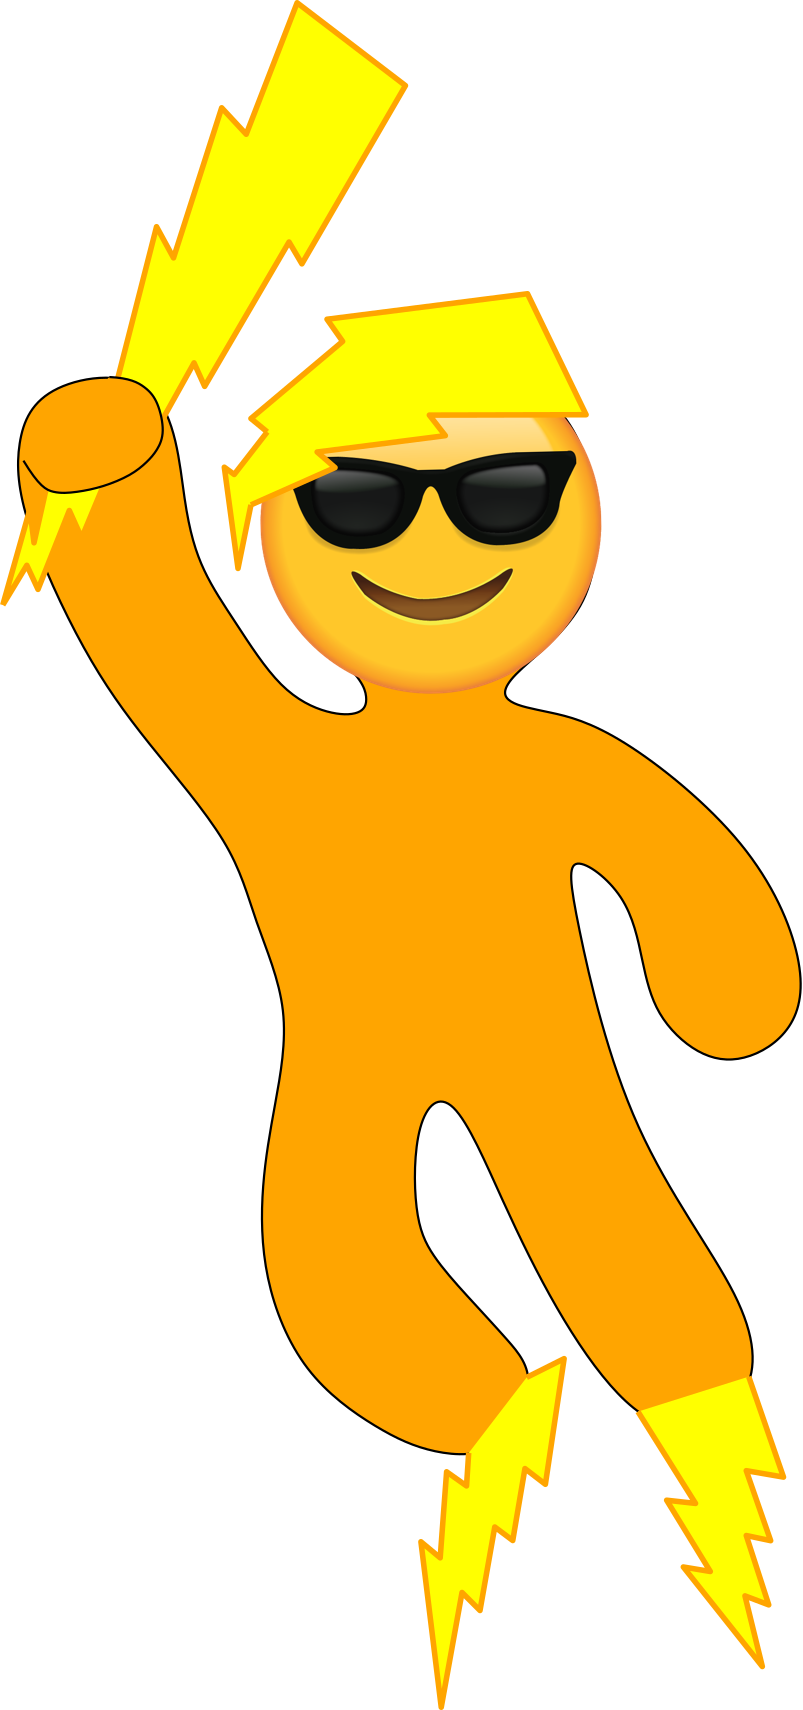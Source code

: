 <?xml version="1.0"?>
<!DOCTYPE ipe SYSTEM "ipe.dtd">
<ipe version="70216" creator="Ipe 7.2.17">
<info created="D:20200529192604" modified="D:20200530190322"/>
<bitmap id="1" width="640" height="640" BitsPerComponent="8" ColorSpace="DeviceRGBAlpha" Filter="FlateDecode" length="84726" alphaLength="4292" encoding="base64">
eNrsnXd8F1W6///cu/feXQTp1lVJQhLSe0IRRZCmSLNhxd77WiCd3rs0wVVX3bViXbcovUNo
giKKuhASqqKyv92b8zvPc87MnJk5U77fJJDynNfn5boYUr75zrzn81TG6NChQ4cOHTp06NCh
Q4cOHTp06NChQ4cOHTp06NChQ4cOHTp06NChQ4cOHTp06NChQ4cOHTp06NChQ4cOHTp06NCh
Q4cOneZ7jpSnHilLB5WnHy7LUJRZVZJtU2lWVUnuoaL8Q8V5ocQ/sii/qjjX+XlKsvknF1+l
Gr8Q/9Ig+B5S6TdChw4dOnSaDl7L06sF70olVQ8VOUkKoARWOpQjVF3KlS1VxpVl6rAh9Q+t
DwblmJ/H+fnxiyrfBiC7sqjgUFGe+D6rS/ln45g2GF2eRr9TOnTo0KHT0DgrfGV1SZaDsFUC
rwZS7TC1Y7ScK1PVEaExGYbSjwqNNZVmyPiTMelHpPCvlGeIT3LYLRu73byWjHbQGX4cjmYu
/lBRmklcpkOHDh06p+EcLU9D1IKfRZOYg5zNl5x1Q9Ziq8lTO0zdJB1n07FxqaDxXCnHJoCO
W0pWJP9QfAx88PhUqXGpjs8JclB7rIpshdcS0A46CzTbXTP8oQXlowRlOnTo0KFTS9qWZlZD
+jUbY7MqanOqHJxFA6s4VoWtKkwFTwGUqXaeGpoolAyaBDoBSgJNNtXFJeM/TTKFf32iqRRL
ypeT38l4S3ZMCzpbbhrRbHhn/PGrTC4b2Wf+WlUWcijzlyiLiEyHDh06dPzPEQRuNXrbQ0V5
ire1GVs3alXO2gmrUlXyVAfTpBNTuqj6wVLiD1NVJfzINc1DUxN+ANn/ivLZHF/F9g2YvJ6k
wFoC2oVmJ5ctKKNZtmyy6pErC/MPwWuYiWlxwjEdOnToEHAztPZWhpGNALJBWztqBZgmpCrW
VUBWIazKU5WM07hcDJ2uKv7HGZZOzoz/aWbnQPEPOzkD9KNNyqe1f8UfQIlSwOtEG6wddFbQ
7OQyQlnGsZ3ha0nkQzaD3JVwTIcOHTrNiLkA3Mxqy+GqwM027K3L24oAMrLGE7VuyDqpGm8i
FRDppucsl2bHmfrZoTmxluz/Sf1bms9pykJ2Z4Fsi9oKqR1odnDZCWV4iczwtcMjW9lkBceW
O64uzq7GYDW9S+nQoUOnCRwzjYtRZSOk7AVcF22lt1Vp60bttESFsxZhNWz146mB1Lk+ivll
XoD4x/h+BoHsOKlAZCuG+qTpo51cNvwyQtkisuWRLSLrcKy4YzN3XMx/O1n8F0eJYzp06NBp
dMzlN/BDxblwMy+SzLVCyo54shJMttK1bm+rQ+1JNTJsh6xlVL1g+nw4zTe0IJzkx8dKBX3+
nzm152lJLRmttdI2Lk9XQtnwTKLml63AtReOjWC13RpzFhdCmLqyOI9YTIcOHToN+WiYW2xk
ciVzzZCyO55sVEZZ9lZmRS3gqq7WjVqOKju/AnjqRc+Flk5p1ElqkSLzD3V/5Re3/JGtpfM8
F5fnOLl8cpYZx04wiCxxrBLZA8fpRySORe5Y+GKlprqw4KDJYopR06FDh84ZZ255GrQIFWcr
zLWsrhFbzrCZXBlSdsWT1Zoog7YSuEpCVrpaFbXzYsMQ9pQXT02MLpb6V6Be8FbQ34UvsciB
bw9e+7ppCeV5Nig7bLLlkTGhbIWsLRw7gtXSGgsWC19sxKhlvljUbh0c3a2qOAebm8gU06FD
h85pt7pyZKKR0rUz14otm8zVAdeqj1LLohR764ghB6BWi1ctWF8I0pK6VuBX1GA6BqRFs8sy
25yywLGdyBoc24PVdmsMpviozRRnGWNAcm111EX5IkBN1wUdOnTo1Mc5yq1uWYbd6soyKrWG
ymLueKN0SmDXzVwHcLWRZNXbAmu8UbvIBdlIkbr09CpSWJtotnPZDuVY1SnbPLLA8Rw3jpHF
Lhwji8WUEjuLsXbLKtxym+KyTMoU06FDh04dWF2MMHPaqpVUNqsr65bTLKs7UeRzFavLmWtW
TM2MdwHXw96qwHWh1pOzEbH1xXD6Q7QK+fkjYrSWywaUXR7ZF8eGOz7pwPE0xRfL1mM1QJ3u
GaA2M8VFeRSdpkOHDp26wq7M6pZn2a0uYNdgbrLKXJHMtaVxXQlcZzBZKYIyaAvADYXakHgN
hOZLMfWo6JAdiGbHK8NfMeGRF3kYZBXHZrDaZo1FXsBliiepyWI1QO0CcVEBd8SVRfmHoWSL
QEyHDh06wditBOx2hdwuYNee1XVbXcHcyUm28PKMBNkZZNZNzdE1/gTaWy/aBnI2Eqr+v5fP
mCIjdSCXvYgchGNH7hitsQHimWq+uMsJYHGSI0DtMsWilQlAbIamCcR06NCh44ndIgO7sD4e
yVuWfdi0umONrK7O6oqUrrS6FnONZK6ZxlVCygHADUnbEJz1xN8rQfpj3Snwa4UHtD+XwxDZ
jWObNTbD1AaIFRZLUzzNzxSbIObvH2woljnigwDi7gRiOnTo0MGSqsyq4pyDDuwquV0ZYbZn
dVWre1JYXbVFyGCuxK7JXNXkhgeuD239ORsFUl89XYoC1v5cDklkXxwrfU8GiJ+PM1qcXKZY
dhlDgNowxY5MMQdxhlk4jUPPjLh0YTcOYirWokOHTnM0vGXpVSXZEBW0pXcV7EJuN91yu7YI
s5fVjdVYXTOTa5pcbUhZC9yoURsRW1+LRK+HU0SfMyJGRw1lfxyr1VyCxYvMUnMMUDtNsTtA
bZpiW3Qac8S2DiY51kNUao3mIO7K34pHyjLoqqRDh07TjjNXl2bira+rWlXlwq40vBBkViPM
mqyuaXVjNFYX7+TBJjcIuBGgNiReX49A//5TrRTR1woL6NBQjgDHDmsMD0sx/xIgXqSYYpPF
WlOsZoqnGBSeaNlhx3wtW4K4sKCa4tJ06NBpcudwWSZOhhRVVfmyh6gMDK9sIFLjzGZud6qF
XWsmhsPqyryhanVjIKTpY3K1IWUtcH1oG8jZyHgaK/Xn+pf5tSLidSCXQxBZj+MXfXFssFia
Yn2A2jLFJ5XyaQ5imx12glgtmbYSxPyNyt+udM3SoUOn8RverMrRBUqcWaZ3jxjpXSDvBCXO
DNiVHbvOCPNcF3YX2Jm7OARzwwPXi7YhOKvBqw8Q34hKb9oV3ScJwHQINPtA2YvIIXGsZ3GM
PUDtMsV2EMPOJuhEc8WlVRBjE7ESl+4q4tJkh+nQodM4DW+GsfJP5narbUHmNGM+lTKcSgaZ
rcSu2ahrdQzZ2oVcKV0Hdr2Zqw8phwGuH2o9DGwYemr1Vt0pzJcLCWi7dw4gciCOtcFqLxY7
8sWLXYVbjuZie3TaMdlDyRHLZUxGjtgWmj6EZVp0RdOhQ6eBn6OY4YXJkMW51aKBqMyDuZNx
x9BUOZlKjqWyDaQSzO30y/xOpxbEgJRxysFW14e5/sD1pm2ApQ1DWB9Evn16FSms/blsN8uh
iOyLY08WL/VkMc6sNkZiiulb6nZFY9yWGLTlZLGYOz3exmIwxchiSJoU5vM3NhVL06FDp8GG
ms0gs1FShX27sHgIOjRPYIT5h8lGYne6fTLVHGXLvCCvHbv/8sGuw+qGYa7W4fp42/CoDc/W
d5z6j5fejVwen8r9RSNgdHgo+3hkf3ccyOJAU7xY7nUCEIsZmM+bFI41B23J5cViT6Jj6PR4
TuE0OW66LIu/n007DMXSRGE6dOg0sFCz1b1bnnl0jM7wTrUMr1ykqxheF3aVCLMDuyGtrg9z
A4DrTVt/1HoTNgKYLqtPhUa2H53DQ1lH5GAce7A4rCm2otOdrOi0E8TK9GlcySQWQFh2eIJl
h4UXri7NMUZMU1CaDh06ZzjUDOTFBTQQbTbX3MuhGcZee6Nv12Z4NdhVx1JFgl0vqxuOuZbD
DQNcH9S6ORsKrHFS750JmV89DKYDuexFZE8c69xxIIv9TbEniGMCQeyMS5t2GCisTrY06qUL
IShNEzzo0KFzmslbXZZxqChPnZtxxIw2o+d1Z3g1cWYndl1TMsJHmB1WNxRzg4AbRNtwnPXG
6/sh9EFdKMwX8gN0MJcjILIWx1pr7MVif1OsjU6bOWJbgliMnjYqtea47bCZHU6xJltqarQw
NTyGKEyHDp16PEfKU9Ukr0Fee3kVdu8CdqfKlX8RxJnDYTes1Q3JXK3DDUlblbMhCevPyg/r
X1HAWo9mDyh7EdnfHYdhcUhTHAjiRQqI/ewwLiaemugqljbah2GalhWUptQwHTp06pW8apJX
FDZjeZVCXugkEiXNSoZXbSNyx5nDBZkDsOuyuqGYGx64y3xpGwhZFwf/T+ijSPRxOEX0OfHb
CIVpfyh7OeXwOA7DYocpDg/ipZ4g9rHDVlBaHag1wVkmDXaYKEyHDp36Jq/VxouFzTA6w+zh
TZRzM8SISB/DGxhnDsSuh9WNkrkBwI0EtSEJG8jQv9S1oqO2m87hoaz1yFoc14bF2uh0IIi9
4tKqHTaKpa0R01bvsLLlQW0cJgrToUOnTshbll5tFjZjeZVM8rqnZ0y1j86IwvBGhN1AqxuO
udEA1we1YQjrw8dPwqhzOIX4VJGS2sVlTyhHh+PwLA5piqMAsYcdFlOm1SEeJ8wCrQlyy4Mt
NWxSuDjnSHk63Uno0KETkeeFxJYPea1Qs0HembZBkW7yhsSus6QqDHYdVjca5noAV0fbYNSG
YqudmH89EwqkdiCafaCsJbIWx1Gw2F5EHR7EflXT6rhpq1jaoLCx60GOtXRvecCgNK4e1lKY
vDAdOnQiiTYHkleMaDbJa3penMxs27Qb3vCGxa6H1Y2OuREB1we1XoTV4u9vAar5e50p8GuF
ALQ3l72IHB7HUbBYZ4ojBnGAHTa6lhYYux7mxto2LllB6RAUpog0HTp0PMmbVhUFec3yqnkW
eX9xhJqjw+6rtcCumc+NiLla4IairQdnI6XqP06XIiW1J5cjIbIWx+FYbMsXRwHiV2sB4kWd
1F0P1sYlpUz6R1EmDSsekkVqWEvhg6O7EYXp0KGjnqOcvCXZONUnX1RYBZN3lg95Y+rG8Ppg
1xFhdljdyJkbCrgO2vqiNgK2fhpan0Wi8J82NKPDQVlHZH8cR8FihynWRqd9QBwFhRfHqKlh
Y92SUiYtgtJygpadwkZeGKd2wIpDfrlRvzAdOkTe6tLMysJ8XMubZ3QVacmbYCOvXHwvtt4b
Sd5FOvLWN3b1Vjda5mqA66KtP2pDEtafnssjUrxd3h8ZBbKDuOwHZZXIWhxHwWJ/U1xPIHZQ
eJFRoGUsPXQWaJkUViLS0KlUml2FIztw0TDsNyQK06HTPM/hsszK0ZK8aHuzYZKGnrxKYfMc
pbB5vrl+157kDWl4fRqIQmDXltV1WN3omBsCuH6oDUNYH3quTKhZmVizsgsqqWZVSs2q1JpV
aYbSa1Zn1azJrVmTV7M2X1GBTsoH8I8HZdeszsBPaGhlCmhFUs2KLqhEkPhOPhPypbM3lCPD
cRQsdphiR6bYD8QxfiAOaYfNAi01KO1J4aQTVl4YwtFi0bAYnCW2DNMcaTp0mleqtywda0IK
5ADJsmxzbrNftHmOvaXIQV5tqDm04fWrZA7ErsPq1p65WuD60FYPWWTZigTgmsnT1QKjOQjH
rjXru9es78k2XM429GIbe7NNfdmm/mzTALZ5INt8NdsyCLR1MNs6hFUMZxXXs20j2Pab2fZb
2I7b2I7b2Y6RHroddRt85Lab2babWMUNbOu1bMtQtmUw23KN/Mybr67ZPLBm08Cajf1rNvar
2dCnZn2vmvWX8W+pZl034Pjq3JpVmYB+gDWSenmCDc0hiKzHcS1ZbJnicCD2qZoOaYfdQelI
KCyqs46O50Y4AwZnSQrDNcgpXDm6gD/60n2JDp0mTt7ytEPFOZDqLcq3RjeLMVbj0/gtog7I
GxhqDhlnrgV2/ZirpnHDA9eLtjbOdkHIptWszgSjyvG67tKaDb1qNvYBqm6+Cqk3FDi47Qa2
/Sa2/VZg5c472c672M572K572a4H2OcPst0Psd0Ps92PsN2PgvY8xvY8wb74PfviGfblKLa3
kO0tZl+Vsq/K2FflisbY/28ZfAz/SP7x/G99+Sx8hj1Psj2Py08Ln/8R9jnXQyD+pXfdB9/G
jrvYjjvZ9tvZtltqKm6s2XpdzZahNZsH1WwagIDuCT+X4PLKVLTPiaGIHIxje+LYi8V1CGKv
uHRgUNpZoIUUXuhB4RlqjbQxR1qOr8Qh0kUyKVxZnHukjMLRdOg0zVSvLLLCCmd+7SN5MwV5
5RgrDXnjNOSNKMkbxvB6Y/ffXth1RJgdVtfH57qYqw8pewJX0JZb2mRA7ZoscLLruoNtBM5y
3yogex3bdiMa1ZGAV87Wzx9Aqj4qYcqB6IDpvnK2byzbNw709QTURPb1JPbNZPbNFLZ/Ots/
k307m307l333PPtuAftuIftuEfteaLEh/L/8z+G/LoCP5B/P/xb/u/tnsG+mwmfjnxM+80T4
Evu4xuMXHWsQHKn9ZSH74jn2xdOAbP49c0DvvA+5fBv34ADlzYNrNl1Vs7FvzfrLwSyvzoFX
IySOtcFqN4u9fLHDFDuj0zYQ/zsUiIPscLjUcACFp0kjfGxiKhjhcRlWdXRJnklhKs2iQ6ep
pXqVIquqkhy5rkgsTQDygu09MRVSvXVDXm2oOQrDGxK7DqsbEXP9gSvsLeRGkwzaFqCrvQIt
7SC2dSiEdrmZ3XE7cvY+QBVA9kmAFxC2CIgGbBVUnQQQVGH6LYfpfMlTi6QvsO+XgP65lP3z
RfbPl9iBV9iBV9nB19jBP7GDb7DKN1nlW6zybVb5jtQh41/gD9/G//omfCR8/Gvwd/ln4J8H
PtuL8GnF54cvZIAbqL0Avplv58E3tn8W+waRzb9n/s1zNAOXR4EN548Q3Dtzy7zzbrZ9JMS3
t15bs2UQxLHX9wIcc/svcZyACeVQOI6AxcZvPDIQR2qHdUHpyCkcZ1JYGmFjfKUMR4ukMC4X
tpLCpVl016JDpwmkeiv5da1J9aZDnRWQN1kOkBS21+oqioy8gaHmkIa37rEbhrkOhyvs7eoM
4Ah428trNvWFhCzQ9nrIwHJXu+sejBU/yr54in35DPtyNOBJcnaidKzfzjLs6kJJVQnTl9mB
PyJMXwc+Vr6BetOi6iEhTtV32aFlrOo9VvUBq/qQVX/Mqv/Cqj9h1X9lh/+G+jvqH6i/G8L/
xD8GPpL/lY/g78JneA8+G3zOd/GT41dReS2+E4nsP8L3+c8/sH8ugW+eoxmeFmbBz8V/OvDO
Y9Esj5ZEhiD2PfDKbBsBON48qGbDlRivzoeAPH89RX2XtqYrkMWnFcQ6O6wNSvtTeIExuMPo
FwYEoxH+YWrS8clKXZYjKYwUrizKp6QwHTqNOOCsTfWOk6lea1GgGnBWu4qiI68+1OxreH0a
iEJiN9Dq+jDXAm46VEZx+7ahVw23t1uuwVztCChk4t4WAsictk8CbTl0wNWONVA7w4gMLwBU
cWBxznJ4HfwjELbyz8i1t5B377IqztP3gYbVgqcGUg//VdHfFJj+gx35lB35jB1Zzo6sYEdX
sqOrUKtRa3QS/2kVfvAK+Fvw1z+Dz+PGNMj4usDrvyjIfh95/Q7S+c/4tCCg/CIa54UY356N
ke3J6JEFjp9mux+Hl4u/aNtvgSeWLUMgfcyt8dquEENYlWLUWgezONgUB4LYp30ppB32r5QO
QWHRL8yN8MlZ8dIIT8OMsKSwmhQ2S7MwHF2cQ+FoOnQaccBZm+oF8nb5YXriyRnGuqI5ccYk
DaXCyou8ESR5IzK8dYNdp9X1ZG4KWLO1Behw+2E8eTirGIFJW2FvH8dc7Si2t4TtGwOmj9P2
mxls/2yMGy/CEDF3iC9jcPh1jAy/hdFgjq33EWEfs6q/oBXlhlQYVQ7Bz9jh5eywIONKdmSV
odWG1oAkTNeyo+tQ66WObUBtDBJ+mPxb6wytRa2RXwK0WpH4NlbCNwbf4Wfw3fJvm3///KeA
n+VD+Ln4T8ct88E3wSkfeA1+/O9fhFeDvyb8lflmOoSsvxqL8ern0Bo/DK/n9tsgVr9lCINS
LmQxf/FXJQez2GGK6xDEgXbYh8J/9C2TNmukbRSO+wnC0Z2Bwra6LJkUlhQ2RmZhpzCFo+nQ
aewBZ1uqF8g7LfHkdIW8YoyVObfZXdsckrxqktc31OwXZ/YpqQoTYXZYXXlXN4umBHB7Qu0Q
hJSHQ/pyxx2Yun0E87bPYtK2XNIWvO0cyIpCAHkpRo//aKEWArkiOPwRcvYT4KwJWXCsKyVY
pVddq/B0HTu23tCG0NoYuTZEIvx+bLxeY6B5JfxEAGU00fBQ8Rf8wT8wiPwGvDKQaH4RXi6J
42kQJYD0cSFa40fZrvuxlOtmtnUY2zywZmNvCPKDL07FFicdi/1NsQ+IP/QBsT0uHRSU9ksN
B1HYmNohxldiRhgp/KNJYW1SWOkUpnA0HToNPODMba+tvLlcNBap8zRgXZGMNs/qbI2xMsm7
uFbk1Sd5Ize80WPXYXWXJxjM7Qomd+OAGn7P34YOF2qSHwbgco8G9lYEk6dB3dG387AUSqEt
BJBF9Ph9Iw/7CUZuEbUiMnxkpREWNjh7TCXs+qhoe8bl+M4VB31UmOUVCOVPkcifoEf+AJ5J
AMd/xjzyy/BKfrcQa7pmYDWXsMbPgjXeJcLUN8OD0OarazZeUbO2m80X+5riiEEchR32SQ1H
ROEXzOWGGI6GbQ7KQiWlQBoi0twLjxWbhWWBtJiaRSOz6NBpiLYX2otyjTyvOUMyBQzvJGzp
nWpfmmDtKooJJq8jzxuGvD6hZn/DWwfYjQcbtTINmmLWXQqTJbYMxirl24C5u7nJ/T2US0HL
z3h0uDMBuFAi9YIB3D9BMRJUKBneVpY8/V2hbSBqNzRduYmMSWeBY2GQpTv+EF5DyCC/ASzm
L6+TxWPQFz/Ddj+Gvvh2aI7mv69NfWvWX4p11KnOAHXtQBxsh32C0hFRWJsXVqd2zLftVBJt
SnKtoWmHx6UhhTOVkR35R8popzAdOg3F9laXZIHnLVE87zjwvCfA8yJ5cYakJK99mIZmOa9r
kkYI8sb6kLd2hjcEdq0Ic5K0ulBANbBm61CILe+8EzK53Gpxn/tVCTJ3KtTxfocm959LsVDq
NbvD/QjYcdgOXKhlMuqdjgngmlrf7GW+FAaLj2Kw+ogIVpssXmb44leRxS9gu9Ns7HIaD09E
Ml/8IPzWtt/EKoZhsrgnjNBclQbzOX2i0z4gjtoO+1E4NjIK2ydYntK2KZnLhXGCtOWFx6EX
lksc8sROYTLCdOic2QMB58K8KsfqhAkpssIKbK9B3lmdRWORg7yn6oS8gVXNJnmjNbwe2OV3
Y5HVzULs9qnZPIhVXAejpaCA6mG25ykYJfHVGIwti0zuQgwsvwyFQwcFc5exQx9A4NTK3n6G
xVFm6tbM29qztyS91tqrvDBxfHi5Ucr1CTze8Be88l2o4DrwOvvnK0b51jw0xSJZPBoq33Y/
jC3GN0GmeNNAtuFy6GaKCMTR2WFtUDpMgVZkFFaaha02pc4KhYURTrYtcSjLFgiuHF1AdVl0
6JypgPOhkpzKogIBX5whKVcnnJiUJG2vM+BstPS6A851RV5tkjfQ8EaMXZHYTa1ZnV2zrgdU
UskI8+0Qw4Si5WdwrtRY9vUUzOfON2LLryJzRWD5Q6MyGU3uYSOqTMCtFxavNVi8wmJxlWDx
e/Ab4b+XA69JU8x/X/y3xn93+8ZBLRxUbT3Mdt2N3UzDYT42tBXn1Q2IA+ywR2q4DilsC0fL
NiUZjp4O4Wj7KiUwwhiLltXRh4pzaaEwHTqn3/biut5cAd9j41IV2xsUcA5TZOXu542IvNok
r5/hDcLup8LtisRuLsx73HRVDfTn3sJ23G23upOxaHkeWCrowxX5XPS5krmGyTXrk52NtGtJ
9SDlFT7iSBb/zUoWV76FbU1/hN8dmOK5WEE9HpqLITr9OCTxt9/KKq6FkdobrqhZVwCN2yu7
hM0R+8alLTscJjUcksLu2Vn+SWFNONpoUzIywko6mIwwHTpnxPbmGCM10oTtteqsvAPOp5u8
PqHmsIYXsbsqo2ZNQQ2/3266ugYizKbVfRZHYYisLoaXrZTum5jPNWLLVjJ3pTK/wmuEBam+
tdqaE2J1NplF1O/D7w5GaApTvBhmfeyfCQ9XX5VDRzakiR/AcVs3QOO2BHGGHsRh7LBPUPp0
UfiULhxtjY8W4WixR8na4EBGmA6d0wLfsnSb7S3PtO0tEnVWM1y2V61w9k/1+pE3Jhx549zk
laFmd4Y3MM4MQeYUKGMWblcmdu+FWlmB3a8n4pjHuWh1lzqtLnQJmVbXrFgm5jZgFjtNsehm
MkH8Mkan58EvHdLEZQjix6F3WzpikSPOwwXHCXIRZCgQ67LDegrHhaNwTDCFfZLCjupo0wiL
HiWB4HFqm7A0wlQaTYdOnR8oci7OdtpekfA14etje7UBZ59Ur2OGlbu22SSvb3mVB3nDGF5R
ydwdc7tDYIntzntw/CMmdveNY/unAXa/X6hEmN+SWV1ZuizGNi5XBjaq/CU1TJm/KVE+/akx
6EM4YtHH9CrO98DQNIB4AvuqmH35NK6EuBtbiYfCJuV12EcchR32p7CrQEtPYcfUDvccaW1S
2BmO9jDCU8zupHSnER7djUqj6dCpa9ubb9rew+XmJEljqsa0xB/djb0RBZzrnLxBSV4/w7sm
D+LMmwfVQEnVSBjRsOcpnEk1Ftt1Z+E0KrvblQXMfzWql42BGLbpjqTGpZXGJMzPXPVab8sc
segm3j8bi7XGYNX0U9i+NBLK4LdcxWDQZWg7HJgargcKe4ejY06p46OVNmGMRcPsaHOVocYI
07AsOnRqfapLM8UYZ73txY29Yp6VZXu1w6zUgHOYVK8Ped+JhLxqkjcww8s9Cze8MKLqVpyV
8Tg27ZbBoAaJ3SXYOvQ6ut1lVg2zrWmIsNtUQSwKp/+Gw6jNbuI/GXFpkSCehHHpZ3HQ5T2G
He7HYMQlZodXhLPDPqlhLwq/E5rC/klhTXU0GmFzZJa6ynCiywgbIyurqSiLDp2obW952qHi
XGt7kW1jr3N1kdpe5Gl7tQHnwCIrdz9vBOT1CDXbDG+aLKzafA2ruBEmA3/+CA5hLmX7JmIl
8/Nwdz3wihFk1pYxrzC0ktR0tcIYd+moml4GCeIDr1kghh0Q42HciohL77yLbbuRbYEyLbbO
7CDW2WGfoHSkFHZPsPQpzfILR7uM8GxjdrTDCKuDo4vQCBflHymjWDQdOpEdo8Mor8qaauW2
vQknxRhn/zqrcAHnuiGvT5JXY3gza9b2gM10UFg1EspZIc5cCOldfv+EIcyLofZVVjIvw519
HxtzIAV2l9vhS2omMn715qzLKkel1h+M3qWpRhPxU+zz+2GVJH+zbRYdxNk1K5N8ssN+qeE6
oXD4cLRVlyXmZbmWKEkjbNugJHY3UHcSHTrhjyi1wjUKufapVhrbK1YX6W1vYIWzT6pXT97Y
SMmrDzXDpt0cXPl3NWR4ueHlDuWLZ4x65hkQZ5bFzH/G9K4YCGlOg/yMsEuyg/gzZQHER/CG
kQniVyBhwd9OEJeeiHb4GcUOX4PZ4RzcRxxv2eHwqWFPCsf6UdgnKexfHW0aYYFgub4BjLDc
JjxJMcKOoqwSKsqiQydMzFl0GOVUlzk6jJJPOGyv2NirZns9bG9AwNkj1aufYRUdeT8zyAu1
Vb1rNg/Gycx3Q5Luy+egcuabKTAH+LsFWM/8qtW6yw2vmMMsd9CrtpdEWm4hGIQUPuyul/4D
Ln2YDW+zfeVs7yi25zGc43ET23oN29jbCEq7arSio7B7dlakSWE1HO02wguN7qR5nV1GOFk1
wrairMICikXToeMTc3aWWo0TMWdhe7tYqwNdG3uD66xCBpzd5c21J6+tqnkITKzadR/WVo2C
cVVybsYiuEnCTOY3bYVVcjik2FlPIgXqU2PQNAalD4ndxG9hdlgEpecYQelCXIB4L9txi9Wy
VG8UdpZmRRGONozwqcVwyUM62NMIW8MqHUVZFIumQ0cTcy7JdpRaWXt7he2F9t54y/aKOueF
EJKK3vb6p3p9yPtxeM+bWrMmHzYjbBmK5L0fVu7uLcIk7zRM8r4AE/hlJ9F7xiJ7c4s9kZcU
NYX/YRRLK11L/8SgNNRozYCxabD98EkcpXUbDpe+ksEcLV2Blj+FPw5BYb+kcIRGmCMYjHCs
MabDkRG2F2WVW0VZBwspFk2Hjj7mbC0Q1HUYyfZe1fYuisT2+gecfYqs3JM0wpB3RRK0Xm64
0iDvfWA3OHm/nmBVNUvyvmMkecUGor8r8CWRotY/pKBS2kwNvwN1BaJ32KyU3luM65YeBAqD
F+YU7ooU7lKzIioKu+dIa0uz/MPR/kb4hRjFCMdhUZY5KUtblEWxaDp07DHnsgxR5+wRc1Y6
jCKyvbo6K5+AszPVWxvyis1Ea8Hzwtq47bfDPAR+c9tbguSdaSV5+W3w0Du4b/djhbx/t26b
JFLdCN9XksJmpfQb8CaELQ8LoLv8m8nYOPw0UHjnSLbtOphmub4nW5NVpxT2SAr7h6MddVmm
EX7BMsI/oxH+yTDCP1qTspJlLHqsKxZdlkl3YDrN9lSViJGSzpjziUn2UisY5myUWs2H6ot/
Cfg6ensjsr1qwNk/1euYpOFH3sSaVek4Q6Mf2zocyfsQTELgtzV+c4PyqoWQg1M3I1SLzQh/
Q/2dRKpn4TtNDrT8wL7iQfQrTZHjO/Y8wnbdxbbfyLZczTZwCmOzkmN2h57CzqkdwUlh/+po
fyO8xG6En49zdydhLNo5MhoR3J3fgug+TKcZxpwri/IBvrZNCmrM2VFqpdjexbWwvYEB58Ai
K3c/r8zzptSsLbDIu+tBtuf3MEMDtgEieb83yqsqjXGRVX9FS/I3rJYhkU6b8F1XZRRo8Tfk
wbdgqBqn8HeLcJql2LL0HNvzKNt5J9t2Pew6lF44ycsLO2dn+ZdmBYajIzTCEsELjaKsOX6T
skwEHxjdnf+TFifRaV7wHV1QWdiVXwL2kZI+MecYK+Yche2NLuAclrzJNWtyazb0ZluGsu23
GeOai9k+EW1eaESbxeJ7Qd5P0IOY/CWRTr/wHVj1iZ3Cr2FEeqFC4WfY7ofYzjuQwiIinQHV
WVFQOJpwdMRG2CzKcsaipyqxaKyLBgQXduUu+OCorpQOptM8Er6ZB0d3k31GZdky4Tsh9bgm
5hyq1MpZ5ByR7VUDzh9qA84+5O0MFVZrcmrW94JRBttuwgorg7zfzGDfii0JgrzvInk/IvKS
GiKFq00KvwtvV5kXFhSeBIM7vngaKYx5YehUKmCrUyOjsBqO/jCoOjqMEXaURnsWZXnEosdm
oAuWueADo3pQOphOk0/48re62WfE4Wtt71XrnN0xZ0eplWOkVaS2NzDg7JXqNec2r0iAVO/6
njWbr4ahzTvvhoEGXxZCQweMjnweFyW8ggOsRG2z6Of9BPVXEqmBSbwz/6LUSL8BNdJA4flQ
rg9bDkuMGulbWcUQtgmndqxOgWvBPTvLJykcGI6Owgirw7IcRVlmg7CrLtpAcO4hA8FVxZQO
ptMEz1FsMjIW+FrVVmap1Y/TlQWC85SRkos6aWPOYW2vV51VuICzjrxGkdXmgQp5R7N9Y2EZ
63dI3gOvGKMjxULej+HOVm3yl0RqsPoLlmYhhQ+ZFF6KNdJiiGUpUBhGSXMKDzX6hT0mWKoU
jiQcra/LCm+El8iM8C8Lla0Nc9X1hTAp69iEVPekysqifOoOptPEEr5Vxa4mI6hzNrK9M42A
s7rDaFGnCEqtamN7Qwacl+MwjXVdazb1hyH2O++0yGtO0jjwirWTF8j7kQJfEqmx6GOk8Ies
6j126G3ZLywi0t/OQgoXw0KH3WJqx1DwwjBHOtlJ4ZDh6FoaYa+iLHOD4UL7EuFZnU/CpCzo
TnLOixYrG6g7mE6TgW9Z+qGiPLPJ6KjVZCTga9jeObG/zFPg6x7m7C61UkZa+WV7vWyvM+Bs
7+rVpHrVIqsHcWNCOew93z+HfYeLig68DhUssrz5I6yz+guJ1Gj1MSaFP2SVYnbWn9k/xdSO
+ZBkgdlZRTDM7fP72PYRbMtV2Kbk1yys7xRWw9E+RtgrI2wflqUrylJ2Jz0PsTVrTAdHsIhF
j087au0ulFuT+I2L7t50Gnm1VYaV7XU1GXHny+H782xjh5GEb6dTi0PHnL16ex22115nFWHA
OaFmFbe9l7LNg7DI6l5ljBUO0/heLW8Wqd6PDP6SSI1dH+GKYSzNqnwLJ1i+DA+c0Cw8DYI/
X47CNqU7cGRHf7a+O1udBlfNilqEox11WQ4j/GdvI6yNRcO8yk6/WLuTYn8WsWjNvGi1O5gG
dNBpzNVWpVkSvrYFvlaTkQ2+nLwLXAsE3TFnn1Kr2theNeD8qRJwBtubxzb2ga7eHXfA7ja5
rmgqBpyXGAMk34JRBmB7P1T4SyI1GX2I8zrM0ixjp5JsU8KksBWO7sPW5rBVSV5JYX04Ohoj
HFSUZRsZ3claXyhGRiOCnWOyzEmVMCy6Kw3ooNMYq62qOXyL8+RIZ1eT0Y8zEqC9F+Brjzkv
DhFzVkut/G3vsiDb6xdwTqhZnVGzvifbfDXbNgKCbPwOAyt6J8l5GjDJ6nWDvO8TeUnNhsJG
OFomhbE0S4Sjv3iCfY5rDSEc3YOtSa9ZlRgiHO1rhJeFM8Kuoix9LHqRjEX//DxWZGEu+Mfp
UJFlrWwYk8HvWvzeJYZFcwRTRRadRgTfQ8W5jmor+1RJa5lCYMI3IObsKLVy9PaGsL2agDO3
vatSatZ1Z5sGwMyBnXfBlt69hcr05qVyejMEnN+DO1KV6XxJpKatD6QRFmsND/4Jag5hodI8
DEePY3tHsz2Ps113sm3Xss392PpuTGxTChmO9jfCjh5h/6Isj7poMx0sZ3QorUlqd7CoyIKu
jcKuVBRNp3FUW3H4lgj4OkY6Y8LXPlVSk/B1z9bQx5w1HUZ1YHuXY3vRmmzYSF4xnO0YyT5/
GAc4lxsBZ9xYdOBPRp3V+6gPSKTmp/fRCL8LI1Xl7MrFbP9cuFK+GgNXDczruJ1VDMMepXzm
Xx0dhRF2dScFx6KXWusLnQgW64OxL+m4G8FFBZXF+VQUTaehwxdKnfNspc4TnfC1liloE77u
2RqOOmd3zLmWtvcz0/am1qwXtncEDrN6EodZTZRjJK0Bzu9ARSiRl0QIhozwe1ZS+Htjaha/
amR1NIajt17NNlyKRjhBE46uEyPsiEW766LVGR1WOlisbOhsTqqUFVlYFA37Gsoz+d1MKYom
BNNpkPBV+oyUUmdlpPNMO3wX4lTJkAnfUKVWtt7eYNv7qWJ7V6Lt3XAF2zqEbb8V9xY9B4/x
YHvnYnvRy7LOCiZJvod6n0QiycsBECyM8MsQJoJw9BQ0ws9B1eLOkWCEN/Zm63LRCOuro/2M
sKNHOKKiLK908OIYiWBlUuWPtqJo2B3s6kvKoLs9nQZ1XH1G9lLnGcaEjcCpkn6zNXxjzo4O
owhsb2eYG7CuG9vUH7K9u+6CqRq29qKlUGci51m9C2kvyV8SiWRqGTYoibosYYTn48isCRBE
+oIb4XvY9hvYloFghL02OIQ0wu7upMBY9Cu6WPQS16RKc1i0LIqmviQ6jQe+Zdm2PiNZ6myv
tlLhu8QDvvaEbzQx55C2d0V8zap0mBuwdTDM0/v8AVnkzB/due393piqUYkxZyAvwZdE8kYw
UPgdCBOJjPD3ok14KrTsQUb4QbbzNjDCm/uwdXmyQSkSIxx9LNorHaxsTTIXF560iqJtfUmE
YDoNDr6lmVaTr2aZkQO+Yo1gUIevu8nIXefsjjk7Sq0Cs70rk9jafCgOqbiO7bobijahyHk8
TJuHIucX0faK3t53DOdLIpH89S5IlkYbUyv349RKaFDCjPCOm9jWQTgvK52titAIu4uy3LFo
R120tjXJtj5YWVwodgcbCP5Bh2BoDR7drbo0i+7/dM7gsU3Y8IDvz3Ns8P3XohDVVtqEb5iY
szrJ2a/IGXp7YZPplkFs+81oe93DJF+DkpKDb+Pz/LskEikSvQPXDhRlYUb4O5ERFqXRo6Ch
b9edrOJamNQBRjjZaYS9SqM/dhnh4Fi0dzrYvjVJLi6cr/YlGQierENwYTeazkHnTMPXsVIh
GTcJ2kudjSZfbbWVd4dv0EhJ9xoFGXPWjbT6zCq1Ymtz4cLfOgw6jHY/DDeEfeNwY6+xN1B2
GL1D8CWRokcwUPgtdsDICH+7gH2DS5T24voGKI2+ETPCMKmDeZRG24ZluWPRH7hi0e4ZHdp0
sLs7WI9gpTVYMyCLEEznDBwcb2WD73EDvpo+o4W+8HVVW3kmfCONOTttb2eIOa8rYJsHsG03
KDHnCRAfgw6jF2WpFcD3bYO/JBIpar2Nseg3IKAEIysXQUb46ykQbvryGQg9yW3CV7B1OWxV
lwAjHF0sWpsO1lZkqQieH/fTvM6u6Rx2BBfjjEraGkznNDtfDXyTPOG7yBe+2g5fbcI30piz
anv5db06FYbDb7kKY873Y6lVCcyT/FbEnP9gTLV6E/uM3iaRSHWhtxQEi+6k5yHctG+c3N2w
6062/ToYlgVjOpJqVsZ7GuHQseiAdPCrHulgFcELQyN4dHdCMJ3TcI6Wp1UW5VcWFVTJ2ZJB
EzbClDpHlPDV1jn7lFotl1Ot2JpMtvEytvUaGBG/G6da7TPae2Gq1cu4PfANea+geyaJVOcU
PvimqyjL7E66D4qyYGp0N7YmFWPRrmFZ3kVZnnXRkaaDjaLoUy9ga7A/gscigkuhIvrAqO78
nzSjkk69w7ewgD/1WbMlzWWCFnxdTb4+gyV94KttMgoTc/7UHnNelSQTvhXDYA4Af97eOxqe
vfdPZ99hwvfAK7BJAeD7psFfEolU5+LX1xuI4FdxXuUi9u1s9s1k9lUZxKJ3P8h23MIqroHn
5LWZUBe90rc7KSAW7d2aFAbBS0MgeLyB4JK8g4VdCcF0TofzLc7jzte2ydccb6WdsBG21Dl0
wjeCmHMCW52CMeeBUOmx6x45UtLcYfT9i7BSHKqt3kC9SSKR6llvYEXWa0pd9HSMRY/GPcIj
cXFDX7a+gK1JsYxwFLFon3SwR0WWoyg6JIKry3JEIpgQTKe+4QsTrsZkuODrPWEjaLCkX7WV
V8LXXuesiTmvEPBNZxsug5GSO2+DafDqJoXvRMz5NbgVEHlJpNOMYNma9EdrZPTXk9neUqyL
vo/tuJlVDAIjLOuiXUVZjli0dkaHTzrYqyLLNabSieA5GgQfHpNVVZpLCKZTv/AVE67GZELB
lTJb0j1hQ9Pk69FnpK22ijjhq4k5J7K1WWxjL9gGvvMOmEALTUZjYUWabDJC+B78E1Y7v0Ei
kU67/mwgGOui98/BuugyaMaHSVm3s23D2KZeEIteHVksOiAd7FWR5dmXBAg+5UbwNIlgXNOQ
TQimU7/O14JvisdsSV/4eg2W9K+20iZ8feuc2aou0MuwGRO+u+6UTUb7cLCVE76CvyQS6Yzo
T4BgqMj6g31YpVEXvW04XMjrc9nqJAYIDheL9kkHe1Vk+Y+pVBBsLUsyETwhDRLBhGA6dX1k
wZUMO2eKCVfgfKOD76ve8H3bG74fueDrnq0hY84cvsnQxbC5L3Q0wDKFJ7DJaCJ2+OIyBRiv
8TqRl0RqKAiWFVkvw7MxtCZNh6dlGFb5BDTp8wt5Sz+2oQBqOQSCXbFoZUaH98oGvwEdYfqS
fBCcImuxXAgmgtCJ+lSVZomws9XnK3K+1mzJ2J/nxgSPt/KZ6hyy2sqd8NXM1ohnq5PZ+m5s
ywDYtALVVk+wvSWQV9o/m3270IDva/jI/ScSidRg9Dr7JyL4O47g+TAma98kuHj3PAkX8vYR
bOtVbEN3tiaNrUpwxqLdMzq80sF+FVlBk6KNMdGn7MuSxL5CjmBwweMyDo/Jqi7LEcsKqS+Y
TtRHTrgqzTmsLvM1Bjv/zG3vnNhfoNS506kFuFIhDHxf94XvMm/4BiR849nKBGgb3NgD5rrv
MMdrlCJ850B2CUqdX4HHbMlfEonUoPSa4YKXYkWWmQ5+mn3+oDEmqxdbB61Jtlh0+HSwQPAy
XwQHtQb/S0znWAAzKn/GGZUGgu1NSYYRpgGVdKJwvtaEK7XVyAg71wK+vqXO4autrNkaHL6J
bG0GVEvyK3Tn7The4zmY9G6VOr+EfUZEXhKpgSP4NaMiazHGoqexr8bKdPDOO7E1qQ9Ud6zu
YiF4uS4dHKIiK+K+JA8E23LBtr5ggWCaEU0nQvhaixXsfb71DV8cqK6ptvJK+K4U8M1kmy5n
FYMRvmqpswHfA3+UlzaJRGr44giG9cEvGOngcVBCuedxSAdvu45tuZKtz5MVWStDp4N1+xrq
BMHOciwHgmlNA53Qx9jnK2c72+FrthrVDXzDV1vpO3wh4Yt9RpuuQOd7G8AXZluZ8BVTnUXY
mUQiNSK9gkXROKBj/wyjIutJrMi6nm3pzzZ0hXqPVXoEK0Y4XEVWbRA8LxSCaV8wnQD4lmWI
fb7OgiscsqFWO0cEX+2EDU/4WrOt/BO+CN/1OWxzb7ZtKIzNsTYJTsc+IwHfP9KtjERqnDJd
8Hy2HxcXflUiFxfuwIqsjd3Z2lS2KiE4Hew5I8sDwT7TOVwIxnKszsEIHt3tcFkmUYaOP3yr
3VuNHBOuooDvG6Hh65PwVeG7KpGty0L44lRnCDs/x75C+O5H5/v9H6DgCgJZJBKpkeoVzAUj
gr+ZBZNjoSj6KSiw3HET23o123gpIjg+oDvYryIrsukcOgQrTUm6TUnViGCsiCYE09GcI2Xp
nvCdZs12Fn2+YVuNHKXOtYSv2eELzteYsLHtOpyw8SgMjzWdL8D3RSikBP6SSKRGrZcRwUvY
twvkmEo5I+shLIoezDb1ZGvTLBe8IsKKLC2C34wAwUZTkseASheCj5RlEHHoWPAtTztUlGeM
l8zAIRscvsnWViPHkI0o4OscbxUXDXxXCvgmw2z2Lf0gDSSbfIvYvgmwURTg+wI6X4IvidSU
9BL2JS1i++eyr6fKoujdj8B02YqhUH5p9iWtjA7BcWEHZL0SNKDSsaZhghPBlaMLjpTRaCw6
CnyLc2HCVXmGnHClwndW58gmXAWPt/KG71994bsqnq1JhrqLLf0lfL94UoGvGXZ+mUQiNTm9
ZLQGz4UCy31mX9JIKL/c3AsSUqsTvSqytGMqPRH8dv0hOI8QTEecoxy+JblyvCTM2QD4HnfA
V9nnGz183wkHX48+Iybhm8I2dmNbjWWCX4hlghNwsPM8HLKxFFt9SSRSk9QfYEYlR7CcFG26
4NuhCHPzFWx9FluTaKSDQ/Ul6RH8Tv0juCifBkQ3d/gW5x5S4Tse4ItDrkz4xtUNfN8NBV/d
YMl4Zjrfjd2h6HHHCCiAlPCdCIWRMudL8CWRmhWCp+Hi4FHQ+2AhOFtBcLz3mMpazKiMGMFJ
JoIPcwSXZvO7bmVhV0Jwcz7VJdkCvtoJkwZ8Y332+UYN3//zge+nWvh2gbAzh+/2EWzXfTAV
VoadZ7L9z4Pz/W4pRJ5JJFLT14tYjoWB6K+nwaS7L56VCK4wXPBqHYI/9UTw/9Upgn/RIniS
geDyrOrSHIHgqpIcIlEzPDhhksM353TAd1kk8P1MC988zPmi892DztcquFoEz8P8kiSRSM1F
S7EpaYF9a/BDMIRHlGOtz9Ag+LNIELwsSgSf8kOwsaZBIpgGRDfnVl91vHOyfbFRncL3vUjg
q/YZAXyT2IZ8A764VWFvCds30YAvhp3pdkQiNUNxBFubGsbABADIBY80EJwFj+4mgj2Loj0Q
/F7dIjgBEDzFQPBYQHCVQDA1BTfLVl/dhMnTCd+gPiMJ3wKE7w2Y8xUrjSZB2NlyvktJJFIz
FSBY9AVPYfvGGOVYoiL6CpiPZyLYvy+pnhAsBkTPtRB8woFgagpupq2+9jkbtvHO2G10BuG7
ygw758Ks9e3XsV13YZ8vVjvLVqOFMJgO+EsikZqxYFPSfLZ/Fozm2CdcsAhEDzHKsbqIW8oZ
RXDcyVmdT+KmQoHgo+PT+B34MDUFN6eC56piW6uv34RJMWcjzGKFiAuuguC7Op6tFbOd+7Bt
w6HFfvdj7MtCmMH+9XQouvh2IT73LiGRSCT27SK2XwyonCzLsWBlsIJgfj9ZHS2CvcuxAtY0
LEEEL4T+EdzRgJsKBYJhNJZAsK0pmMqhm/A5VJx3yN7qa83Z8J8wGc1Wo1rAd00CW58JF07F
UGWf71ioddw/B551+RMv8JdEIpFQUA79vETw3lLIVX3+AA6oFAjOhLtKLREc6aYkKIcW0yld
CHZPpyzOOzi6G6cwcappFjyXZPNfrq3gGVt99UOuvCZM1ht8mQrfdWls02Uw2ZVfPvw59otn
oL6RX1b7Z2HadyHyl0QikRRBOfQ8KA7ZNxGqNC0ED4b7Cb+rGAhm9YpgZ0eSOSBa2VRoIlg2
BUM5NL8/HxjVo6qYyqGbXsFzJn+44o9Yh8uyvLuNIp2zUU/wTYeB6hXXQAbHgu8keLIVNVd0
nyGRSHoEL4TiEIlg7oKfhnsI5IJxTcO6jHpEsF9TsA7BYjSWbAoWtVhggTmCqRy6idVc8V/r
oaJ8iDyrBc/6bqMoh1zVJXy3DoKn1t0PwuUDBc8TjZqrBchfEolE8tICHI01A/cFI4LlpqRr
0AXXE4JDzOVYLDuS7JsKrXLo6rKcQ1gLzRF8pJzKoZsIfCtHF1QWFUDDUXmmrLmarBQ810W3
UR3BN5Vt7GFMmLwPu41KcM6GmfZdSCKRSAGCcug5cN/4egLcQyAQbewL3nRpvQWiI0Cw2hRs
lkMr7UjdD47qym/dxK/GfiqL8isLu8qyq7Hpx5SCZ6vbqG7g67XPNwx849la3K2wxditIIdc
jYeaq29mQ2UFRJZIJBIphKAWazbcPfgD/N4SuJ/suhdm+PDH+43d4VF/TXxECA7YFxwFgud2
/snsSJqcdGxiKlpgrIUu7HpgVHeqxWoaNVfmYt9j41Nlqy+H78zOPzu6jeoFvnHh4GvM2dh2
PbT6QrfRaPbVOFj0+c0sqKngD7TfLiCRSKRwmo+1WLPgHgI7GgrZnsfZrrthks+WAWxjV7Y2
ORyC4+oFwdgU/PPcOHDBMxJ+nAYu+NgEE8HSBVMtVmOuucqQYWc55yoNuo0AvvEGfGMM+Hay
Cp6jnrMRNXzXYKvvlr5s27XY6vsI+/JZ9lU5FDzDeoW5UHYF/CWRSKTweh43Bc9UplM+ynbd
ybZdx7b0g9k+a7vUHsERz+VYAjdbYy5HrETwzHhAMJRDW3OxMBfcnWqxGmvat7BAjtoQc64m
ppwQYWen8+3k7jY6vfDFVl+YszESW32fNYZMzsC07zzkL4lEIkWqeZgIngH3k6/K4N4C0ynv
gEf9zb1hQPTpRLBpgW0IjjMRjOXQOJTD7oJpLlbjOrjY1zVqQxQ8u4ZcnVrsXfAcOOSqtvBN
gDUlmy7HORsqfCeyb6YTfEkkUt0heKKB4IeNHQ29EMGJ9YFgW1OwOwoNCI75RZlOyREsarFw
LpYcyiHXBNNcrEZ1cLFvvmPUBtZc4ZCrOeHgK8yvY85G3cJ3XRrbeCkUJe64GTrl9+Buo6/G
G2nfuZDBIZFIpFpprpEIHo9zObApeMct0OdodiTVIYIdczm8EsECwQsNBM+JAws8zTmUA3cU
dqM1wY0m7VuaqdktiKM2IPLM4TsP0r6nFoSAr1fNVVTwrbHB1yx4HoAFz/eyPU+xL4uMmquZ
BF8SiVSnCJ4J9xZ+h+H3GX63gXLoG7EcugeWQ1sIrokawZHWYi3pdEogGBLBscICG0M5zB2F
ufx+jjsKs4hujSDta6u5so/a0NZcRd3qWyv4iq2+faEWQq5XGA01ElBzNR0bjuaSSCRSnYnf
Vfi9Zd8krMUaDfecnXex7ddD2wWUQ6fIW1N0CI66KVipxYIdSWIoh7kgaay1IIkSwY0q7Zuh
jto4iaM2PGuuajNnQ4Wv2eobAN9E2EiyuTemfW+D6TRiyOS+idAyD5HnOSQSiVTHAgs8De4z
/G7D7zmwpnAkVH5uuZJtyJO1WN4ItpqCVQTXZi6HoxZrXpw6lENNBFdRIrjhp32LnWlfud5o
esJJc86VT9o38lZfa8jVJx5zNtzwlUMmL4NxcDtugbk0XzyFozYmGJHn2XSjIJFI9aDZMgot
hnLAXCyxpnCotSPJjWDtXI5PtKOxwjYFa2uxfp7PLXDnk7Pjf5wJQzmOTzESweWUCG68ad8E
I/IM5je45irKgmevIVfxsuZqjWl+k2H+DEx4vgmGTO55gu0tZPvGQo8eNBzNQv6SSCRSfWgW
1kJPgaEce4vg4R9GU9p3JIk7lazFio9iNJZfObRfLZYoxHJsZ1ATwaIjmBLBDS7te6gwD7p9
y7w2LMTCeqMF4dcrRFTwHARfZ9p3gBwyuftx9uUotrcckjJfT4dH029mkUgkUn1qJtxtzEQw
twC77mPbb4ZGDHM0pa0cunYIDrkjaQlEoa0FSa5EsDGakiO4KyWCG1jaN9fq9nWnfY0NC6fU
xb7ha66i7DZywxfnXG3ujaM27oRG+C+ehR1hZuSZ7gwkEuk0IRgTwfzhn1sAbgS4Hdh2A87F
ygebEBbBQR1JkczFMnYUOrczHJuYKhPBEIXGRHBRPiWCG0ra14w8O7t9lbSvdrdgRDVXtYQv
pH0zjLTvrbjY9/eQ9oWGI1HzPJNEIpFOl6ZjFFp0BD+Dc7FGsophOBcrRw7lqA2CI6rFUtYE
m9sZIBGM2xmsjmCRCMZ2pOpSikI3gMhzWbrScMThm2Z2+6ppX4w8e2xYiKjgOZo5G+Zuwe5s
60Cj2/cJbDgqh0dQML8zSCQS6bSKW2CYSzlWSQTfbFsT7ERwuI6kiMqh3dsZzKFYViLY2hF8
uFxpR6IdwWc88lyYb2s4cqZ94yDtOz/EeqNwNVey4NnsNgoFXzPt28/YsPAozEKHhqMJWHY1
nW4FJBLptGs61kJPBCMAiWCxIOlGsAlqIjgQwWZHkq4c2rMWyysKDQiO9U4EW+1IB0d1pSh0
g2k4EkOek3+Y2uXkdFva9xcO30Vh0r7R1lz5tPoCfLvAqhFI+w5jO29nux+E+W97S6D+ECLP
05C/JBKJdPo1TUahbdsZxIKkAisR7NUUXB+1WLigUE0Ei3akE1OSIRGstiONpnakhhF5VhqO
fpyWwB+ZIPJspX1jokn7RlrwrIWvTPv2gvL+HbewXffDIuwvC6HyECLPUzAERCKRSGdKU7EW
ehz7shhG0ENH8O2YCO4DY4LWJOoRHGk5dGSJYIxCi3YkNRE8ybag0BiKRVHoM9VwlGdbL6hG
nkXad37t0r5R1FzZ4Cu6fbvBkFVI+94NkWdZ8zwezC9/55NIJNIZ1mTIhX2FtdAQhb7PSAT3
tEZDmwiup1oseyIYo9AxPy/wjUKXYBR6dFeOA2Li6TyHSnJckWdNw9EvouEowlEbUdVcxTNt
5Bkajq400r4PY+S5GAoeoOF3Cl34JBKpQWjfZLDAUAv9LNgEGA19A4yGhnakZF0iOL72tVh+
QzlEItjejmRFocenH5btSDAUq7I4l5h4OkddmZHno0bkWdtw9C/V/Pqnff1rrqKAr5wz2dNo
OBKRZ1HzPAHN7xQSiURqGDItcCHWQj8IxSowl7IXRKHXJkaDYP9aLP9E8FIlEfy8ux2JhmI1
iMgzNhzpIs+6hqNaj9rQr1fQwdeIPJujrvY8BjXPEHkeBzX/dL2TSKSGpUlGIdYoaJD8/D62
/SZcUHipbS6ldzl02FqswESwPQrtbEeiKHQDiDwfkZFn71FXXg1HUaZ9XTVXXgXPsuEoDyLP
FcMh8vz5w2zPM1DesHcM+2oChHpIJBKpoemriZAd43cqmMjxKIzpg1posaAw2XaLc5RDh6zF
CkwEe7Yj8Rs7RaEbXuR5klfk2bfhKDDtG7LmSg9fXC+46QpWMURuONrzFER19paxr8ZD2fO+
SSQSidTwNBHuUXsxCg210A/gaoahUAu9IddaUOhAcMharMBEsH87kiYKnUpR6NM7bSMo8jw/
VhN59m84qn3ad40j7ZsGERtZ83yXUfNcgj1Hgr8kEonUMDUBJ2KVsC+eY7sfw4kcI2A1g2Mo
VqgdSSESweHbkUQUem68XxSaJnLU37SNkqzghqMF3qOuokv7Got9w9VcmaOu+mLN80goY+CP
kV8WQWHDVwRfEonU8DUeC7GKoF/j84eMiRz9oaBFF4XWI9i+JjjiRLCuHekXcyjWLM+hWDSR
o57KriznOy7V3HD0oxu+YsORd8NR9GnfwJor27SNm3HOs1F2BT1H4+HZkkQikRq0xqMFLoV7
157HoRBrxy2QTYPVDPaJHF61WLVMBGsXFEIU2ongExzBExHBYywEHylLJ2LWbeS5qii3usTs
9k05MQnhOz3hp5mdf4YlC3LI86nFYTYc2RqOIu729aq5kua3K9Q8b7seSheg7Or3mPkth946
7n9JJBKpEWgcZoGL2J6n4T4G7cA34oLgHmxtivO+FzAXK1xHsE87kms7kqzFwkTwicnGXEpR
iwXbkSgKXcdlV8qGI6PbF+ZMdrZtOFrYSRN59mk4ijrtq4cvll3xR8SKYWzHbVh29QTkUETm
F/hLIpFIjUVjMAs8CgYXQCHWSMipbe4LnR3qXGgVwVEngr3bkZzbkRab7UhxYIE5gqcqHcFl
MJfyYGFX2k5YZ5HnsnT+SGNtOKrzyLNvt2/YtK+YtgFlV4PY9puh4Xf3Y1DDzx8gpfklkUik
RiWwwMU4EUsMpbwVMmubLmfrM72j0B6JYK+O4HqIQh8qKjgwqgdtJ6yTU1kMNc+HyzKh4UhE
nqeokWfZ7Rs28qxtOKpt2ldEnguMsqs7oGgBeo5GG+Z3LIlEIjU2jcEs8GjIo+3GKPQ2HErp
2E4YdSJY245Uyyh0eSbnxcHR3SqLCoieddDwW1gA0zbGpEPZ1cTkE5PrLfIcddqXPwquz4LH
wq3XoPm9D8zvHjS/X5bCzA0SiURqlCrDQmhhge9HCywKsVztwBElgusjCj0p+RjUQmdwXlQW
dj0witqBa1vzXFmYfwjMb5Yt8jwdI89zahd5dqd9P4oq7QvmNwVHTfaHKn3T/H4xCgdelUEM
h0QikRqlOH9L2BdogT9/xLDAYihlurMdOGQi+CNdIjjyKPTP823bkWQUGixwtpiIdXAUDaWM
/lQV5+C0q5wj5RnHxqecMEZdWZHn52PqMfIcKu0rlhzlYtnVELb9FjS/j8PjImR+S+n6JZFI
jR/BRTiO4wnDAg+D4bqwGinJOwodH3Y0dO2i0D/NjeN2zD4UK7OqVG4HpnbgqMuuKgu7cvNb
XZZ9dGw6Ttvo8sPUBJi24Yg8Lw49bUM76sqn4Sgw7WuWXW0ZiD1Hwvz+3jC/peh/SSQSqTGL
W2DIAj8tLbDoRdp0GRZiJQQngoPbkUIMxXrZFYUWQ7HmGVFoboGn4kSOcenmRCwqxIq67OpQ
UX4Vbvg9Nj7VaPiNB/MrIs/zlcjzkvqMPK/0iTwnQ9nV5r7Yc3SrYn4LofIK+EsikUiNXSUy
Cwx7kbgFvh0KTeVErBTNjTHMaOhaRqGXdDrliELPSPhxWuKJyUnHJqQdHpNl9AJTIVaUZVey
55eb3wkpouH3J0fZ1eJOITYMRjbqSt9wpIUvf/Djj3+bemHZ1Qh4LISBGyLzW4RPjCQSidQ0
VIy9wL/HcRx342rCwbBlxj0Ry0RwpO1IIaPQlgU2otAwF5pb4M6iEOvYxJQj4zIOl3MLDFFo
KsSKdNqVKLvCaZOZUHk1Kdkqu3I0/Iaf81zHkWdhfrti2dW18EC4634se34aahWAv8UkEonU
VMT9byG0dUAhtBjHcR3M+tvY3ccCRx+FfjN0FNrVDnx8crLRC5xjFmLRRKywZVcl2bYlgxNS
T0xOso2adJdd6TYM1jbyvMI38ix7jnrBQyB/FOQPhNL8PkfwJZFITRTBo+AuB1nge6DX0hwK
vTbRLwq9oi6i0O7thEtlFBoLsWJ/nhsn24GnJmEvMK4mLDEKsYqzia3heo5k2ZW5ZPCHKYma
sqvghl+POc91EHm29xzZzK8IPpNIJFKT0xdYhcUt8OcPwH63bddLCwzjOBLqIAodbi60fzsw
FkJbe5EOFRuFWGVkgQPOoWJImleJVQvjDPOLmV9Nw6+77KqWkedPQ0aecdSzzPzeLM3v7ich
OMPfn18UkkgkUlMU5++zcK+DLPA90HEJWeBebH2OZhxH8FCsqKLQrkIsx1DKH2cknJiSZCxl
yKqShVjdK4vziLCBPUc4bTLLML/JP0zt4jS/YRp+fec8B0ae/eALPUdp8Mgnze9Iw/z+nu15
DvlLIpFITVXP4TjKxzALfIdhgXvAXdHLApsIDh+Fds2FDtUOLAqxZsbLiZS4lIF6kcKa36J8
XLWQcwTNL/b8Jv0wLTH6squoI8+rfCLPSbABZHNvzPzeDA+Blvl9DuLPJBKJ1GT1HFZhoQXe
hVlgfifk90PtXiT/oVgho9ARFmKdnM0tcOIPohd4vLGXsBh7kUZ3Jc7qe47KbD1HsGdwEprf
6QkmfwPKrrQNvyHnPIeMPK9JZOsyjIEbwvw+IM3vF8/StUkikZqBnkULrBZCD8SJlBmevUgh
o9DuudBh2oFthVgYgp5pLWVw9SJlEm01PUej7T1HwvxOTzw5M/7nOXF+066iaPiNMvIszG8+
29wHHvm2YdnzrodhLNvupyEtsuc5EolEaup6Fu543ALvwl5gfifcOgTuitqJlJFEoSNtB/aY
iNX55Ox4xQIrvUijqRdJc6pLM109R9Dze3KGYX7n281vFGVXtY88Q+aXm9+e8LBXcR3bfhvb
eR/7/FG2+ykIyAB/SSQSqTnoGbjv8bsfvwfyO2GFsMA90QIn1EEUOqpCLLTAMVgIHX9SWOAp
pgWWvUgHRnevLqVxHLqBG0rP0QlctcDN709z4n6ep+85Ci67cjf8Rj1tw2F+t49gO+5kux6E
IAzw92lEMIlEIjUHPQ33PQhBPwh3Qn4/lFngcBbYZyJHUDtw4ESsn+fH/jRXscBWLxK3wHk0
jsNj4Ab2HBkDN9D8GgOv5sd6LhmMouzqEzS/kU3bMMzvpp5G5peb33ux8uoJrHx+mkQikZqT
fg93P9GItONWnAgtLHB6gAXWRqE/QQTXvhALepFEIXT8yVkJuJcwWelFonEcgQM3kk9MxT2D
szqj+Y0N7jkKLLsKuWHQE76m+b0SMh3bbpLm9/PH8CHwaRKJRGp+egrugTsfgPuhmQVen6fv
BfaeyKHfThhYiOXVi7Qo5ucFcT/JLLAoxErR9SKRBWZVpVmHivOh7Ko8Q5ZdTenywzRjz+A8
b/MbZtpVmLKrMJFndc+gzPzew3Y9xD7H4PPu35NIJFLz01NwD+R3QpjFcSuruNboBU71t8BW
FDqKQqygiVinhAWG1cCI4On6QiyywEfKU5VpV2nHJ8iGX7+BG4E9R1GUXQXAF83v+ly2CXt+
t42ArvNd98MQVKh8fopEIpGaqT5/AsdB34+zOG6EkYAwDis7wAJrtxNGV4jl7kUyx3EoSxl+
mCJXA8t2YJyI1cwtcHVpVhVEnrOOjDEafqfIyDOsWpinLPmNtOcosOzKEXle5Q1faX5x4BV/
wOOPedB29CBWPj8BRfgkEonUTPUE3Al3PQALWLffwiqGwz70DV1xKVKC5011lSsKHViIFUkv
0qkXzNXAneVSBhgKnXxsQuqRsRmHjSh0VUl2cze/ctqVh/ldGHNqkYf59Si7+neEZVcs2Px2
QfPbi20dBA94MHPjPqg6gOAzXX0kEql56/PHsArrXpzFcQPbcjXbdBmsh9MuRQpsB/YuxPq3
TyGWlwU2ljKQBXaVPed4mt85nuY34p4j97SrCBp+jWnPG7rDQ93WYWzbLWzHXVBvsOsR4C/E
XkgkEqk563G4H0II+k627WaowtrUh20ogA3pa+IDotD6QizviVgR9CKZFhij0DPtFhjagcEC
VxbnNs9VC5GZ3xdDmd+6LrtSzO+Wq1jF9Wz77fCYt+tBtutR5C+JRCI1cz0G/OV3RajCUmZx
cAu8JpwFjqIQK3AcxwvqRErDAjuGQksLnEHmVzW/1qoFn4Ebr7vMb1DPUcRlV2bmF8yv0XbE
H/N2PQwpD4i6kEgkEulRrIK+z6rC2hzaAocpxPLuRRIg8LTAi8gCh8z8JjjNr3bapHvghkfP
UdC0q8CyK2F+c9imy7HtyKy8egCTv4+SSCQSCfUI8HfX/ViFdTOrGAbVqj4bGbwKsQInYml6
kbzHcURggZtRFtij7BmnXc2JDWl+/QZuuHuOoii74uZ3bSoU8m26EtqOKm5k20eyHfeynQ9i
sOVREolEIhl6BO6NO0QI+nqswuqFsziSAi2wZyGWTy+S/ziOkBbYLIRuNr3A9Wh+I+05Wh1o
frMhi7F5AFZeieDzffiY9wiJRCKRFD0M/N15L/gUCEEPwUak7lC/6tOIpJ2IFVEvElnguur5
9TK//tMmfQZuuHuOQpZdAX+TIX+xqTfbMghnXt2Klc/3I38fJpFIJJJdD2IKGKugK4bjLKzL
AmZx+BdiuXuR/Mdx6CdSKhZ4ttMCw0TK4uZigc2BVwFlz8Hm13fgRm17jpSBk5v7YeXVCKx8
vgeSv1D8/BCJRCKR7HoQu5DuwlmU18PABO5fAquwoutF8h/HEWiBpxgWuDyrCixwQXOwwPVp
fnUDN/4atflV2o62XguPc9vvwOTvAxhjIZFIJJJbnL93g1upGMG2DmWbzSqshCgt8F+DxnFE
ZoE72y2wXMqAewmbuAU+Wp4WPO25Ls2vbs/RynDmFyqvukH+YstgVnED23YbPNTtuI/4SyKR
SN56AHwKdyswiONa8C9QhZUbEIL26EXS7EWqpQV+3poIfWJKktxLWC73Eh4Y3b0J7wWuLsuA
PYOlYs9guJ7fujK/n9nNr/87YW0iW5elVF5h8Jk/1O0U/CWRSCSSVvcDf3fcKUPQW66Bna0w
Djo1wAKvsVvgz+rXAv8oLLBYijQ2Ey0wLEWqLs1quuY3T5rfsREOvPIxv+/6md/IB24YlVfr
89imK2TlFQSfRxr8vZ9EIpFI3roXU8C3YRX0UHAxEILODGgEDj+Ow2cipZ8FjgmwwCVggQ+O
7tokLfBh1fyOSz0+0TC/M/1WHUVjfv0HbgTCl79J1qVD8HlTX7ZlCAafb8Xk7z0QfyaRSCSS
n+5l2+8Cz1JxE4SgN1/FNooQdFLQvdfVi+Q/kTKkBbYtRcIqrHm4F3hGwg9Tu1h7gUvlXuDD
ZZlNcOBkMTe/uYfLso6OTT82IfXEpNNrfleEN79JMPNq42Uy+FwxApK/2+9E/t5LIpFIpCDd
jSngWzAEPRhGGHFHw31NYAjatMAr6s0CLzAs8Mz4H6Z1OTElmVvgI+MyDpdngwUu7Fo5uqAp
mt98ML/l0vye4OZ3mml+YxuM+RXbjrpabb8i+Mwf54i/JBKJFEr3gGfhzgWqoIdhCLpncCNw
aAu878VLXnzqvLLbOpbd2rHslg6lt3R4e9QFh1/qFIEFnosW2JrF0ZQtcFVJdlWxYX7Ho/md
mvjjDBw4OddoOwoyv5unXPT4kPY5iS3/t8X//uas34QR/8hAhfxUjUIdz2nVp8fFQsP7dy5/
JE9o2Zz+y/9wDdf+T0bggwSJRDrdqnhruLgMucxrk+uua5PNy1YoPradeQc7bXePMHfL2t9F
o/487g+w/d8W8M87+rb96vlLAizwIrTA6jjKKeZGhuymt5HhCLYdVasDJ9H8npzZ+SdpfmP9
ze/euRf3zmplvtq/bfnbYJ1lSfvbVD8grFrWvVq0bBGNWrmEf+54BXzeyfwC79P9Yq4nR2bw
O8CsUT2WvziI6/ia29j2u0kkUqQSV9BL43sJqorri0tLCv0dKdwtolb3nBA3ugbrLxz3Ydud
EF8W/jHndGix9JHzPC3wEp0FnqIbR1nWRKqwdDM33OZXaTuy7/ndNOl3Hdu3ENjlr/NZZ5/V
8uyWLVvbdbYU/69SrepHZztlfmm9WtdWrVq38lQbRfb/5HhlzBdEfa8Kad/n55zbqk/3i7jK
H8nlWjan7/IXrz6+5lYsqyCRmq8q3hzGr4VZo7rz62J4/ziOV9OrOmHhoCe/d7nuJHVzl/C+
/zjvV1Hd9DRP+yEV7WODl93we+mMu5y4py19+Fz9XmCzEWmBexxlWtMbR2mbuaFtO5of+4sw
vy9Y5hf4i+Z37+yLO7aH11OQV0Dn7DZnn93WUBuQg0GBb8vag9IPheI7xO9K/Iuf2kag1u1a
t26LahdCbVvrX6U2mldJvTxtgFYfhvG5PT62PefyXdcm8fsPf9QnLpOaqvh7mz958vc5f7fz
9zx/KNXaVYutdi44bg6B1764bEPdCuyfR73haB/Ia0Nwf7n9iAP0IaHsE9xzMle9/dpvtuIn
5R/GPwn/Bb39zPmqBbZC0EtgFodlgY1xlMcmWuMosRGpKcziqC7NjGzmht389s48W8CXv/L8
5TXfpQ6Zb0snXFpHyVw/1+libhQwNREZnqdt2rdp064N/LN9m7Yd2sI/27fl/6JX+7bmh5l/
UUWz7UoPQ2eDy/KScQWpctPPE3551qhuy1+8av9fboACDBKpMYi/Xfmblr97nxyZzt/GHc9p
6UatyllPEJgXeFvd9auqXRvnn+j+q/a52nn96tDsFRkLhvLZdYFjN3/DGWE3iE3+2h5szLuu
68fn/1Ug+JwOLaqXXOJngZ2zOOzjKJvELI6q4lzXwMmEkzNDmd+/l1wA8G2J8G0j4et+31oI
Vp6CnM7OP24cdSjY8VgbEXYDaau7Tp3M7di2Xcd27Tq0g3+q6iD/kH+AG82eXPbwzk4uO6Dc
ygXlFiaUzwUoP5wz67luy5dedXz1zWzbHSTSmRV/H/J3I39b3nVtF/7+dFT1aFFru97Va9n1
bBzwYBxGxhUacJ16UdiXv2FcsKer9ZE2ZK2iNpLMsjvJKz6t+ruw/SLaKresNmcLF8z/bumN
Ha0qrEALLAqhx6UfHpOFWeCCxt6IdLgsQ5Y9Q+Y3RZY9T7dnfhd28ho4Oax7a/4airCzhK/6
3m7f1uSvE74OOnjIJ6sbkNhtrXn6DRNicuI4JIgV2ws/fnsFvm7y+shN5Pb2f2/vMs521+wV
89c6ZUd+WdzlOnZsieHrLvzut3zpwP1/uY5tG0ki1asq3hj80vjL+FsOvG3HVl609URtW9tT
sfPa0V2G7Tu2lzqnvfnvwdem13OyA75u8rZxOd+gMGBkQePIk7zammf/KmivUmdH/MHmgtVf
kHGD4n/OP4Z/sGWBteMoF6uF0PE/Tks8IZYSjsvgzKoqyWvsjUhVJdnVNvPb5cepRtkz8veU
97aF6sWXyMhz65b8TSXh28EbvkbwX7x/fIqLPJ+ywpQZu6itddABtVIhQtba6LTzAbu9zQhb
XrhDJAgO8Shu3QrU53CvIHaQTXYQmf+zT/ff3XVtYvnD2cuXDji++ia27XYSqTZC4PZ8cmQa
f2tpIskub2tejBZq1YdelHpZWWA9J0LpKGxdj+1tNzcHdp2BVp9U79nOwksnVX0qo2pf/9yi
DhqaHFxWm1/MKlz1Mcl2RzKi0PyDlzx8rr4RaYmylHAuLiWEcVhJxyELnCYKobERKa9xtx2V
Zcuy54lY9szN70z7qsHFevO75KFz+avN3zam+XW/P8WrDU87Iu3eyrq9q781n1+o7Q9beLYG
+JTB+9UMtPI11EGkdlZwBUa9OrR15oV9E8Sa/2qPZmudsjtXFZxWDu2RZRczeOTf8Zsnv4Vy
IhNNSIHij23LZvfhj3D8ncPfP57Abd1SG0a2PduLq0DlrKIO53TocG6QzgE5sGuRt4MTuI5k
U2C4Sb2aNMWTjtivf+C3xW/cDtTdh1tXJK0TFtsobDfCahZYWODhPdrIQmitBV4Y88t8wwLP
MAuhU0UWGDYijerRSJcCV5dmHSrO4/7dKnsWMzfMgZML/FYNPn5NO/4i89cQzG9beBxVeQHv
Uv7+NLPtnLxn/fb0vFW04ZQIqO3Vv+YBbj2vg/LOwWlle3LZBmtdUNoN7lAVI4FEbu1qj9LV
d+Wmn8sN8qznCpYv7X98NU4EJTV7VbxxDX9L8DeG2gFkAffss5zlOiZt21nPq+bTpoawYVCr
fJgncDsaseX2Qd7WjtpQLYRBdrXhoLPO78P8Z+evg9MLq7XQ2I70/16PDbDAMI4yTtnIkCI2
Mhwqzj8wqnsjrcKqHF1QVZKr3bbwyzyd+bXP3Oid2Qoqr8zgczvL36m2l78VG+nbTB+3CerN
d5YFOooDg9LTXuB2pKF9CjJtf9LO+8/bh6gY8aq71tlk9dWIj207vF9M+cNZy5f0P77qRlZx
K6mZiP/G+e/daXINh6vJDKpZG8XbWrS1w7TjuR1B5xk6V0oLXMvkhqRt29ZhahoDewCbPFsj
vYtKChu/erUXib+A/yi70GscpbDAP8+XvcDGRgYshB6Tyfl1cHS3g6O6NsLKq8zKwoLq0mwc
OKlUXqnmV628srcd8ceVzhe1cCR/zeAMwFeEF1q2aD7vw9rMh9HnrHW2OjA9HUXnlGcPhbaA
0yPU5oxai5uSbElue9fwhFnP5S9f0o9V3EJqYuK/VsFcW02OVx6wbWv1cd10uGY1lKTnOQpw
z/OQi7xemVxH0tZNW0d1KLyfWwVkYQiyUUSkzQcwcVsTjUilN3XwnsXRybaRQVjgyWIpYYZI
AR8Y1aPRVWEdKs7F5G+WVXllblsA/nY65d12JLYtiOIrURqh3ufV3Dq9OWszi9XPU/swOhyp
o8R0W8/aTndQzssd56af8+TtKS+N67H/46Gs4mZSY1TFn68qfzjTh7nwhnRElZXSRHf21snc
cz2Z67C6bntr87btNOlaJ2rP9sutEGTr0gibbw/jIYe/5nf2becYR2mFoJeKRqQYowqrs6zC
wo0M0AiMgzgaVxXWkfI0/tgAyd/yTNi2MDHZajuaE9x2JLYtqPxVb8VmVJ/etKcB1n5u2pWe
1hZ7B1jpkHRu69mSrBoKWfeu3N86dmyJkerM5Uv6EtQauPjz0qzn8vnvS8aWW+hjyw6fK5nb
0clcbfbWjCdrAsvnOEPKtipEB23Vnsc2QVEaguxpjkW3sjqq+P/tk91a8tenEUlThZWGKeC8
g4XdGlcVVnVpVmVRQVVJzpExGWbllbrq95Rv5ZXKX+sptw3BtyEy2tNEu5qzPL2zA8e+NWP6
ISG626C23alP9wvLH8pcNvPy4yuvY1tvIjUE8V/Hk7enxMe0tcUSRbOnkdRTy5XVan8rtuzI
554TccWUVZys6wDSG9tWAd2OdOs4Izcrs1NY3ATiLz7r33/23ojkWYWVemRsZlVpLlZBN6Yq
rENF+WLb79Gx6VB5NdmovOLmN7Dy6jW56tfib+tWjno2emM3JkDbu7T00+R0A+W0jc/aqjD9
GFIVx7pINYapk5HF17KtI0inU/s/Gjzr2dzh/TpZzBW1rI4uIS1zO/pWLJs611Ul5Y4kd7R1
1WmH2brfQsLVeo2YIDWUdDDecMSvyVoK/Jp/FVZnpQorBVLAZWIjcPfK0Y2jCutIWTosjyjB
sVfj0vSVV4v8Kq+Qv7Hm2Gezmpdyvo33inAzWj9TV6lfdWT3HCMRZNTRNa1L09Zh73hSJ7S4
WHzZ8ZXD2dYbSfWk5Uv68NeZW12vMiqNz21v68kNaMgNgVobbdu2tgoMxDvEt/Cebj6NqTtJ
mcT17zdibUuBvaqwzFlYUIWVjOsY5EZgDEFnNIqZV7DwCLf9QvLXVnkVIyqvTvlWXvEHFf64
8psWvzF7u2REEaud6a3V1B5WWzidsmY2keKI1XYSk8L64ZntNCzW3mldLE5aNrPn8ZXD2NYb
SLUXfzHvGt7Z0TGkSem6mnOdozA6+s2V0tQkd/Bt//ENjxBtm0aDsAhWAH9NC+xRhWWbhSU2
Ik1IOzwmS4agR3dv+BsJj5anHRzdDRYewdgrSP7qZl510s+8sswv8Je/gOIiNW+SdDk0nyC2
OrbIc9yrKy5tjQpp75oT0i4owOhIGeNTQZ9uF5Y/lL78hd5syw2kiHR8xbCXxnYd3vcSnwiz
pnpZN1FZQ15Hv20H2+RkZ0rCYzI81Uc1n1vKv9+MtYWgXw0xC2tqF5ECNkLQUIXVwDcSirZf
M/h8HCufI628ghfqjdjOF50l7sBCcFds0bgvkF//+te/+tWv/quW51f/9Svj8P/3a+M04WvH
NMXucUZaFgf74vYBPSNuUwx11H0v4UDZ/+HVbMv1JC8dXzHUgV33tEB901B7W27Xf1WBWZPs
KEtuVvb2f/7nf8zL/1fKqf0dhp/GfrO1RgrjszTwFy2wZxXWC2oVlmwEFilgDEHnNopGYNn2
WwqVzyL5q5959YJf5ZXgb+/ss2Ulm3HhNNL3wH//93/XwUVRC1KbmG6815QDxI7RgppMsWtX
spf0AwB9TXFuWkcMUF/KtlxHEjq+YshLYws8sXu2bgikOnLZl7zaCeSBwHWv32pcNw0HWP/r
DJ3GDmLx/f/7rVhbCFpbhSUbgWN/mtdZNAKfmJJ8dILcxdDwG4GPlKcdFG2/ZVlHxqYfm5B6
AmZOerf9elRewQv1ZuywS1ubOcFGCl9++Xi9q/l/+u8Qx+cz1A2i8TQiEx2wNq5NgDUOU0Tt
F7Rs6TDFZ6Epzt//4UC25drmqWUze9w1PI6/FM6O3bOdiQP16ci9wk/KY0u1I16hrW9vRPFk
07qa12C9XuYhbzVedxv+7TV2CgN/hQX2q8JyNQJjCljsYmj4jcCHSzOx7TdXLhycmPLDlC4n
Z8YHbBt0VV4J/pbe3KHxRor429V9TYl3OH+r/4b/QC3Oatmy1dnKadWK+zo8LaRa4PmtcX5j
nP/F8z/2wz+t+OevlVMndP6vX8unhQadL1Y7Rh1Lutv4zrhu5zGwum2E3Uxp55Q/mFbxel+2
+drmIP6T3jXMwG7gEOa2zqcg27IP+14V54yLoEy9ytwGdQdQCftftQaseVGr0HTcBMSdwbxR
mLcOcScxbyzi8BuOevNp2ZJfP/xbB+vt9Q00Yv6+HWuGoD2rsNSNhNgI/MO0LscmpYpdDFCF
JUPQDbQRuLIoD4PPUHl1bDwmf6cl+rX9umZeSf7yF+qt2KWPnafuw2pcsSMv8vK3N3+ft2/f
4fzzz7/ooosuuaRTp04xMZ1i+P9ccsklF1108UW/u+h3v/vdhReauvCCCy48//wLzjvv/PP4
Ofe8c889t2PHjh06dGiPp107rnZt27Rt06ZN69atVY6b+OYXooPa/Hv5tf1EF9w2f7TG4Y7t
iWOfiR9eUz7CmOL4mDZP3tZl2YzubPPwpqf9Hwyc9UwW/xnN5Jrb7Vq7dNuF6OB2p+PDPfA0
hNuCsLH8ATU6D6tegOLJ2USqglEFoGed1ZK/zK3Obg2HX/H8sm/bDo64GbTnt4VzOp7DbxH8
RoHn/AvOv4DfQC7kMm4p4vBbzSV49+H3n06XdLr44kv4R/C/xT8X/yrmk7z7e26M8M3p0hL4
KyywNgRtr8KSjcCzOmMXUspR3MUAIWjRCFxU0GBnTlZh8PmoCD5PToLOo8C2X1flleDv5pkX
mf0pjRe+6vXFr6O2bdvyyyEuNi4pKSktLT0zIzMrKzs7O4eL/0tmZhb/k4z0jPT0DP5fpVLT
UkFwUlJSk5NT+N/t0iUpMbELV0JCYnx8QufO8XFxnWNjYznKBcf5JQaX3QUXcNADt4Ha5whq
80uMX7gqrFug1xYWWzBaDUlFDGgFzWfKNYdZue6OV+uJ7BhJrVtqrO1j4t6QO0QE8bAmoJfG
5A3ve7HZyh1QFKcbYub/bBNmfNkZdLLRQdZBWIFXE6sCqvyBnF+GrRGq/P4gaAokPQdJCk/e
ANELkJ0XX3Qxx2VMDL/W4/glzy98fvkncCUk8rsBvy0kJSXzW0RqSqpx0vgNRNxJjJORkZHJ
bzXWnSczi/8R/1D+GWJiYvgdg38n/NvTB6V/1fgQ/On4C//9TqwVgvaqwnI1AosUMFRBj8uo
Lm/QIWgj+JyDwef04xNTIPk7Iz7Stl94ffgL9Xbsf96JbYylVl62l8OOX0387Z2SnMLf8127
drv00p6XX9bril69e1/Rh4v/yxX8/13O1etyrssuvwx02WU9pXqiLr300h6XXtq9R4/u3Xt0
69ZdqGtB14KCgvz8/NzcXHFBAcczkOPp6fz6Q3AnJyG1Ednx/PLlV/El8OjLYX0RGu0LDFKD
vwZb3VZimt8iOKbdgFYZHWlA+3Q+Vukj1QqObQTRjap2L2ly2mEPp8a/OqaJL+b8Or78arZ5
aOPS/g/6P3lbon961xbk9wopuFZPOp9hznQO1xYujgyvtoCwsK7CrooYLxhVBCu/rPjFhVQV
vpT70Iu494xBoCJNVY6mpCA/DWhmCGjmZOfk5eXxi51f8vzCN28C/IbA1YPfHeD07NnTunXg
uZzfUviNpRfoCn6rEXeeK67o3avXFZf1vLxH90v5p+S3Dv6l+TM899H8qldLrBspgnvnnP2f
d4Em0gJH1Ag809zFkG41AjfIEHRlsT34PCn5h6ldTnL+WsHnUG2/wvwCf9+N5S9d48r5auHL
n3P5pccvtMSERH4FdevajV8CV17Zd0D/gVdddfWgQddcc83gwdcM4f/k/8b/76CruQZxXW0c
/mFXDbQ0cOBVAwYMRA3o339A/34D+vXr17dvP/45+/S5sje/qvi11esKhHgvuP4EtXtcisju
xq9afqHxSzgnB2DNr2kkNX9ClpgW5prfCoSn7tQJwlP8++eM5s/GAtD8EZ3fUVq3bmPSWUVz
xMb59FpmzXhMDxw7V0i4pF1e7DVAiX/p4X0veqk89/hnV7FNQxq4+PfZp9v5/vMhNZ7Xf4NV
64Do/WlLy0ZkZt0elr/V+eOoSliBV25a+UMssvVCTDBd0qkTZ2ucwVbDoKagKUWsAlJz+IOz
QGpXfrojR4GkPQGjPeFBHNHJoXkFv7778MucX+z8ku/Xr39/ENwH8MBt4Sp+XzFvF1eBxBF3
Fbi9wD3HuO0MGsz/hP8V/qn69O7DQcy/i/S09PjO8fyn4D+XyAi7r+XGclve98Il/1kGNNGH
oH0bgUUKGAZhQRVWww1Ba4PPkPyd1VnT9hsYfOYv1Dvwij0+rH0j4q/7guXXKX8M5lcl95j8
suOw4xcWf5MPHDDwmkHXDB0ydPjwa6+77vrrr7vBFP+/Qtdee921w0H8Y9waNmw419Chw4SG
DBk6ZMiQwYOH8CsLrrOrB+F1dxUnNf9aA/rD5cmvr76A6b780uUXML+Q+QXNL2t+dfPrnF/s
/ILndOaXv7DSAtD85sAfu1U686dzbp/5/YTfVi7pJOzz72xcbsfvwq2NyHYLB5SjqAGrby5b
zk47ErO152onp1rbvLB+1EMLSZm7hsUum961AWKXPxuUP5gSH9MmoLAqMFAQtBuoXk1u7YPG
Kmf521hEid2chZjwxTIizC+KhIQE/vhqERZDvfzC55eSZVoNwqJNRWcKZAWwXnklgrUfghUO
f8LmF/BAfiHjAYrCI/ogzs4heIaaN4FhQ4eDhg133y7EnYTfUszbi3rD4X8ON5MhQzmdOcr5
98I9Av+++c/Cfzr+I/NHa3c6uAEWZLp1x4C2/3k/7j/L4oC/wgKHDEFjI/DJ2ZgCbvAhaH3w
eXoC8jdGu+3XqrzyCD7zh5Ytsy/u2OG3jRS+IuHboX0H/gjMr0f+fMuvNn6B8YuIXzP8crjh
+htvvHHEiBE33XTTzVw333wLl/h3/odu8Q926Ibrb+C6HiWpfd114mpyARoOWuzBgtH82wAf
PXAgv8QNNAsH3QccdO/e/I7A7wtIZ0Rz9+4CzXlGlDsTuYzB7ZQkg8txENaOufiSSyABjQFt
wyy3BaeMUBZx7NpAWfXLdRvH9lwe0apFwFInRebE8sD1r+ZwbPdXbwhlbJqSclfG3NPknu2Z
ya3bn068i6Lu4lGTRCItK1wtZGNN1J5//oUYLOZ+VgaKgbMA2pTU1DRhYyGbmiNtLL9URESY
QxYQe7lArGJfpXsFzg4QfJVsFRepgdchFl6NixqezK+TJBXXvrgP3HDDjVzq/UF7G9HebfgH
cxZzUvOvy78X/m3y7z0rK4s7doFg/tq4L9WGX5mz78VLgL/vxYEF9g1Bq43AuBFYVEF3/nFG
YsMPQfOnAnPmJMx8niTHXsHYjbAzJ63KK2F+4RV7L+6dkgsaV+TZ6qX93//l0OHPxgK+PXv2
7Htl36uvGsQvJX7d8Dc8f+ffcsutXLfiP53i/xGvEYfEJWMXHAvKeBlywUPu9derXL4WD39A
5gIoDxWueTC/3Pl1DxokvTO/HUg09wc087sFv2VILpuuuWfP7shlfrcBKINfzuF3IX4vShNQ
TkpKTJS55k6dOl10MUSw+a2M39D4ba1tO0guQ9fDWVD6VUubbDpl8CynZUi1ZpeTsgpZ5a9K
YRuIdRvrnJVjQi3rU2fZ1dKvXM0zCN/aWT3lsPx1yFx4e/wq+i4edwy5JdJWGNtzzz33fE5b
cLUXx8TGxCFqEwVqU1IAtZmZWYah5aiVZpY/W192mRkklpAVjBVedsAAw8WKWPAgccVJHzt0
qCQsmFfjXGdxVlzL5qWtEHYEXv3Oe4L7viHuJ+77zK233sb/KW4s/BPzr8q/m4EDruI/gIlg
ftme3bo1f7kc1ya/4hrybbns9o7/+TDuPx8Y/BUW2L8R+EXDAi+CKiwcxJEgQtBGI7CcRdlw
QtAYfDbNb5o0v9MSjOBzp/AzJ9XgM7xo78Or9+Lvz2vo5vdXGvhyu3fBhRfyh2R+qfKrkz/x
8quOX2X8Mhpx44ib8RoxLwEhDYXxaCh8M3wC83LDJ1s4NwrJyxPODSj5jCyc8vXXi0sb4lJC
nMjDhvEbABDZ0GDwy3CLEFkjftuAtBLnMiSdFSj36XMFFo4JKIvaMP7wj1DOy8lFImdm8hsX
dwpJyUmJXRLjE8Amd4qJuejii/lLJDwyv/u1btOmlWGQ3WXYDWeGng3HZ+l2H5vrv91qpVAY
QWxTK0vWp9J9Qifxg+T/zWi/lo28rT1D7o7aM7fBr7PKxl9F723dSVvu6dq3b296W6BtDKdt
HH9zCmObKqLHWCWcm5crXK3wtJcatOVve/7m743p2CtlOhZJq0SLpanlpOXPuohaIeAtulkh
SVvkrLhO0dHK69c4eF3jNW4cBb54T9CQVx4NedXbDnwwv5PcOIJ/E4DggQP5UwQ38fxxIz4+
gV+k/HVzX4z18bhbJ+rY4bdH34z5P8FfYYFDhqCxEfhfEIKOgRTw7HinBS6RFriBhKAPl2Y6
236h8tng7/xO0vwGzpx80xZ8lvz9MO7/Poq7c2DbhjzKxp325bbu3PPO4+9bfvHyq5VfoBh2
Hsbf28L5CvzarxQ4drDKM8KUDCIZnLUB98YbdDKjU5YM/irCbDPeB4Q7lh4ZQ1+CxYOlU4bw
2NVYI2YRGZxy/379+/Xt1xegDETu3QvruC+7HG3ypdImQ4V2Xi43D/y2xm9uqWmpySnJnMid
4zvHxkE2+aKLLrrgggu4BwGDLELWLVtqcRwRlOs1UObYrujYd6yHaasQ7HNYaY9YtyccWwdI
/cwOq65+Xb+/69F4dfpntzqa2dUu2t/yb41/p2efzd9O7Tu0P/e8c/kbjL/NOsV04g+BIows
krXpEEPOys7F6uKCfAggixztZT2h/kkUP1mlT335G74/ZGfR1V59NdAWyyfFNSIvGSVDq15Z
BnOFrCvxenFc16z7uv7/7L15lFzVde//pxik7q7uqq6hq+fuqq7qeR41j0y2AcfkOXGS37OT
vPVzsuK89+IMb2EQQhgzT5aYxGDsgM1oMRgkECAGJ/nlZeXlJQHHGAMxCM0jkrAN/u1z9jnn
njvWrbpDVXWfXnt5gSxarbr37M/Z3z1pRNa7AoQyMe40+JcB0/gl+Z8/+AP0PPA94WeCuBzu
EfA3XraM5IKzPT1wSa6trTUmgiu1FvrKP0x98hxhBwmBzRL0Yy5mUW7LoARNqqBv6j/CQmCc
RUmqsCpEgkbx2VB5hTsXWOXVtpLEZxr8In8/2dEzNRipiuCXpX2TyUwmOzY2Btfl9es3wAmF
kwhvNRwkfmWVwMqp+iULqn7Jgqr064tWxjRn2Yyo1dFWb6RYQ/YSX7jkC4S/aLrQGE7nxRd9
/uILL77oQhYjk7IvrLi84LOfOf8zJEYGB3XOeeduOPec9edsWLdh/dr164DIVLheyYi8bOnM
3CyNkSfGxsdGRkfAE/YPDPT29fbkchAgQ1QCsQn4TMQxhC3gAUjueLGxyrowixeFNMDHvOxY
E3Wt4lxZxy6QX3ZRj+1cqm0u2LbLWbtX0YPArqGVoCBwtSB38dkY4SJwiZ7c3ExKkTs7uqmY
DK9W/0D/0DBRkkll1BSNbedm4VVctmL5ipU0XQu0Xbd2LQls18Ore86555zDaQsvNrze+J7j
O89kZHoc8FzIJwXPDoXvF/T85YVRejMTmX2ZzrUFo8WXBay/ZCD1l0ykFpgmueAvklzwRRdf
DME83DqWLl06PDzS2dXVGI/D6av8EDjXVXfoiQxQg/EXQ+CiJOj7uil/sx9tZbsYtCosPouy
EiToQ0x8pjMnv0nFZxy7QWY+9xS18AjF51/rxWcC3+cIf//5rq4KrMUyB79w5Y7FYnDBHhgY
mJmdXbt27fnnXwAH9AtfIGlfmrqpFLZ+4RJWMvlbX5Dtt0zMJeXVF8tG/QyBr97QI31WAjEv
vj7/XMpiEh0LHK9bu3rtGgguIMQA10cl67mZ2RkSHU9OjI5DdDxCouOBfoiOM9lMZxdhMYrV
jMW06ckyLnbGcfjlTHZENkTKxoSyVem1jqqNRbQq6+AbcyKvWaMWarkubV3rf50YOVCL3DJX
1E0xVbmhPh6Pp4ik3NzW3o61Uvl8Hl6hgaHB4ZFhpidPTcFrRlpnl9MId9XKVatXwc2QiMkU
uBsocOGNPZdFuKStR2voufBzjLz6l1/wVz4pn2emYzGrVhbGypa/EAKjv+iO0fDb4NvCz3bh
hRdCqA9Xkqmpqd6+vtbWVjh3RhW68kLg7/yvlk925gh/MQSWJOhfFyVBYwrYUoKmsyjLvo7w
wJVjbOHRZlJ5ZRSf78h4F5/JZ7iz55Pnc7f+ebrSHrQQx4Q3AD/QlE7ncvmx8XE43aTg+XOf
g9OH4tLvuAZredl6kdmoqqbzORdhJ8SFnzMbR7AGYtqyfB4FMWPxeedsOHfD+nMgzFi3hrKY
pI8hNAYWL186CyyeY+nj0fFRcJ4DXKnO9GQ7ujpb21lcHKNZY3MFlzOLyzsz047IgsVuQGyM
Z63MsknZlrmmxLQo0AqhKpvEvItcacsimVsLP2xDPYlzU0mNuT3ZXC9h7iBl7tg4UZXhRYLX
aZYwd+lyeMVWkdk38MqtIcxdBy8hvIrwQiJ2zyMt9eeTN/azWrSLrbSEvKa3XRwEHY7RTOeo
zIx2iWnqguD7XPz5z19AE8FwPR4ZGclksnDixGisyiyEhuD3kxdywAtCDY8StFhHyCRo4C+f
Rckk6DKvI9y/kQTjJPn7zVFa+TygW/jrk/iM/IVPdcNMZU3kMJddxUjNc+fg4CAEv2vWrj3v
/PMvvOii36KFFqy+woKtv12ZbLUEK0a4eoOgQB4QQmeEcKPwZXb+Z84HO48aBzGhMIJ47YZ1
a9ZTEK9ZvXL1yhWrVkBcPLd86czS2enZ6cmpyfGJ8ZGxkaHhof7BgXxfL00Zd7V3tDe3tqSa
Uo3xOArU0pjrAuFwhUhnGohrrVufrGuto67NSkA2R7V29dght+8VHN7I5GUIddNNLa0t8AJ0
d3dncz1EWx4cGBoZHhkbhVeFaMuzhLnwChFtedUKeKkQu2TUnMAuiXbPwbcR30x8S+X3Vn6f
5fcc33z5LOAB+ZzV2akuRmN9Jvxxn4MQ+Lzz4G48OTXV19/f2tYWjUbl/U2VNo7jgUtbNP56
kaDvJW2zhL9bgb+SBC3WIX1j2b4rpso89oqJzxNCfD52Uy/ZebSl5+TtlL/FjN2wE5+JmPBC
7tNduXe+312B0yZF2RV4hnQ63ZPLQfC7bPny9Rs2fOazn4Gj9AXWFl91bP2se7ZivHA+2mfQ
zheGng0jCzKv64LzzqV2zvnnEsNY+NwN6yAcRhCvW7May7dWr1oOIF5JQAy+lIB4emp8EkA8
Cp52YHCgt7+3J5/rzpDaLQBxMgUgbpRB7EzhSu6hYGFyraNw7cIM3UaWeC1Xx7Hlth1zMRWZ
6FhXS7CbIAozYJfUUGUzuXyut79vYGgQXgYyTh1DXcDuMiIvw2uznGB31ao1RGGGlwpeLXzH
1tNbH4l56RuIb+N5zOhbKrGYG32r6RsuomPXjP6skdEOoXRlMBorMOFPv+AzF6xdt25ubm6Y
hMAZDIErk7+57rpPXySkIAj2IkHfz9YhnbyL8hcl6BsGgL9sHRKXoMvZeXTlKITh+4j4jJ1H
VHzGsRu48Nc087lk8Rn5++lLuc3/LVWZ4jN4iWgs1t7ePjAwMD09vWr1qnPOPfezn/vcxXAm
ePf8gmIrM3BuCFlhROhjtkE2lKM5gmk4vIaCeDX4zxWrVy7nEfEsRsTTk2MyiEnVVg9GxOmW
ZvAS8Diwm6kghSu2jcJ5PEhRv7kCV4m5IS88vkh9JBaLwc2quaWlvZOWLkO02987MDTAsTs+
OTM1DbezZbMY7cKrsoJEu6vg5SFv0fq1+EYx+NLIV3735HdSflfx7ZXf53AY/dnKYDT860UX
X/yZz352wznnrFi5YmJysrevr6W1FS5ChixwhUjQL9/WAYxg/PUsQbNdDBACfzt3XJKgD1w1
DtSjXUjLD24eK5v4vGmCic/6sRu88yhru3CwJPGZXGxeyh1+JguXnEoTn1nZcyqVyWZHRkfm
ls5B+Hbe+efBebmIlESakOoAVjNVbcFqS1VLsF6AJiHVDqznyWaDVAew6qh63gamMBttvaAt
t3XCNP5SW71u9ap1q1euJRResWolxDVLVyydWz4HIJ6amwbfSyLicQDx0ACRpvPZXE9nd1dr
e1tTczqeiIO7ELtNbSl8ZlXuVqtSM1c4y+QVOnM0GsWmobb2tq4MEZnzgF0iMg+Njo8iduEF
gNcAXoZlK5aR3O7qlSvXrIJXBV4YeG3EK8T5K5v27q0nEfF6wyuK7y15gS1Jbca0NanPk0+T
PaYlWNNz6ohpE6kv+lxBTNuR2oxpQWr0TvBHnHPeuavWrJ6ZnRkaHuru7k4kEuZxHGV/qTbM
Nnz6MmEEkMIXCfr0vTwFvDWPKeCjoguJD+IACJat8wiC343Tlp1HRHwm/PVTfCb8hY93d+6B
y1orUHyORCKtra0QhU1MTCxfvnzt+nVwQ/4srZP0K82qR2r5w9UNZqRSqprAul4gVbK1wiA8
obZGAy7aOrTVaKvWEr9KKbxi+arl4GyXrVxGwuFls9NLZ6ZmpyemJsYmxkbGRgaHB/sG+nK9
ue5sd3tnezOEw6lUjIbDzhRWZCwvfJG8cJRi8cZUU4rozF0dmWyGlFQN9g+ODMHDhUcMDxoe
Nzz02WU0vbtyGXkfVgF8V+AbAq+KeG3YW0TfqDU6W0vjYtm099PMaIZpRur1VqSulICaw/pz
3gNq+Ff4byGUWLNuLe0FHsvl880tLXChrbQq6Je3dAAdCCP8kqCBv9twFxKVoEkKeAC7kA5s
ntx3xcyey5Z++I2lZRt7dbnN2KstfOykufOo0MxnZ/EZ+fvpq/kNcw0VIp3J4nNHV+fA4ODU
9DTEaOs3rD+f8telFGwH1opn6zpf2IoR7ioKWWErZVuzUtiKNSuXUwSD4wWDWHh2+dwMUBhi
4dlJpPCwkcIdQOFEKtkQjYLrsJ11uUghuGwLsknMG4lEG2OEvG2thLw9GnmHOXknZ4nUDI8b
Hjo8enwHCH9Xr1ghvSTEpPdHfq/wTVuts1IYzTFdRYwupX4Mfuf555+/bv265StXTE5N9g/0
t7e3myXoMge/cw3ABcZf9xK08zpCOojyJFkHnCO7GG7ptR6EdWUZupCMY6+uI8nfE9rYq+wp
O/FZTv5azXx2EJ/JZ/tK7jev5ndv7aioymdwHWTmRjYzPDw8Mzu7cvWq9edsOJ+0DX5mfrF1
bQhsJQa+lNtyZsuJ0TBnmWRLgb8rl6IcPYOB8NzU5Mzk+PT46MTo0OjwwBCv0cp2t3W0p6ki
Xd9QX1NbIyisEFz2BdlwKYpGo6STqLW5vbO9m5A3B9engeHBobHh0ckxeKDwWOHhwiOeIXle
Al949IS/0vuAbwh7W+ibI79L+HaVg9HrqpfR8CvwPddtWA9hxfTM9NDQUFd3V2Njo0GCLu9G
JCACcAHoUECCtp4FbUoBCwn6nszpu4wStKkLaaJcnUfwR7POIwvxOVPswkE34vOnr+Thc/7N
62UOgQ0OBLwHbfvNjY6Nzi2dW7VmNZwj2kVY1WxdU162Llu1jBgGucyWCptbobflc7PLISaa
nVk2Q5LCs1MT0xNjk2Mj4yNDo0P9Q/35/jzEUxBVtbS1pNKkTDpSH1m8ZLFCcLkXZNeQNt5E
vCnd1Nre1pnpyuayvXBpgqvT2PDIxAg8RHiU8ECnSNg7g08ZHrfhBZDfDXxb8M1hb1HFMXpt
FTH63PPPgx9m1epVM3Mzw6Mj2Z5sMpUyz8IqY/ALRKD8zbuUoF2uIzyNEjR2Id1WQV1IlmOv
TlDx+eTtmVN3kvmZAYnPv3mN8Hf3HR1l9yRa8re+voUmf8cmxueWLV0N5++c9fDyK7b6wdY5
2WY5Z4XNoC2bQZteOg1GouDZqfEZimAIhMeGBoYH8gO92XxPV6arraMt3ZJOJBMN0QbzPAGV
Cw4JvmeTi2s0Fk2IsDfb3dPb0zvYNzgyOAxh78To2NQYPESELz5Z8aDxuc8abc7wwlQPo9dU
LKPh9xD+rlk1u3RudGwsl8+lm9M1tbqDU8ZWPmAB4e9red8laMZfuQvpRrkLaaYsXUhuOo8+
3lZM51Ex4jPh74+JlSsEFq+clvyNRtva2/sG+scnJ5YuWwov6roN6wyvulVtsF158HqH8mDr
NCuaLVhNSLUDqxmpa1YQ0yHVAazLBFiXFgCrhFQ0ky81gJWwFW3ptMGm0OamhE3OTU3MTk7M
TozPjIMPBwSDPx8YGewdBP/e093T3d7VgYM7wP+LjHDVbRivFjPMtkLNuS5SF2uMpdI029vd
kcllcn05gC88puFxAd9xeIjwKOWHS4w+cfObgG+I/M7YYHoW3zpLUpsxvVSH6WUOmNaRGs+O
DazNmLaAtU0ojefdktSOBd7rCxZ4b7DCNPwrODSIf+eWzkGIAYEGhBuRSAQ7+8p7ZSXBL8UB
4UJRErSbLqT7MriL8OQduY8wBcy6kOR1wGF3IRXsPDpVSucRF59/JInPz3Px+SWd+IwfeLlC
YEPn75IlSxobGzs6O/oHBybA8S8H/q5eu34tfee9hqu2Odb1xli1AsNVGqvOWSBVT1U7tpqp
KthKbHZS2ASzCWIzxMaZjY9Nj4GNTo2OTIxAFNw/PAAevqePIribaNFJQHAjK42uug3j1QHf
M0zwXbI4Uh9pjDem0k2tHUb4wmOChwWPDB4cPEFq5Gnik2VPmT5x+R3At8L8tliQ2sxoW1Kz
d7g6A+q1xdZ42wXUZDzd+rUr16yaWzY3PjkOgUYbLcEyDMIqy9v17hMZxl9Zgn6JS9DPSxK0
1oXU47YL6T43XUjLQ+5C2rtxep/NziOa/M04J38txGfL5K9ZfH6Fic/sAy9TCLxIn8AC/sYT
ia7ursGhwUnwAXAKV6+C1750tq5TbHXFVs2miY0xGxM2OoU2OjI5Qvg7PjQwOtg/3J/rzxMh
OtvV1tXe3NqcSCVIFGxCcIVvGK8Kk3eUyPCNxWPJdKq5raW9qx3uQtnenjzJ+fYPjpLglzyv
yVF4cPgE5WeKTxmfuO4dUIx2YrSG6TXF92HRkXRrV6xeOUv5S0qgOzvg1moowQr/vvrHn48L
FjAJ+hUrCdqhC0mWoB1SwHf2VMguJN3OI7vOIzfJX2/icxlDYHMBSSKZ7M50Dw4PTkxD/DsH
h2UVGbxTTG1wVbDVyiOVna0GA79NbUTYMBqNfwdGB/qG+4gK3dcDMRdEXi0drU3NTfFkvCHa
UFtXe/ZinaRW3k0N8yz4lWXnZCqZbkm3drR1Zjoz+WyuH4Jfwl+4IME1CR7WsPQEEcdo5ide
DYyerUxGr3LNaHBo8P1nl80S/g72d3Z1xuLGEujwD4sW/PolQVt0IdFdwHf1yLuQDl87ZBhE
GdouJEz+Ouw8Yslfr+Jzj0l8zsnicxlDYPPY52Qq1Z0F/g6NT03AKwoHBCcAmMFaRWy1TLZW
KFsJXocNBm7cYANjg/0jA31DffmBPPK3M9vZ1tmWbm1OppNkcHQDWaV01tlnqUIs3+GLh6Wm
llU7p5pZ8NuV7SL87cvlB/PwaPpHB+AxmZ+d+fmKR2/GdKUxuqhQujIZDb9t+crlM0tnxicn
+gcHOrs744l4eUugdcGvToLOmSToHg8SdKaiBlFKyV++8yi0zqPXLPj75PXt5Y1/4T7f1NQE
/B0YHgT+ziydXbZyueENV2z1ELcWBivYINrYoMEGxgaIjRLrH+mH4Dc/2JsbyGX7st35bgi+
CH/bAAZNjRACx0gIbE4EK5L6E/wuWVxXXxdtjMZTiVRLE/K3k/A3A48jN5DPD/XCA4LHhM8L
n535meKztngNzIzmmFaM9sjoFatXwnebXjozNjk+MDTQ1d2VSCbKWwJtDH7NErQvXUj3yV1I
+RO3lTkFTJO/bOzkkWu0nUcnt/Dkb8CdR8bP/Mf5fIgToS2ajyKRpnRTJpuB13J8cnx6bhoO
wjLxblcAW6cWAFsZYZn1Exsh1sesr3e4t3eoF4KsXH8u20vh29PZnulo7WxtJvxNxZPxaCwa
qY/Ard5QC61I6j34JZkaGvzG4rFEKtEE/G1vaetq68h0dPUQBPf09cCjgQcEjwkeFjwyfHb4
HNkzpc9XfuJFM9o+lFaMdmA0/Ct8z+nZ6bGJsf7B/q5MVzKVrK2tLRd/LYJfwd9Au5DKmgLm
yV/7sZN3c/4G2XlksO9eEd5EaEPzEcRKkfr6puY0xL/9QwOjE6OTM1NkPs+KpW5bbwo1tJbQ
ekNtkpgZqY5gHbOiqh1YR6aMVB2xo6otWAeJ6ZCKJgWtMlJ1YO0zWO8wWq/OhnpzwNzBXM9A
rqe/B+KsTG+Gwrervbu9tRNisBZgAdGfIf5tJPwlt/qzz1IhsO8zWuGDjUQJf0n825xKt6Zb
OhiC4XHAQ4FHAw8IHlNuIAePDB5cfihvfKD0KZufvh7TJljjG0XfLj2miQ25jqZHjJimpHaF
6TFxuAph2gRrPMtmWLtvwnLISrtrwoJfmVk6OzEzOTIx2jfY1wn8bUoJ/oZfAm0R/AbchXTy
rqw+BTwcfgrYmPxlYycD6DxyJz6jHdnZk0rVlJO/6aauTDe8lsPjIxPTE2I+radw1epiXDXh
qjkeKTJc1WyYmMkJ9+aH0PIGA9fdM9CjWX9Ppj+b6ct293aDh+/KdWHYC/Bt6Whtbm9uakmn
0sCDBHChIdpQF6lbUrNE8dff4PfMs8hJIfytj0Rj0cZEY7IpyRBMo2B4HB3ZTng08IAQxPDI
4MHB4yPGnyY8XPMTxzfB/Ibgm6PHtIeAmsbUrqLpCgyoPdd443x1+JGGx4Z7B3o7uyH+TdXW
1ZWlBemSDTFr+LqRoD2mgLfky5gCJmOfN87sF51H1xXXeeR251Ex4jPa138/GT5/sZ4T+JtK
N8GFMN/fOzQ6RMblzUzAC19KbXBls7WADhwCWwdzBuuhgW22P6tZH7FuCHIpcJG5iN2OLMEu
eHuiObe3gPMH+ELkC+FYLNFIxOeG+ro6wl+DV1GF0B6DX7bbqLamLhKpjzbEGmONyXiCRMFN
8BSa25ohEG7tbOMg7kAQE6NPEB5lpi+DT1Z+1kTTML0SYJXG6OoQvR0ZDf8vfM/RydHBkcFc
X66jqyORSpJ+gXLwlwy8cubvq0V2IRWRAiYSNEkB34Ap4LEwdxHuu2JS6zy6horPN/d+dCsf
e0U6j/zbeeROfEZ794lMmPyVR8fX1UdSTakOcPB9uf7hAbgfIoIn+dAexdbS2TqoD2ZpPEs0
5L6MZr3EwEV35buY06a0ZcAFy7QjdsHAz0PMm26DsLcJ4i+IwkjaNx4D+NY31IM/qampWUzz
v8btSGoodEk9v+Kk4G7B2traukgdIDgKCE40AoKT6VSqhVAYHgo8Grga4ZNq624nDy7bgXGx
RmQC5S5C5N6M7jWggDa+LWCDlcjowapiNPFXdJo6OLf+oYGe3p72zvZ4MlEW/VkbeGVnDhJ0
6buQTF1INxgl6A8vnw1h5y8Tn69m4vPxm/Ny5xHbOeg5+eum88hgl2yIhTb8SuMvXVcKV8G2
zvYMmRtPR9eOj+BZINPzFFvds3WgRxfJUgO/2t1Hg1lhGNXmuzrznZ25To5apC1x2m1g3cSH
twJwO1uJEey2QJyVbiWlzqk0I29jIg4gaIg2YOQL/gQe6NmLF1suKFRgLVF8Rv7CVRUAXFMD
n3Okvh5uO/DJx+KN8UQ80ZQkFE6n0i2UwgTELc0dLS0d5Nm1Mhy3wWOlRCYBsoAyeQHynSxM
znfr3hOEsumNUowuitE4RG4U4Ds+As6td6A3k8u0trfC2YHLavjxr1Pw66YLyesgyh5tEOV1
xkGUgSd/N85KYycHjt3YdxzF56288yj05G/IjUhnmIZfwX0efAi8kF3Zrlxfrm+ITY8nM/Qm
CUnHphRbbdjanyGmD2a7ezNdvV3M8l0iqu3IdXbkOjp6qJGotqNNoLaboLa1q7WVoLYVXHcz
j3OJEZ25KUUC3qYkIW8Kru7wyBrjjdFYLBqNAg3qIhHgAvgTeKCLbfh7xpkKwaWIzxj8cvzW
1BIAUwI3NMDn3whfiTg8DnguYEBhckFqbmriQTHGxRTHLQTHhMitrfShI5TBKJH5u5HrACiL
SJkYfZcolDPGqJm+gYrR1oxms+NG2eyaEYgu+iD47cx0Nbc2w90pfP4WDn6DSgFbDKI8IrqQ
+C7CQFPA+6/UJ39x7OSt+ZOEvxl/kr87S0n+htmIZF5dCu4EPHka/H1XRzcbY8sm6dHjMAz3
Rrl+0je2jlYbW6l193Uz42Esi2TRRDzb09neQ+NZNMJZgtrWbup+qdHYlqGW0zZNaEsTu1Rh
hlCXMRcC3kQqmUiCJeB5gd8HA//fAPxtaIhQBEP8u4Tqz0ALM3/VOEo3VlNb4xD8Ev2Z4DdC
6RuFzx8fRBy+kgn6dMhjgodFHlma4RgeJXmgrWlKZKZUMyh3UijzV4JymaQbtDcHjHCZx8t5
zfDdY4EzfSfNr2t1MHrUT0ZrvzI+Au6LOCI6tRV3l3T1dLd3djQ1N0Vj0SWmTE35g1+XXUjF
poAdBlFKuwgDTQHvF8nfb/Lk7000+fttPnby7kxZkr/CNn+1KXz+gksBL0LWuLS3dHR3dPeQ
HWo4T48epX54dftH2DGBN3lQtNjwfzW23oz61HozbIVUNOtCJhNVB7IuwapRtY+pf11oDK9c
K8YYFq2HGXjItiyNZDNtzDCk7W5rIZBFH9vCotoOilo72qK2TIFLaMuAm6QBL3Hv8L9o6PZj
lL+AAgyBawuFwBVFug1zUXjhN381/cefT4RW/1/4gJxpIT5rwS/J/5Lot4Hylz0F4C9/Ltpj
knBMiazh2JLIaUZkESlT6wLjwXJGMo5m8RKK1xLfUgpoET6TN5lr2pq5xDQcIktSm89gzgLT
lh1YpTZhjVo1YY0Oil/X/nWEDKsBx9UHNkTmtZKu+Xy2K9vV3tXe3NaSSCXgEYr12doI6Lol
ZQ5+g04B38lTwDfLKeBJ3EUY6C7gvZfPwPe32Dm4lRdf3aMrvgoz+RtaFZbZsYBXAV8ST8bh
TtjS3oojfehI+SyOFKDNjPn8QD4/2AtvMhkvMKThEl7vvmEB0D7dHbhywlUpraaJw1wi7swR
65DZmtPYKhvlLAErCWPRMJJF46htkVCrycgabZvc0NYAXKPF44YQGCVoEgLb87dCNiJdsiFm
7n/87hWtlUDhRWcsKiw+m4Nfu8ckP0QkMuLYPZFpmNwsiMy4LIfMwgiaDW+sxmj53SavOpe4
9cdBn4C2ianLElBrzoSyG22I/8oQGnFQ4KbAWeWI5eiwmp5MPgNhLwQXbR1tAF/42GPxGDzH
xYtD5e+T17e75W8QKeB7eQr4dr6L8MYBLQV8BUkB77l0aVDJ380jtPiKJX+P0J2DWvL3jgxL
/t5bnuRvaFVYlhd7uNGDL0kkE4BgeD9bO9sohTu7KIi7c5nufCbTmwUi43gBNHi3eW8jZTSd
OUD/Oc/nD0gk5f2PwnoG2EwJ/9kqZV0lthpD1/aedmYCr1KIQSErcbYAarmGLALbNopaG9oy
MZnrya6AazJDCAwPESXoGnsJuuxdSEBY4Kzdy39kZ0+5lmKz6XB1S9yLzzHBX9ePzALHWoDs
gsiacM2h3KGDcosFlAmXWzO68FlStpmZGN2JB8echvaN0dyNoB+Q3ALvlTZQmzqWngHxz+hA
JEcE1keaC8BNZciAuAxxXD1kRishb2d7S3tLuiUNH3JjIg4PsIZvzQ6Hv/nuOrfwDS4FfA9P
AW/JiRTwoW+NHLwKU8BzH5AU8EhgxVc2Y5+38s5fc/FV8J2/Ic/CsuQveJX6+vpoLAo+Ad5P
eEubW1taO9raKIjbuzs6Mp2AY4iLwbp68FSyBCjcLdk/9LJWGnoAyciIjL5cJCt+pdeJoRYk
NeRYNSm40whWA1uz1mzVIGsVzGqQlTmrCcgWqNXJyAVoq4W3Hq2Ri58QijXwKiyDBF1RXUgA
3//z3a6CR+CPPx+vQP6K4BfF5ygXnxuL5G8xRE5ZEbkJ73UylNMOUOZcdonmYhjN4uhOYabc
tKl+rNuW3b2SyQ162q9k5d/Gst7c+YA7Ik6ppwt9FDirDjKjpqOtq721oxViinRLc6opBXfd
WLyRjKkhbfI1YfLX4doZRhfwd3gK+G7eBXwrTwHruoCDKsE6sGlc7PzFsc/Hydhnq+Svufgq
lOSvsEBVOEv+sq5GimB4P/HsA03Src3NYG0tLe2t8BqTCQNkyEA7KxHpRjRToy886aoQjRU9
Xay9QpSOiObWnP7XSbWSlk7FWtB2zdotRGCDWSBVH7qawtgCwaykHheJ2lQylbQTk4sKb92H
wAYJ2ikFXFb+uoFveRFs7vy1rnyWxWdfH6gBx04xcpq/exZQ1nNZQrNJx9ZHzV02RwYPlBnT
ppPYbmEd7Vl2qLUab2qyB0CfwASrnk6T8V/Msk495nAoZKnR+kZwTZ1t4KbAWYHLAscF7quJ
Hk/49EizHs6oiUSYRhQWf4sLfv1NAduVYH0b+TuAJVgH+CDogEqw/Jm8EWTyNxznY8tfWViL
k5wWzVJhSwWpwm1qTqclIhNrBy6TJsfWDo3OrNtRWDfrr6HWrjfRgqGrWTJaV6uztdhZZ4uF
6QgrpWjlLK2ALOesJiA7olZWksMxWYLWpYBt3EsZS7Bu+3qz+yNwZGfP9HB9+MGvYTqrlvzl
4nOdN/HZK5FZjKzlkWUoy5GyFiy3pN2j2UhnE6YN1urGTCdaO/XdbTbOQf/rkj8h7gUJ20l8
Dumwbqet8e0tSFtwUOSv3JxmvQNNKaIUJeL0mkrSNEIjCpO/Rb38vqWAbadwkBTwCUMKWEzh
2DgdBH8/vHwOi6/I5A1z8ZWbyRvBJ3/RIEwoM3+5YxERnNZYwWUxhDI55s30jLcwOms9j21a
9ZEIJHEugazi0uMvW4trk/6rdmszUpWzVcNrqwmvgrACsk2arzNwlv9rMkzmWkrQrAuJp4Ad
upDKVXBVrP9594lM+OVY1p2/IvkbiRjOSGMo/HXgMhNYkhKXzWi2onNKT2cG6FbpmLQ1G0lt
sBKPbYvFsZX/3/YW7fyi6xA/Ce2FJ06mBS/G6SZ2YBlqtSux5LgglABjGpGUowmNv/Aaw32y
FP6WngK2m8LRLQ2C5ruArzMMgl4RdPHVUbviK4fJG0Xt/C01+RtCI7Bh/hVO1auhU33qTPwt
lKvSi2MiYyWfd4sjL93MhbV6sBaDaX+EjqoUrGgSW/V4NRA2aRODVI6JKmjXJVhlSfuW4n9+
nIeoIezi50WLbJO/vPNId0YcK5/Li2Y5ZLams3xgm6QDK59ZXSjt67FtdXdsxYGVz6y97mQ+
p1qORt+mFxp/N3+1qYSX3zYFXOwu4L+1SQFLJVimKRwjQRVffdNF8ZWbyRtudv6WlPwNeh2D
Yf6zNX+ptubet1gd9qRmKasLucHSemQXsqRsTXamB2sqKf9UcSvCVihk3aSAkb8G91IZ/C2u
8kRvYZZDg+914q9UfOV8R61wM77nyQJn1unYNulOYnEn1+WxTXq9Epedv6VdPi1SwG52AbuZ
wnG3wxQOsojB9xKs/VeOGYqvjhUsvnIzecPNzt/XS/nkg5OgDfuPfOFvceddOvIW0lnRZvHd
DEnYsqvEYfDXJK8tseEvSTqEOmSjoWT4hrmXxKH42WLsZDXz1/2ZLXhs/T+5Cf/vw+Xl7x9/
Pl76+/96MbuA3UzhuN9hCscYTuEIYgqWRfEVTr7a0lOg+MrN5A0hPhuLr/Il8zc4CdqOv7Um
/jbOX/eykPkbcguwq4F7ZdKC3PDXbuzz/Obv/Dwg5eCvec5M8fzNm0qwmATtfgqHoQTLegpH
YCVYBSZfFS6+yoZWfBV0FbShwhPLSwy9FYq/VedeYhXJX4/Br6iFDqcQyy1/g2w+Ujaf+Ov1
/fdlCodlCdbdliVYbBGSv1OwDrHiqylt8tUNtPhK4q8PxVfP+1Z8Feg6JNHh6MBf5V7mB38X
l5u/3oPf0OaiK/7Oc/6axqTL/BULSvzlr9f3v8gpHF5KsMQULFxEeOiqEV+Lr/RrB3XFV1m3
xVfBT94wXPtDaEGy4K+S1xR/Kyb4DfosuOdvneXkZ/UGKv76OHPD1ykcxZVgBTYFy7h2UObv
7VnrtYMei692eyq+EhbQCAKjh5HaKxZIeYnibxUFv6FNxKqpq1Hx7/zmr1jTKfgrnw5/+eul
7N9hCodPJVjWU7CCWEQI32rfxmnD5End2sFtmdInXzkUX73mlb8ByW5m/i7RL1ZT/J3H+d9w
4OvP5T+soTSCv4sUfxcwf+Ef/OJvyT3vTing0kqwCkzBslhEuOeyZfs2TgZS/HwtL36+zTR5
sgImX4Xjcyw8jM14H3V4FX/LefkPRQ7S83eRq/4jxd9qOyBsQBznLw6IM5wOH6Whr/9+0p/X
PpApWBk2Bev2nhBKoMXkSbviZ7drB0Msvgp0F0NRIyiVKf6W7fIfbiOSHX8XL7z+33nLX3lA
q+l0wL/6Ff96ajvyqwSrqEWE+hJov6ZQHjQXP98oFT8biq8KFT+HVnwVaNrLTYVJhY/XU2bZ
/1sh8688zRywt913dJRn/4J+/qTib3XzFxeUWFVH1ERqfOGvj5WHJZZguS+B3prXTaGUFwH7
UQLtau3vvbbFz4XXDvo9+SqEdcDuR0CrFuDqam80p7fKsn/wyevbg+Bv0Ks5wffCx1XU/gX1
+lW68QHpxgVhNvytxOSLmylYDosIv19oEaH1FEp/SqAPmCZPGouv3BQ/F712MO8Xf4PovDCP
wLIbwaE8TJWVlxj2H5n4C1evEPgbhPgcQhU08Leuoc56/68df5VAVNlmWBBmWJAdBH/hiujz
a287BavURYTaFEqnEiyApj/8JcVXwF/95Mlve5g8GUrxlbBLNsTKNQJL8be6rvcRef/v4sWG
9kb6yAOPf6eH6wOCb0BykDN/DQUSSiCqdv5q1RHBDL/yrfKqlBKsYqZQGkuw+g0lWL60INHi
5ylR/GwsvrrLw9rfZ+35+6qf/PXd5yypXVK4BUnxt2qv90JeM7RXhLN8ocRtaxUwiAPcb219
La/AclUgoQ5IlVYnBjd8w7fKK7sSrBftFxEWuwj4bspfYwnWOJZg+VICvW/j9L5NpPj58NXD
vPg5b1v8LPjrrfjZr+Kr4HyOcwuSqjCpSvdSSF4Lp/jq/3y3Kzj+BiEHGfjrqgVJCURVvp0k
oOEbQYk/WILlSwk08vd+Qwl03lCCRfh72Zwfmxe0yZNa8TMWX92RKbr4eXuoxc/BdT4W0YKk
MlxVxd/yNh/5n/wy2W1fbw6Uv25LoBV/q7Y60a751zt/g2h7L64EenuRJdB3An97sATrCJtC
OU6mUF5OSrA8Nx8NGyc/32gqfvYy+TmwyZNB+xz3ClvFZbiMu0cNVsoeUrPZ7SStrut9+MXP
AXUehbMRGPl79pKzLUqw9CXQOoGowi+oyTCOTLxSj4xtdaJV82/lVh66mUJZ5BRokgK+O6Mv
gR44fI2+BNpbCxJrPjJMfr7VcfLz9+wnP4de/ByczzG3IC222QJcnhu+hbtIVoCZvE1lFF8R
9yKaf+2Ln0OIf4PrPAphEBbwtyZSE4lGnEuwIpV5Qa3EI5Mo85EpsvnIY/x7yYZYUO98aSXQ
5inQ3ytcAn3w6rEDfAq0xxakA1eOu20+8mXycwDFzwGlvWxbkMQWhjCH3Or8RrLaTO9hylR8
1WCaLWAuvgp680II4nPQEjQ44bponcstSGW7oCbVkfG/+LmmrqZyL5+WJdDep0DfkzlF+aub
QulfC5Jt89GW4puPwp38HHQVtGULkq4EOhoNSmELwXWkXFtg7iUEHDskf8tSfBWC+By0BA1O
uK6hzryFwWIK5Ty7oJbzvAR1ZOwOyOIAmo+CvXyWPAXaqQWpW9eCdKv/LUj7r5iQNy8U33yU
NTYfPWXffPRSIM1HwVVBOytsDf4qbJoDCYWqvltF4liX/DW4l3LwNxzxOdAqaGwBPvOMAiVY
9YFeUPmRSagjk/S7OiKwzYPBXj7tpkDvtC+BftxUAv2gRQm0dQsS5+++K6a8N/86NB+d9th8
tNPUfBRA8XNAw38K7FnzrrB5cSCORztZwFLFWIHvFoCT8YnFUm5LWyxevslXoYnPgQ7iwBIs
+HKaghXEBVUdGd9ZrD8guuqIAG6nQVU+25VA7zKVQJfUgnTKuIVhkLcAT3lvAd57+TTbvHB1
FTcfCYP4Ijj+GhU2VuJZJH9Li3OLcBqpMplrJ1OCY/Gsrenci03yN+jJV/6P/SnHIA7kr0MJ
Fh6QiI8p4GCPTGrBHhnL6gi77Iz35qPgZq6G0oKkbwH+JmsB3vONpX41/2Lz0XG75qPvVG7z
UUDz5y1LoJfICpv7G36x9/bCrsPDwW8q0nzyMN58S9E3fIP4LLsXS/F5Se2Sqh67EdosaFaC
ZZqCZZSg8YJa8pia6j0yqSCPjH86klN2xu/k73p/Fx6F0IJk4C9vQeItwGPeW4Bp8y/ffHTN
ULHNv7abj0JvPgpoBap5zoBc5BlxEwIX5UN88R5NZbLi3UupvsUViA13e9H5W67Oo0BnPocj
B+n4K6WA7RYxFHdBNR6ZpDoywR4Zd9kZ7Xbqjb+3/EVzWPx114LkbguS1gJ8u/8twPrmX9J8
dMzHzUfhNh8FUfkJL6ErCdpcZOIeu04OxGe/kfJsAXgYG8fi3qu4K+w0iM9m+AY9eeO2rzeH
z1+wfHddQBJ0fazeuQspUlSOpvKOTKoSj0zSryNT3AHxXHz1v+/v+jQE/vrbgiS1AH9kagHe
77kF+ODm0ULNv91FN/+WqflItg1zDUGlgO0kaOFhSvIhrhyIzx6jyZ356mqCYrHt3d5SfLbk
b9BrFwJPftnY5q82BZgCXrTIVoJ2vqCWkNtVR8bXIxOLF5ed8fjOfAxYfL0c/C1qC5JlC/A2
Ywvw4WulFmAP/N1PNv9OU/4amn+zATb/vho4f32s/DQkuZjChl1I0qpTeI0b48S/lORDSnEg
pTiKtGcr0ueU6ltK8yoahe3E55oyic+htf2G1ghsOYXD3CZvcUEtVmf2j7lFH5l0cEcmVd4j
A56KGByQmKvsDHmsHt6WNTMNH+8Oi7+vBtkCLEZwsBZgMoKj5BZgPnyDNv9ew5t/bzU1/97n
x+bBl8Ljr49VWBaj5rkEzef81DdEGyh/42hesVuc9wjAY/jjZ4r0Le69iov6T7zbx+S7vdRY
YVH5HLD4HH7lVdCNwNgFvHjJYqdBlPoLqsZfN+QtCrsL8MikPB0Z9FTwTGj82xCpjzhnZzyK
z3/2xeTp8Pn7kh9bCO/VtQD7O4Jj/6ZxafjGYOnDNyqj+TcI2c28CFhW2OC9lef8WPDXG3YL
eI90xZujewkIxHF2EWqMxqLmqbaW2lqgnUcbQqj8dLTdd3QElQKOWqSAxQGpE4OwRBUW0Yga
/RGImubjkSnhvBR/ZESkAF4rKrXm1dTWLKmxOCDeJ29c+odNwN9PXg/+bffeAux2BIfG330b
J4MYvnHaMHyj4pt/A5LdrFa9LIYXVbdqjUnQPAR2f3svyoGUdKibAjB/fUuxXsXV3Z7ltsov
Pgc+dqAcVViEvxGLLmBdFTSrwaInBCKtxpitQOQ+4G0K/Mg0zfcjoz8gZOwV4a/92GfvpRHP
3Nxx6uVy8NeXFmCLERxDfAQH4W/JIziAv2T4xmZp+MbNHoZvPOmav69XU/OjdRcS7XIkDqa+
XhcCJ+B+Hy/h9u7dgTgd/2ZfzbuTsXEsrr2K7d2eB79cW6N3+4iYqhd65TOAr+zwDWgWFg6C
LiBBw1d9xHBBjZemEYV5ZJpDOjIlsTjl5ciggwIzBL8OY6+87/x95a6uk8Df4MMurQW4IH+f
LHIEh2kE1kE+Amtvqfylw68mcfjVUZfDryp7+EYQspulBL2EzxmIaNvGo1G44dN3O56Iu7y9
e/EhLvxGOkgr7GRKdiwe7/aNcmEn3u2ptrY4dPF581ebKoG/R3b2+DiXpmAXEpOga2ssLqhy
COyGvC6PTFodGVdHJk69Ewl+G/GA8OCX8tdSHfLO34M78ydfyv86TP4GMYLDMALrKq8jsIoY
flUlwzcCakQyj/rhg/Z4CNxQ34D8JRUmpMmiSDfiCruFvEe6AszWtwTpVRiF4/xuzwtLoiz4
dXQvgQ58LlfbUTiNSLgL2LDAkRyQs8+yuqDSImgMgRNxz+R1hd2KPy+hHhmpOz5GqyMaIg2a
OgSP7CxTaaLHymewsYHIwR35j0Llr58jOOxHYBH+7r187oNLSxyBVfrwqx+Y+LvdNX9fC4+/
D2z0R3YDp20RAhP/UlNbRz0Mq4KOyh0Wlm7EK3b9cCDpYswf31KUYymVwoy/cXG3Z8Gvg3sJ
VHyukOA3uEYklKDNuxgscjRymx7P0bgkr39HJr3Aj4zcnRelwW89Br91NuLzojPgiuUx/v3S
BfFQ+fuaa/5uN/H3B674e5TwVzcCq/Thk1dOHCL8HabDr/pO0OEbJ7faDL/6XqUPvzLYp6/n
cz5VnlhVYWGVZ21dpI5KbA04Z0DM2TN4kqJu702efQjzBi3BWCmuxsKxeL3bp8x3+zi521P+
RvTamqX47P16XxXBb0DjoIUEvchqEAc5HzQHzEJg2qYXozmaOMvRFE/eoo9MeiEfGfnDZCMo
5cor2poHEQSrfIbbqd87F8jkt79sKQ9/vYzAMvB3m4G/dASWtxGUgQyfrIDhVwa777LW4Kqw
algIbBy1R9wLfds9uZFimBus6yjGwwTmVQpQmN3t43HU1ohvacDK51pDYecZ0te8nLkRZgiM
VdBWErQ0iAMOSINcBd2oE4h8JG91HZkicOz1yMT5CGg29orCt96gDplup3C58s7ff7y/+1CY
+V9/R2BpIygpf79t5m+JI7Bk/nodPllJw68M9qtX8z1dAYTAZ50pV2GRMk+pzyIW1+YMuHQj
JVzdXXuP5gDMF99i9ColU1g31TbGC0ukzG/4lVcAu0rjbxAhMErQDY0NtrOg9TmaGLugJiw1
oqLIq46M+yOD0+Hg5hOL8748sfAI++LNpRFnngGXK4+vR6azbs8zOcLfcPqPvI/AshlBacFf
byOg6fDnaafhzyUPnyz38CvZ4NJ1439vDkKCNohsOGqgnmeB6ZwByt+Uazfi4vbu4tLeXCZz
ciyuvIqbu72NvMbu9o2mu32d7T6XQIPfkFf9ljEEZrOgY5Ez5HuNOUdTZ5Wj4QJR6eR1gV11
ZNh0VjaURpRGRGojTrdTuFbVRLzWzP/u+fEPf5Q7/Hz+1O5y8Nf9CCynEZSUv3f1iBUMyN9D
V48d8MBf2+HPNvz1ZfhkOMM3ZPvktfyep3uSyZoAQmACYHQwtNCTjsMiKnRDjI2DZqN+vLsR
RwdS6Ji3Mmv2ZuL7lO5Y/Lrb6ykcZ3f7eCxuSGyhewm77agCM7/BhcDAX1xH6CYEdpej8Ye8
C+jIOFKYtcYnaPDLy57pUJo6h9QM/DM8U+/i8y1/0QL8PfJ8Poz5k/IIDj9HUBr5e4zxV1vB
UMIISj782bx8wSV/s0b+PmXi7/Pl5y889FMv56/9s+aAssCaCs0LsXghdIz2OSawySIAN1LA
ezSHYi7ci1evUgDBKaatxbh7qY+K4Nd2pA/paqxdshDKnkMLgeUqLHFBtczRoEBEcjT0wflL
3nQJRybE8xLMkbG/uMLpwL74BGmKp6kZMg2U3E4j9srzGWdEohFfkr///v3sXuDvC/mPy8vf
5038fcrM36wjf/kKwltM/C1pBLS2fEHm723S8qOqHf5s4C88+iM789nOQLLA0iVfmreHl3za
aiH6HIt2I+59SLgOpIBvce9VXLuUYrS1Bl3wG/q23woPfoPKAtN1SJaNSIZCaBSI2OnACypD
sC185/GRSft+ZPQITkh98Sz4bcBtC3ViIpwoe9YFv9E6751HF6yM/eKp3N5nc0eBv6+Ey18f
R0DfZ+LvjYK/ZAXShx75ezXn780u+PtQ8fx9sZz8BfvlK/ljL+S3/lWQvcDikk9UaDpwnofA
YtQAyQOX7kasfUgxh73FwtoczfI/8epYirrbFwiEpZHyNPiNkuCXuReTthZO8Hvb15srHL4B
hcB19XWFQ2B6OuAZiUJorUbCf/IGcGTaAj4yvlI4yeeyNibknqP6OnnVr+l0wBOE54jis8dj
ctP/bAH+7ns2d2wXccKf/rgc/H2xeP4+VBR/p0vlr7z8SOIvLj+6uxB/S16+8HrY3uZXr+aP
78ofeNa3ENi22xFnztdjqWeUFWKxcVhk1ABBsL0ncetGXF3d3TqNFhtz7WR88iolyNFCW2PL
XKK6bQv22lpwwW+FTHt2Y1///WRZQmC2EQlrJBr5yuxUsjT4uj8yzVV/ZIqjcLJJGviME2li
OG2SBb+aNHSWfhxczWIiPkd8EJ//74PZ95/O7X+OuF9wwiG926/7t4LBib9DHvlLlx9p/D1m
4u/HRS0/erJy+fvJa/mPXswf2pF/YGNbQBOhzTPn6xmCsduR6GzkRMCdtCkVpBuxdiAtvpq9
b/HsVdwjmMOX9PzS631DVNPWamq14PfMEIPfJ69vrxb++j4R2m4jIQIYm+VreZkikaCxEJrz
14DgsMhrC9wAz4u7I5P2cGRoSRvxNnzaM4GvvGpBKM+mgVcs+K2p8/puXLAy9u723AdP5w48
lz/xYijNvwGtYKD8PXVX9uQdtvwtYQUSLh+0Xf7rO393l4+/tATryM783mdyKycbAi/EYnsJ
IzgUmg0cSNKNDLzUs5AnKcqNWPiQlrDMxrEUReFi5GjumfnOowS73vNpzwWV5+DKnsu+57dY
u+3rzf6HwDaF0OJ00KXAdaJGotFUI1Fq2FudR6bV/yMjNeXFwdgibG0cDd1FYnM6oo1Rvyqv
7rq07b3tuT3P5MIbflVwBYN//CUrCP3g70Edf/NG/pa8fHBHBfEXS7COPp/f/6P849/ybRe5
eSmDGcG4FykWj2G3hRnBhe/wBd1IaT6k3bWV4FgKeZXCLsUxEGYLF5KorbHrPdPW6iy0tXC2
LbzzeKa6+Ov7XmBzCGy9lDBCDodWI5EookbCH/JWxpFpDuDIGDri2Ti4qP501Cw5e7EFfOEX
WfDrue23u6Pu7Sdy//lkjjT/7syHtPy35BVIBfl7j+Bv7vgtvf7yly3/vSGQ5YNlXH4kWe8v
X2Ep4A+ezP3OeXF/VWjTXga+eY1Ue9aTzadwA403mhHsF3mLdB2tJZlb9+IyHC4ZwSissW0L
cUNVp7bJxfJ6D/8cEHz/5+8lqw6+Pu7oLBgCYyGWUKHrpK2drE0gyWokPMF3IR+Z5nTKAr4k
8ws3Ihm+5GpKDodx1HM07lvw+z9+L/XzH+aw+CrU5l+XK5CKWkFox99veeXv/k1TuPz3iF/L
f5+pTP7mf/0qTQE/l9/zVO7Hd3cnEjUBqdB884tYfhqBl58iOCYjmDRcpIkV70lcuxFH79Hq
2gr4loApbJXYIrktoq0ltD2/brS1MxYtCgi+PV11B3f0VCN/wS7ZEAtiHBYcgQIqNE/QRNlE
6HgySUuGmpJ+wzfUI1PaeWlxncSxPjIAX+pPUib44pJBQ8OR+XTE4rH6Rn+CX7Ddd3a/88Mc
Fl+FWvzsbQVhQf5+ZODvVR74u2lCWv476LT89zv+Lf99rTz8/eQ1LQX8nz/M/cXvpfxyOOZa
aLhbIoKZ1NZAh1JKCMarPjsvDMFuPIk7N2LjQ1p9MmvH4sGluEewXlsjiS2659eorXHlObyy
q0evbv/k9XyV8vfdJ7L+FmLhROj6WP0Zxl4kTSBipdD1mgodj+NGJCpumGoUC8K3eQEfGVqx
xuCbSJF+Lhm+fBB6rcPVtDZS62Pw+1/Ojf/s8dy7PPl7/MUQi5+LXUFYcAUw4W8352/PR1vy
lvzdWwJ/L5/m/GXLf4+7XP5bhfzFFPCxF0gK+P3tuZ8/lhvpiwSaCGYI5pPnBYJZOTQcEzgr
DMFN/ngSkw+x9QkdxZgrr+J0vS/oUgoKa7aJLao81/OqToRvyGVXF6+NfRymvBaAXfn/Nvk/
kTJqW4hlVKFZpx7WSMTFRga38G2t5iPjisJOCBYV47Tbl8KXLPgVs2jECk4KX6u0LzwOEvzy
nl/vL8DLd3SL5O+hneEWX/nO3wcYf08L/t7ae+ym/iPXc/5umv7w8rk9ly4tlr97L5+l/KXL
Byl/T9yaP1kaf7dXOn+xC/jErvzB5/IfPJV79/HcQ1f6lvmySwQTPyMtf0EEw6uuQzCf+eMS
vqW7kQ6fzMmrBIVgkdhK6LQ11vAbKZT2Da7hN5msef/JnlCv98E0CEwO1ft4HJgKHY2Aw3dQ
oQmC63mNRCzayLeGyQj2Dt8yH5n2AI9MyjDnKhkH+IKHicW0yLdO9MIDfM+2qIiA/wRuSn71
/C6faHjrsZyc/A21+KpY/m53x997Lfk7Ivj7waUriuYvWT44eegqvvz3RrZ84eRWvvzXR/6+
XH7+wh3s5Ev5wzvyHz6de++J3M8eyf3hRb6NIACXYvYzZ0kIluZi0RVsAJAEmX+bwLkceI6a
m7x7Etc+pM21+UPh4hGc1iW2UobIV+9hHOAbpPL80JXtJ0O+3gejDv3j/V1BFGJZTMQyzauJ
1DuVKZr46052bqv0I9Pi7chgiVqK9AKkcMgVLUeUNixosrPtIBp4NPBfwcdeH62vq/cn+P3b
zR0oPn/Ak7/hTZ50WAHsnb93U/5uzZ+g/D1K+XvwqvF9m6Yof5eXxN8J4C9bPsj5e+p2vvzX
jr8/KMRfsfyokvgL78Dpl0kX0j6aAn770dz/vi/rVyGWPJfSjGC869dxV8MWNMT5dEo+/0cM
PS4SvjZ3eHsH0laMOXmVoBHM4YvaWpxP8gH41tOqkoKJrUBrni9cHTsacm1nkOrQ5X8cuApt
NRSrpk6HYDY1ne7ONpcpFlcmUfDItFbZkWmGL3k0erIJycuWf5GwNwafY7223sjxaEC8LJdd
eefvsomG/3g09/YTufeezH34TO7gTjJ5I2x1yJa/bAVDAf7+wMTf+y35O3j4GsLf/Zum9l4+
t+cbpfLXvPx3/vIXB0EfeJalgH/6cO72v27z0ecYhB19LhiH/9QSV6PtSGrk8wcSfDQWR3Cz
v57Eyod0ujALr+LkUor2J/b85doah2/SAr4ssVWj8zC6G/4Zi4JTnn/+WM/xkGs7A1WHXs5P
DNb7XwsdjSyuWWyLYFGmSHd3GhGs1Uik3CnP8/nIyIPgaEaGnItGLERspEM2otKESQrfxUsW
W+Z8IfIl/61Qnv0ouwLbdXv3T7n4vPdZsvYXXqqw1aEw+fvN8f1XAn9nPfO334K/984r/hq6
kN59PPfWI7mffD933jI/+y8s/Yx+/l4t35FEKz/FmiQ+oFLuf2xuabZ1JpKGVtCTFO1D7L2K
tUspwZ84hsCGqhJNW8MNC3JiS7/e13DDD27axnevaDu8Mz8PxGdNHdqdf/1uv1XouhqylyFa
f+ZZxqspQ/Dis8XuzghuJ9R3CtAaCYsyxXQJyrNb+LZV2pFpakk38UaAFJ8tSWoh+Llo4MPP
dfC1q0Wk6wVl5dn7tEmw3z4n/pNHcrL4fPSFcqhDAfF3G/I3d+LWPOHvDcjfsf1XTu7d6JG/
gxp/t2QZf7fNQ/5qgyhpCvjtR3P/8YPcP9zjpwpth+CzSRh8tthFzgdU4jryaKPUl8QpTI8b
PXdA4SISWA6epNObleZPig2Bm23gG2eJLT18nZxMcGnfr34huf9ZoqV8PC/EZ6EOQTh/zZ81
+69C2yeCSbPeEl2NBFtQ2EjFIR2CaZlic6nBb3UeGdaCR42cCB72sv73OK1CJC142uYRXZ/v
2TbwReU55pvyDC5019ZuFJ//E8XnHUR8/uWroatDwfH3Tsbf4zf3Uf4Oe+TvAcLfkdL5+1iV
8Zc5GdqF9AsuQb/5/dwDG32eAmQTBZ+lR3CdpkXDMSKbkmQK8xmVvPJER2FXnqTVnSdpb9db
G7Mi/YkfITCrKsHFvmK9gl1ViSN8ySCUYOA71h/5j4ezh3YQLaXaK5/lGXEQyH/0Uv7Qzvyq
qYYgENwQa7CrxbJEMA5Oh0PBEaxtZ/Az+PXtyLT5e2R0LfBA3nQqibkYDHuxyQhbAMRKX6nU
2a7gCgJe39O+YH/+pRQEv7L4fKQs4nPJ/H3MNX9vU/z1KkGTLqQniQT9MypBv/FQ7ssX+ryO
zVyOReYPUATLu2DqIlJFFnc4cEASSVr/iZkvqQSUUdinmzzxHl1W5hbBBe/zbvmrVZVYlXSC
69ZajVzA94zAaq7gnr/z1i64vx3FxorX5g1/qTq0O3/khfxPH80mk36vRoqQRLBDLZYJwfX6
ToE47RRIiU6BJotmAe/8lY6MA3kDODIyf9OtOvKyEkQMe+m2LySvdiOthw+XrR1ZTOBrMV4S
v8jguBSBr79p3+6OujcfzkHwy8TnZ8jOozJUPiv+Vjx/UYI+vJN0IWEV9H/8IPfmQ7l/fzA3
3BsJA8GiIkvbiFoXaWCbGkgLBp/REU/R7iReAtpE8l/8YLamweEE6Ewc/Inf/JXJy6tKknG+
2AhLOouEb4Bp35v/R8uep3JwfzuBlVevzx/+Cgl6/3P5x6/1WREStVjygmAzgpcggvnsdK1T
gDfrJXB2a7NNs4Adf9uD5y87MqVfWfnOQXK6ycwZA3mTWGoVF1qQ2LYpOnw1zdm0dgQiX4Qv
q7mK+QZfUgtxZQcGvyg+76U7Fz56qUzqUPXw12v9VRXyV1RB79NL0MDfx6/p8jcRbDmaQ1Rk
EQZrg4B0rUlcjibjgIDC8rxoRmFySNmGUDi2VRr/Gnb7SosV5H4KUtKp66cwwTecOVdg/+3z
Sbiz7X0md2QeVV4ZqqDBbR7ckd/zTO7rf5DyWYUGStDR0PAcbRHsrlkvoStTlPoFfIx/O0KK
f3XbfknxYZqmYDTyJti0VRK3RvkmX63OuVYOe60PBfxzMs3gS+ZMxiJ+zXkG+8pFSQx+33o8
J2Y+Y+VVeYayViV/BxYIf1GCPsF3IckS9L/9be5bf9oShN82p72YFs0DYURwXb2Bwmw7KpWj
E6xHCSnc3ERE6VZjIYrZn7hJZrUFn8xyqOeUySv2+Ur9FA1ySSff3mLTbRTYhgWw0b4IvC3w
zsCbc3weVV5ZSNDP5z/8EQlkLlgZC2gohzyvxg7BODiOdwo0iGY9uJ4ltDJFmcIF+wV8y/96
PTKA3TZT2X9zOkVGamgN70jeOCdvVE9eedWmXdhLWgCWLIZviN1GAF9S8Oxf2re7o+4f7s++
CcEvb/uFm9uhnbzyal7y99Zg+Hvj/O8/Ek5GDMJCCfqnXIIGBPueCLZrDZYDYUSwKMriFI4i
hcn64LiJws1MhYNjq8uCtTHjvqVSijmb+UgrDb568vLpeSzsFYUltZFaAV+coRdyqy+mff/l
u1l4W+CdgTdnXga/mjq0K7/v2dz7T+X+74NZH8ekG8qh5dGUhma9sxmCWTqYyB/Req1ZDyyp
axYglYppvjKphZUsGrsGKqD+WZxNZqzgP42TrFI07DWUN5NhkqK9CIc5c/KyImdyIs6267+L
NkZZmzCXnX2EL9gDmzrewOD3MRL8spmTL5AcX9kOSDj9R1r/rzf+muZPcv5m5it/P/0xCV6O
Pk93MTyZe4c3Ar9B+QvmeyLYnA62ywjrKUzdDp9Orw2O5hSmIGYnl4G4RYdgbi2t7W1t7R5c
SkeJ8G1uNW31peTlnRQpQV70Nrykk/VTkIRvhJCXjZfUw/cM/Veg8H3mhq53nyDBL7wzx+Zp
8CskaAheUIJ+b3vumZt9TsrICLYToq07BXizHm+ZxzJFjcI8HNYQ7LZqMYiW+Q564trbpIY7
6Ui2MOyKgn8y2xzJm9KRVyuyaqiv40u+cKqVloWxCnvhC67ouKlTnrPhI3z//HdTAF8t+KVt
vwfowqOPy1gaESx/TfM3NnmYv2G9f6HQ/Ocq56+8i2HPU1oj8Bs8BP67bVnfE8FOWrSkvOkp
DFd/XNygFUgLCtOK0ATmwrBGS9bi0OdILLbIi6F/IOYCu86as05Gk8tIpB1GWFLC2iiasMLZ
RF7jGIE6oTmfbX/JDxS+YHf9r7Z3Hsv9YjvJ/B6mbUfzMvjVFShyCfrnT+QevMr/WiyXCNZN
raHNevXRBnEjZc0CPEEjRkYncViH5e4Gu8IJL/Ov+Dkyp1p05MXcbksTMYZdujGQFhwaYl4i
fGnkjdRFLMjrcCLg9xDNuYlpSnCyfIfvsvGGfwefqQ9+SeVVudqOQp9/hfOf95c8/1nsP+L7
B0+43D9Y/fz9hO5iwHXAWIX1Fq/CwhA4iFos94GwRGFSHU2KQRt0bUoGEGOlNCbFsFKLgbiF
mYRjF1vI7cZltDVbCmjW8G3R1XDyehKtvJn1MGJvr9ZMgdle3k9RaxH2hjbeGe26r7XA9Qwu
aR88RTK/8zv4ZerQK6R+Zv9z+fefJn71rcdz1/33Fv/LoSO1AsHOl1Lj1BrMCEd5swBvnGfS
UDLJQCy9eE0yjiUEG/uI2yytuPPSImr7tYSLdhLF6EhWakgLm/EsxBIs4KVD3up5npeSl69R
QMHZOewl+8Iw4ZtsZK1GsQgZcuUffME3/v19WRb8PsaD3/K2HQXHX/v9Cwe0/QsrSuXv2OFv
DRfH3+rcf2S5DphVYT3Bq7A4f4OrxbKc0WGmsCWII5GIVqAl6dJwcrkLSjB1OoVeSI9jichN
LQaZjm6TcWFyPCs0tJTOUlhDwvwM/UmosEZdDbmQ8zYKjl1dPafwNjWFFbbghmywkXob4m89
QjIUuuD31XkLX00dEhL0k8S7/vTR3B9enAwOwdF4VEawJYVrWEaYHYR6MSmL9guwlgEREScS
9FJqPAjMmrXyCVbKKJm7U6Db0tWksyZjkEs0H17nQKuqEhpzacEDx67o541w7Iqt1qLIykEF
gk8G/0ScGif3+fpV7Yz2xPVdEPyKnt935IHPZS+NCGj/keP+35L4Oy3xdxD4e1zjb3b+7f81
OxkyC5pXYbFGpIe0EBjs0q+kA3XvS2qX2LkdA4iXkBhgCXJYBnE9qtMxVi9NcUwOtS4iSGn5
YmJpYnJYKvdxFLC0znhIKyyZaGJ/HHMyyThX1biw1sgrOSXs8gECpI0RU73mkk6jt1m0KLjx
kgK+8EpA8AuvB/b8zvvgV1OHqAQNHhX86s9/SATGnzyS++1z4gEiuDFqVjYs5Wgsjaaza2iZ
BEpDehazuDgeZ018WLvIz4J0HNiry9I3wpqLMJ3CQw+XOGvsOEjAZRWGbJMIvX/GGvAgW2B3
yWKd1Gx3FkjX3Zkk7G1OiWorUuocq6+L1vkrO4Nd87UWVJ7ZwCva8wtXtQM7KiD4DWj/7z2Z
U4K/t1D+Xifx97Kley5dWix/910xuX/T1MHNhL9HPPL3h9XHX3AyuI4Qq7DeNVVhoV2yPh6o
kzfL0WYKi04lMqCAbU2lIK5jIEYXhCA2sBgjgkZO5EQioXNETcQ0NDtYymiYtEIjRSMphlpi
lLashkRirhm7VF1nAa+BvA5hb6ClzmjnLYv9xw+IKgIvBrwe+36UZz2/8z341dShXfkDz+U/
eJpMNIIYByIdiHcuCQDBmAuOxCLATUNRtLlfz0hhoBVvGTCCOEZKtciLF2fJGpKvifNXFG+G
qbh4hxPslZZe8iZXhodI+j6MtgK4mGdpNDA3Wi9EZsQu05nxFCwRAW8B8sIFPt1KZCjgPiaR
6YljTb5wvYFP2Ef4wgtA4CsFv/B6vP80KXuGC9tHldAXUBR/f+iGvxkjf28cMPB378bpEvi7
7wrg7/jhq4ePXDt47IZ+wt/bchb8/c485C+2WmAVlnkWVsgINjQoOYXDi/UgxkotKShmcbHM
YoHjRuaFNLcgRcqyJUxf5t8juxfkLDP+Z1E/Q4RywVwNu/UMu7SkpJaXN7tyOEFrzmDDvZF/
vDf71sNEFSEDN57OHdoxDwdeOcyCRgn60E6tCgsinTcfIVHPcF8kCATjdKyGxgZ4hQyikLEu
i58CPAICxKKDXkhDyGLyBsaiWuFEY0x+XcVx8H4KDLRlp0AcBMLcBpm5GnZr9djVMrzSMbAi
L/xZTS1NWqlVkoS9QZQ6y/AVwe9bPPiFl+TgDjI57eNKOCD+8vc7Mn9zRv5unth3BeHvhx74
e+jqESN/78iccuQvKcEqjb+vVgp/MQQ+9bJVI5IewX+3LRtQR5Ilhe2cjxQOn20A8ZIaRxY3
4MFv0BE5poEyZqCzZDGD6X8//1aSIW2Fn6EdizJzBXZr5YDXKua1cjhnBK05I3z/v3uzqDy/
9wRRnrHs6vT8mvbs6mi8QBuB9SHw39+XDQLBYkAleUXj0TPtRSGkMAfxYh2IefuezGLyBopM
TRSJzMonhBnPgvnNp6adi0aL4xOLifA2imcNzx3WMLMfxsBccgL02C10/xTkxUlZOFVShL1C
c/aXvORc9EXg0SN8sedIXjV45IVylz3L/H21RP6S4itH/p74dk7j79U+8PeAjr+9Xvn7dDXx
l4XAUhaYzOKghdAGFTpMBIPBMTRTWA/iszQQa6VajMWYKRYatZjpIYcGzDNEdWh2ZQKvwhp0
xmlLSzcjTFUzMFePXWNViaXPCSHsZfC9J2tQno8+v1CUZ+MsaFqFhSEwVmH9hIbAQSBYzIgW
6eBYImZbHSGlZozVikIXYnExu5HSt5E29MmngHMZTdC5wfWJMJyj+oYGfu2UgMuQa8FcE3YL
nAL4xWY+o5IIzk0JMVUSfhi4vQjNOSj4cuX5Lansig28qhB1yA1/n64Q/k5z/g4R/t5ciL9/
a+LvYwX4+8kLMn9zFcVfOQssj6O0VKFDRjCbHW1xBI1eyMRiKS7moTFT6eQvKUYu3aQvjto6
3EAqo1YA1+xwDFd9S58T6EhnA3z/gcKX1DzTht8PUXl+ceEozxYh8H5TFhiccHAIZulgrkXX
1NY4KUICxJIudDZ/0+TXT5wCfEUFlLUvP86CQK0oo2LAtWeuqyOwiLT0NkvToQV5scgZp0oG
oTnL8MWaZ6E847TJg7TsqmzTnm35mxP8BQYV4O9jJv7+rQV/P7od+Js/fksf8PfwtT7z96gl
f+8tlb/PVQd/P+WF0Id3kF5gLIR+62ELFbosCBYFWpbhsC2LBY0Xc1e0REdkNM0j8UhBC5mt
vuQwVhBWfC2psUCt6JtgNZxUNjQ7HGufQ+usQhCc2TyBsYZ/2JaF5/5TnvbVlOfdC0h5lo/G
L3kWeC/PAmMhNITA/04RfN7yWEAIJoFwlAXCQBlzjaLx5TeyWLuRGt7GJWYqywdBiNiOX4az
oDsFnLYycHWngDG3MHbh1MOvxxNxM3mxvQiLnAPK9prhK2qexbQrXLVQKcpzQf4+Vyp/t5n5
O+yRvweuHA+Vvy9XIn9Ftedx7AXm47B+qh/HUXYEFwSxA4stomOdP9LTudCX+P3MbFAr8rmW
N3xn7LIZPmGRlxSWrI/Ds37zISJ9wNPHUZNazfPCg6+YhXVaXwj99uOaCo0+2feKaMtAGEBj
R2FXOJZTxoUOgsuz4HQKdOdAD9yzXFw7KXYTyYQ2NUuvNrOYl5I3iCJnO/iKtK+YdnWI7hks
26oFZ/6+HB5/92+aKJ6/Y0b+3kT5u4Xx97TM3we6C/B3e7XyF2fenqLjsPY9k3vfUYUuO4JF
ghjPqVtfdBYjsgHKZ51t/7WYm83XWSJ1e7b8TS2cjEvgousJep6VHXzfoPDFtC9O21hgNc/2
6tBLWi8wOF5ZhQ4UwXJGOBLTKGypSLvCsXYQjFw20tnyLBQ4CGfrT0ERwJV/ZhxiiRPkmvQb
GWTy1kXrxEirIMiLEyYFfMW0DaI8/1Df8Fs5ynOx/N1eiL8PdAv+nryrx4a/M175+80RsgJJ
428P4e9d8Ic68vdhjb+/kvn7TCH+vlahfgYLsXAi5TscwW/YIPjcZbHyIti5ZNqtO5I8kgC0
ozmxtQjO6m/7IYyRtLNLv5JG+P7k+yTvINK+B58jksjpSvMtZVGHXiGtJTgOy6xCo136R+ng
EMzk6IY6UiJFk8K4fKGmthZffjfvf+GDYHEiXJwFYaUeBPg9kfqI2EjI5lVK5G1MNprJG1zM
a2g1MijPmPZlNc/PV5jyjPZaIf4+o/H3VzJ/Hy6Bv5PA3z0l8Xc/8Hfj9AGygrAY/j5YPH93
VTp/ZRVatAO/Y58IDrMvuNi42CWOi3ZKxYPVErXkZzuT/HFhyst2M2y/9actMnwx7YvwxYaj
Bas8G9Whl0mDiehFepu2AxsQfM3XWoIbmW5ICotYmM3QaErgSLfFSxZDGHuG56/gzgJqy3BO
W6XtnCza1WMXp9lgklcjb0Pg5MXFRgb4siVH0rSNyqp5duDvruL5+6ANf7cy/h5l/B3j/F3m
jb98BfBNdAWhgb/3FeLv4zb83WHi7+7K5a/cDnzgWbIXSQyldEBwQMuC/Y2OS4gRPH4tYn/e
IvzTK/BjAVI8fk2XgK/o9sUlC6Lh6NMfK/5qKjQpxKJ7gbVaaD2Cn7g+wK0lWlK4vg5IJBRp
EQ4DiMVqbLZzhG5ViEQieC89oxxfSFsS4fJ9YS24yoSvKWnCkekydrnUTMqrGnmSl1dYBUpe
eHw4XtIAXzHn+X2e9j1egcqzzN/dJv7usOHv44X4e6+JvzcQ/h4E/pLlvzN7vrEMMFosfw9u
HoX/1oK/33bJ34yRv0+a+LuzmviLfgb3Iu3/EWlHkmux3njQGsFBr2kIrpRLXOMXSV+yJmyQ
iBfpv+RAoOzBbLF9Rn+3LUvg+yB5sghfec7kRy+SN+HT1xV8LVToD39kSgRLCA6oL8kwqUMo
0sAm1iwsURjHO4vZ5rjzCHiHwaa8bbCto21JzRKRybUrQnZDWPxKppJicafY0SniXI25cqjb
pI1vFdjVlVeFQl6w7o46XKxgCd+f05orHHWFDUcVqg5Z8nenib9PmvmbseQvW/4r+Huzxt/9
nL8HN4+Vxt/9lL+HKX+POfKXlEAb+PtI0fz99NUKGkHpMJHj8A5ai7VdqsWyR3CgywqV+Wtf
vjCJT43B11xz9eKCrrlyVqGPvpA/oE8EmxEM9pWLgtWFNApHakU4DKGiISIWqxa0PSMtTXwF
YRoXDgooAyUd1wFbmfT7CWTRaHir0VYPXMFcc6hLmAvRbizCdOawsMsGni+PydVWDL6i5op3
+8LTh3fgFE3NVKI6hMMnS+DvI0b+suHPBv7eJvH3m974eyXyd5Lyd5jyt+8E5e/J2yl/785Y
8/ehQvz9kYm/L1YHf7Hn4uPdpPCV1GI9ravFckDw87d2l70oWllBbW3LX7bh8xLdRj/j6wVF
zdXHC77mykkdoong/c9pqwmxFsuM4K1/3RbOpVQLh+vrRERMQMyDYjkuZttG0lym5ks5+RbO
tLTMOm1Yb61fdZ0Wv4Ftu+ZmuXmQBbkcuIy5jYy59VEW6pLCqnCxi+fi0j9Ky89OzLnSRm3I
cyZfqmB1yMDfF038/VEh/j5kw987Zf4OSvyd3fON5SXFv8Pw39IVhKNsBfBNfAXw7XwF8L36
FUh2/BUrCAvy95VK5y8bimWoxdJ3JFkiuDIrspQJzRnuSA7wxbTvghryXJo6hO1I5losuSMJ
7YWt3YFq0ba6tAziWIMcFDcmG8XmIx2Rm4xLOfWbgk1m+p0WawdTEnOTYhcYYS4ZXMnlZQx1
IZAPGbuiw9egOctzrnDUBtZc7eUbjipaHbJc/mvNX2n5oAN/7+f8vYPx99hN/YS/14wc/Ob4
/iunGH+vGvlN8V97L5/VrQAW/N1qw9/vFeKvWMEg+Pt89fFXIPgYHcrxIY2CiRD9KJErHaJg
TAcrLbrS7GtfTAnyvmET+R7jqpribAF1CBM0O1lHsDOCwf78d1OhTm2VpGnMERN1mrJYCNSI
41giJjYfMS6nJC7LizX1Jq8a1H49yb6JYSkY+eMaeT43FrFjbsjYtaxzNncbMfjSmiuy4ehF
8vQrWh2y5O/zGn+tl/+a+fs9G/7eSpb/Hr2e83fT1N7L5z64dPlvSvr68PI5sgL4Km0F8AmX
K4B/YFpBuL36VhC6GQ19jEbBe5+muWBejuVQEa206Iqyrva6x6/p0uCL1c5yzld1G5U0FEuu
xTJ0JJkRDBFWaIGwAcRGFgscR+tRpkZDKDMuC0voNhXqfl3/f4n/nIW3lLYacHk+F7Xl8jJX
zNawDHt18KXdRoaaq0pPzRS1fHC7afmgHX/vRv7mBX8PfWvk4FXj+zZNfUj4u6I0/u69fIat
AEb+3tB33CV/vawAfrU6+CtqThiCcTSWOwSDQcyl8Ff2sPfvtmWN8H2Y6Bjv8IIrBd/S1SGO
4PfNUfDDFo495EDYjsUCxxqROZSJxRia3VqUQRYNUStoWznAdc72ygVXMnxF5AvP+tTuajgj
HpYPWiz/teHvkeuHgL8HCH+ngb97Ll1aGn8DWQFcbSuQCiD4VYbgQzv4dEqK4LceZulgBy0a
Ii8VCJcr2yvCXgN8sdVIlp0VfD0ieC/NBb+3XaqIfsQawRBzQeRV3ndDoFCDcl0NUpKhmdPZ
lUWYjMysrsb8/SvnXFxyTtxQ5GyudjbkfLHV9/TuKjkjJSw/KrB8kPL3LsrfLbnjGn9HD1xV
+vKFMFYQVtUIaIeyz19TIRpewsMcwe89QdckiaJoFQhXUpHzpV9Jy+QV1VZvPcx2K7wvT5hU
8PWoDu1iczk+cIfgoCdlBUrqyqSqS8H5ha3dlo9D7vN9S875Vh18A1m+0H36Hs7fb3P+XucP
f/dvmnBegXS6qBVI7lcwvFZ9t31sSiIIpqM5cEDlzx5xpUU/f2v3srEGBccQNikIwdlQbQWX
JbgywcUJrk+a7LxbVTt7RjDNBYOj3ocIpn3BP+NrkiwrsnBMR9A9wsoEeR/Y1GFHXgN8sdVI
HnJVTfB1M/zZ/fIF/fKjk3fkCH9v6T124wDhr7R8Yd/GyRL5q0ZAF4VgXvm5/0dkQCUWRYt0
sLMWDbblL9u62uuUQwhoe69oL5I15ze/r8EXrkwfPEUmXB3awSJfBV9/1KHdpDIWm5IAwf/5
JJuO5ZwOxgal4HYnKStMXlFthROu6JANIjtXKXwDHP6cPWm7fKGU4c+cv+PWIyg1/mZ8H0FZ
+SM4CvQ/vkgaRUVFFmrRJBD+AaOwQ4MwRGdf+2JKNSj5S94HLu8wkBc1Z5HwlZt8j9C58R+r
yDeIq+nzbDQHIvht+wFZsgEjyp4Unmd23vKYM3l11VZ8tvN/0sVG+yTZucrOSMnDr+yHT2rD
n283Dn8Ww69K5i8fQWkYgZVnI7DuNPK3iBGU1TwCyxnBv35VSwcbAmHMCAs52oHCalJHEOS1
DHvfowlf7DPCxQpqvGQQTUk4muMIRbDoSxLpYOdAWFHYr+KHS86JO+R5LUudEb7wvODiBM/u
cJXC15fhV87DJ78tDb+62tPwK4m/8ggO+xFY31lYI7DcpIPNgTDJCMtydKGksKKwv+SVw15s
MiKaM034HsIJGy+pxQpBqkN0fcnRF1hRtEGLRgq/YZMRFhRWinRpqxMu/aO0XW2zpeYsV1th
k++BHeT6BJeoSh+yEdrwK7vhk4bhV6Xzd8Q4AutGmb/ZUkZQzpcRWAW9DXhy8OesNUkEwlJp
tJukMFJYKdLuK6zkxiKZvFrYKzUZ7dEnfH+t4BtiOviAPhAWFH6zEIUxL6wOhcuA126Shpuw
lyV8n80d3ElK2U++TC5R1XpG/Bp+5Tx80jD8qtThk7oRWJvHxAiOE6IFWI3gKKhF87roIzvJ
pEqIs1hp9ONaj7AbCmNeWFVnOYyxkodpWAjOIuyV6py1hO8ulfANOx38kVUg/LZrORprpCGm
g8hOvf+WGd6tf93mErtIXnPYSxK+z7CEL5mw8XKVq0OhDN84qg3f8DT8io3AumzGNIKjV/BX
jeBwmfk6SQNhzAh/SIdVohxtSWEHEH/rT1tUp5Ih4BVLixwEZ8z2Ytir1TnThO9HOLRWwTd8
dehl1pqERVkQCL+33ShHF6QwTu1Q4bCIdq/5WosbndkgOL9pqHNGzVkkfF9kpc7VrQ4FNHwD
+bslbxy+sYk0/5Y8/MpyBMdRjyM45m8LsJtAGFw9ytGiLotQWF+aJfLCzqL0ly9MLuRw+Nxl
MbiK2AW8orFXJi9mew1h7+mXVcK3rIeC1kUfeZ4Hws9YyNEuKYyDOyDuW3DD3PoiX7koWbCe
2VlwZmGvVOe8lyd8T8ybC6r/zb9k+MYpMXxDNP9+C5t/PQ3fYC1IjL+0BfhaUwvw3TYtwA8t
xBZg9xSGsAuCr30YC1NFGgukcV6H+3AYQr8FlR12wK4uz2tPXrj5HKbZXgi+fvmK2uRbAeoQ
3Rp8bJeWEX5fkqPNFH6jEFMg+kMQz+Nz0d1Rh6Gum2LmgoIzZnt/zkutsM4ZNWdsB5gnx8R7
8+9DNs2/d+ROEP5i8++Q1Py7dN8VU574S0ZwmFqAbzO1ABccwfG4DX/nVwuwS+UNwi4IvrA6
er+ewtgsrBOleTjsDOL5GhHDXwpFZjvsmskLdxhBXpHq3c8FZ2zvrXoxbX4VZX2MOZpdrEdY
UNguFnYTDoNt/es2iA3DX64U0LgM+LvA36hk5hrUZjN5Mew9uIOk5k9QzXn+qEPum3+fMjf/
Fhi+8ZF++MbBq8cOeG7+xa8Dm7QRHLoW4C28BSmIFuBX5i1/RQkK3CpPcQof4nlhrM56V6SG
DeFwIV0apelLv5KGOLGqL//IXAh1DUOr7KRmUduMFVaCvKLCGe45KDirsLfC5WikMCaFgcJA
BKFIv/040Uh/+mhx4bAIiquLxRDhAnD//HdTEOS6L2D2SN4Dz5H7z3E8Jq/Or2NSRPOR2+bf
jw3Nv8bhG7PAX0CnF/4G0gK8MFqQCjocjcIvahQmNdL61DCGw2x8luuIGPcrAcIAZJVfsgW3
Bfghv/bFFMS5zswV2DVIzaK2GSus3kfy0knOR+jEgFOopKmwt/LVod30RLxgpDBWZ5Eaaatw
+I1iYPTApo5L/yh9yTnxSsAxefnHG85bHkPalpbJLSg1y3leQV5M9cInjIIzfObY3jsP1SHf
m4+cmn/HvDf/WrYAH3HTAvw9E38fteHvfG9BciO+ARFQkcbqrMM7SKcSgAPw8b4+HNZlhzmI
33ABYoFjoBswDolcRrEa/mj4Ab58YRJC9Qcu73AQlt1g961HyDANjbxPauQlpZsvsByWEpyr
Kyl8yo7CNDWMorRFOPxwKYSCABOoB/gDAxSC+SgfYSSLBgE4/inwx4F5UZLdB7xvPsJqmw3k
fV9PXvi04TOfb2Fvac1H203NRz+waT4KsvlXtADvIy3A44S/tAVJbgE+5dgCrFqQ3PscvPkD
LAAZELId4qlhCIchmjOAGCNiWZqWg2I3OJa5DBA0GJIaDVgprODCYmSrMPFN8NsWjG0LiMxU
Z/4JH6MhS804yQrzvCzmpeRVqd5qvZdSCsOJwE5hYMSB50iN9J5nyP4dkRo21GiVHBE7zPpA
Vrq34JDqHrs6qZnXNv/8hxJ5aWOvSPWyvMw8Pin+Nh+F0vzLWoCvmN53xZRvW4AXZAtSUVkw
OAgiHAaOYI3WXikiRmn655YstsFxUUQur2lxrom5JNo1YVcEvAeeJerBMcmfKPLOAwr/ilMY
q7MAGQAOgyitZYf1IPYSFFeX2WEXLidwRXnnh1qeFz46JO+R50lj70I5KcE0Hxk3/+qbfz+8
bNY7f/cVakH62GML0g5TC9LuBcpfM4hPSSA+xKVprNT6xXYrFnONGnGM0bEg8hsPVhyU5R8G
gSvkZTNzUWSWsbuXYhc+maO0bgQD3l9RDe1ThbD5pQ7Bkz35MkHGES5K7/0RDYfNIKYRsSZN
y0GxT3FxpWCXMxexK2qr4BN4m0vN7z2pkRfVZvgAj9Nhkh8vnDsq8ne3qfloh6fmI+fNvx6b
f+1akI7d1HuC8pdsQSrcglTMFsIX538LUnE1WnShkjWIISh+mgXFvxACtZ7FJDSWomNLIpuh
7DudLb+5TFsR5FoyF/5S71Lmwl/zA45d7CeCTwM+k49UwLtwLqUiTbOLRHBCl5YTxO9ul3LE
ehZb4LiqiPyGA3N5tGvGLgS8B3YQ9eDYLqIkkDzvgjosBTcflbB50Kb56NDVYwc20+ajy7w2
H8ktSPuvnDx41Sgpgb7eUAKdLaIFaSFtQQoUxMdp49JhVKd5UCyzGIJECBUFji2JrIMy57KG
ZpuQ2ZLOtoR9UPtWgrMCtUhbBC6rpJKZK0Ld7SQJDn9B+GvCXxYLq5jOLAJeRd4FCeKPKIhZ
gphL01pQLLEY4sGfcY0acWwgcgVCWdBWAPdNDlwdc2mo+w5P7xqwi+VVx19kAe9CVIe8bz5y
3jxoU/zssflIa0EiJdBTtAR6RCuBhhD4dl6CVfIWpAVfAl1C1xKCGKOAEzwoPryDgInFxTRZ
/IEexzKRRYysg/LDmnbtls4me9MqnmWQFZylqBW0ZcDlcS727cJPjszFUJcwdweLdk/IOrPC
7sLODrN6CQ5ilKYP7qDq9LOkygiDYqCSjsU0NDbj2ExkI5Q5mt8IBrKWtP2JFXNZqEuZ+x5W
VXHswl/8ANeZF2jA60vxs0Pz0X364qvbsPhq8BDw9ypS/EyLr7w2H+HXoc0jpARa3sJwY/8J
wxaGe4vfguRQAv3yQiyBLhbEyOJfvcrqtZDFx19gcfGhHTw0pjjG6PiDJzUisxiZQ/mdxzQu
s3j50QJ0tjMZsj/TQxbtnce18PY9Liy/z7VlmbmHKHNFbveUuMAr7CozqENYL4Egpo1LQp2G
MBAzxYCn9wWOt2s4FtGxRmQrKGtoLpLOb1hB9k0JsjJnBWqxhgqBK8e5MnPh7wJ/I/ir7cVo
F7ErdGY54F3I5+V1++KrQsXP1puP7suQ4iuxeeEWWnx1nVR8RYufD3luPmItSJfNWW9h2NLD
+LutmBLoJ1UJtL+BQC+Li19jZSqIY5Spj1EiH+FEhgAZ0LbvmZyAsuAyEPAX2zU6G6JmAWiZ
0bJpeOXq8bscr0hYhCwJbGlsK1C7j9L2wLN64FJ5Gf4Wp2liVzBXVVUpKwxiegpIpoar04ef
ZwL1fp4sNuKYRseMyDxGlqGM9tMi6VwQsj/lkBWcfYv/oW/zZC78SKgtww8p5GX4+VFhhr/R
QZrbPUqj3ROyzqyuqcUWPz/psvg5wzcv5E5s4clfrfiKFD/70nzEW5CmCH/tp0B/LJdgmflb
Ugm0KsEqWZcTjgiVapnIJ3YRtAkoH96hcRnRTOjMAa0FzoLREqbNpuFVRLKcsPvod97/LOMs
ohbidI22u8iPh8BF7wE//0K/tyvzcgSEOkQLpwWLMS4GZkG0uJ9Hxx8+w4n8FCOyiJERyoLL
LF7Wi9g6Oj9qZY9ZQFYQFqNawVkMbwVtMciVmXuAMleEusjc07t1N1X1GhSY/Fxa8TPl72lS
fJU9dVePKL46KiY/8+KrDzfO+MXffZsmLKdAf2SYAl1CCbQqwQpRrP4190iEyDRAYFBGLvNg
Ge3ITg7o5zRAC0ZbG/89BK88Y4uEBTtGuQ9/ikAt/ACEttxvEOC+xn5a9dSU+X4dJeqQhGNS
O8GJTEoZeeIYAMegTMNkESljsPwLGdCSjm1mtM5+aCLsk+ybMMJyyDLOPsMyuRjhQuR+EO+r
z7NiKvj5zcxV6pCfk5/ti5+Rv8biK+DvN7XJz/s2TvrF3/2kBHqWlkDTKdDXm6ZQbvN1CvRL
ir+hEJlDGcJk5DKiGekMZBSAxsAZGX2cRtAWtoux9QS9kMuEPb2bfVv0FQK1grYKuMrKoA6h
Uv0Ku4sikY8LKHPVGrl8gMfLGqCpjs2k7GcYOt8X9pRk/BcFXvdIeEXCEsjSqBYDW/ijj3BJ
+TgeKDxN8mVVHZxi+fuSH5Of75cnP2vFV2zyJC9+9qX5yL4Eur/oEmhzCdYzagplJXJZmAZo
ymjEtLPhb8P/5BPuImRTH7KyyryLMnVIEJmGyeT+KXEZ0YxGomYuZTNAU0YLTAs7IGyHBWHR
BGdP8NgWaQs/zC9f1QFXHSL/J08+Y198ZVH8rC++EpOvrsHJk9M+Fj87lUDfrC+B3uZhCrQq
wVKmTFllqkOcy0QdeoXRWQD6Iw5otONou/RGf1H8HvxPCGF3s2+F39aoDolbq3ooIRdfOU9+
NhZf8clX0uRJH4ufeQn0LJtCaS6BZlMoMy5LoFUJljJlyuaVOsQxXUAdkn6zhTqkPuSKKr56
xL746h5d8RUtfmaTr3Dy5J5Ll/7G16+9V0w5lWAVnkKZVSVYypQpU6asSoqvsgWKr263Lb7y
sfhZKsGakUqw+BTKLR6mULopwVIpYGXKlClTVnry10Px1fcLFV/dHGzxFSvBuhJLsCY9TaEs
qgRLTcFSpkyZMmXei69eDrD46miQxVe8BNqnEiw3U7B2qRIsZcqUKVPma/HVrpImX7ksvtqM
kydJ8RXg8jd+f3142dLAS7B2qhIsZcqUKVMWWPHVTj+Lr46aiq98nDzpawmWmoKlTJkyZcoq
v/gqUznFV2FMwbJdRKhSwMqUKVOmrNTkr19rB+/nawfDLb7Sl2DxKVjyIsLbCy0i/IGLRYRq
CocyZcqUKQsi+VvM5A0dfw3J3xAnX1mWYBW3iNChBEtN4VCmTJkyZaElf20mbxQuvpLWDhLx
eUsvTt7Qiq/42sGDV438JpgvNgXryolDV7NFhMdu7j1B+Xvy9mIWEaoUsDJlypQpq8TkbzFr
B69jawf3XTGzJ4DJV7oU8MZJWoI1edB6EaExBWxRgqVSwMqUKVOmrMKTv4biK+PkjTxJ/t6A
yd8xnvxdtu+KqQD5u2nc7RSO7xQzhUOlgJUpU6ZMWaUlf7XiK9vJG6T4atMUkDG44iuxiJBN
4bhKmsJxi34Kxz3FTOEwp4B3qhSwMmXKlCkLIPm7s6Tkr674ymbtESm+WhFQ8ZWUAp6jUzis
SrDuyLIU8H0qBaxMmTJlyuZR8lebvNErTd4YDXryhm4Kx8YppxTwXdnCUzhUCliZMmXKlFVN
8jdD+Gvo/L3B0Pkb1OQNfQp4QtcFfB2XoL/NU8DbuAStUsDKlClTpmxeJH818Zkkf83ic7DJ
XzGFQ5KgR3US9FYuQd+T8ZQCVl3AypQpU6bM3+TvjhKTv0x8vlsnPh+5bph2/mric9DJX/g6
tHmELGLQD4I+fjOXoO/oUSlgZcqUKVM2T5K/93P+3gn8zQN/mfisjX2e2fONZcDfQ4FN3tCV
YG2cgT+RDYIG/mIXEvAXJei7qATtRwpYSdDKlClTpswf8bnk5K809pmIz5S/h/Rjnz+8bO43
oXxJKeBxLQV8M00Bb/U7BawkaGXKlClT5lfnUanJ34/Knfx1kwI+WWQKuPAuYCVBK1OmTJky
7+Kzy52/rpK/YyEnf0UKeM9lSx13AdMuJK8pYNWFpEyZMmXKfOo88p78FZ1H146UJfkrpYAN
gyj7tRTwnTwF7HkXsEoBK1OmTJmykJK/dp1Hd1qNnQw9+StSwB9ePkdSwDgI67qhozdKXUhs
EKWtBG2RAnbZhaQkaGXKlClTVlB8dtl5JCd/rcdOcvF5S+/xW/usxk6Gl/zVBkFftpSmgPku
whvkLiT/BlEaJei8kqCVKVOmTJmN+Jw3ic/+jZ28mSV/xc7BkJO/4mvPN5axLiRDCvjbPg+i
VBJ0yPbp3/f9+p+H0T79xwH1gShTpmwhdh59pxs7j04Zxk5eqxs7GcLYZ/PXvo1TtoMot7pO
AasupEqyX//L6KlfrPpo/3rZTu5d+/Hbc/B/qc9HmTJlC6nzqNs0drL/CE3+HrhqfP+m6b2X
z+35xvJAd/7afR3YNI67CB0HUXYH0oWkJOgA7KXvDj5658i7/2rkrwbiPat/+ZNpiI7VZ6VM
mUsdCY4MGtxg1dkJSXz2qfPoY0PnEUv+DrPk7xUzH15OxOcDV06Ez9+DloMob5IHUWatU8Cy
BG1MASsJugy27+me84diK7sa0Db0xv7k4tZdj05aU3jvWkVhZcocsPurNybNOhLax2/PqbNT
EeKzLvlrEp/l5K/l2MnNk3uvmNlzGRGfD4bYeaTbRXj5LOlC4oMojxgGUd7JU8BKgq5s2/xf
WwR8Zbt4MgERsR2Fwcmoj06ZMo28/zgAeLWTj8DgNN1zzcA9V/f96/dz6uOqdPGZJn8Ldx59
Y+lvyvSldSFdpXUhnTB0Id3b7XUXkpKgA7a//J1WS/4WpvCe1b/+52H1ASpT5HUgLzD3i8tT
hmP1nb9qU59bucRnNzuPePK3sjqPTIMoHbuQ7pZSwG67kLLIXyVBh8ff3+904K+g8D+9NGst
qf10Rklqyhas2gzvv+W5ePdfV934N7kNvTHLA/U7SxPq0wtbfH7aUny27jxi/L1T6jy6YfDI
teXvPHLsQhrUdyFlTgN/3XchKQk6/Jrnfx7e9CcZzTN0Whn/f4HUlgVaKhBWtgDtV29Mnty7
1hK+V3y1e02mwIVWfYBlFp8dO49I8dU2tvOoojqPCnchSbuQtBSwkqArlb+7Hp0swF+Jwhv6
YnZy9C9/Mq0+T2UL5NTYVVhZx7z6eyzh71Tik38aVJ9kxYrPH+POQYedR2XqPNJ1IV05btqF
NHD85t4Tt+VObiEp4NNKgq54TwJOA6hamL+SA/mTi1tVeacyJTjLBvdYiGpdSkl/9QedSjKq
aPH53sypu7LOO48Af+Xlr7QLyWIQ1qk7MiwFrCToCi4dAdehpYA7XRgX0Cy1aIgL1NQsZfP1
snpyz2rLVC/cSF2JSPz43HPtgOJvBYvPNPl7l1l8xp1Hs+HvPLLdhXT5DJWgJy0GYWEKeFu3
sQvJowStZkH7auBA/unl2SL4K2nRlm3CJ/euVb5F2Twzu7D3nmsGdKleF2dnTbYB/kN1RnwW
n1/ySXz+DhWft2XkzqMjcucRHXsV8s6jQoOwrCRo0gWcCVyCVgj2ZqfeWwHe4MvnpC28R4fe
rCh809/kVDpY2fzWiCyzvRD2/tcN6SLIy0/Nn/5WG/znKlPjS/AbkPhMk789VmOvpss49spy
EJZUBc0HcVAJmqSAUYLeFowErdYR+lTGidkrCzfSYWUmBH95Q9pSiz79zjLlZJTNyyJnOC9a
nVVnccLRP708e3LPavXZ+iM+vxJE5TNP/tpXPh+sAPGZS9CzplnQA8eZBJ0hIbB5EJb7WdBO
6whzSoL2KwUMdvFUwhV/rSh8/lDcWoves1rVeSqr0lIruEBaaju6lvkiJaPPTyewUlF9wj6J
z7nCCwfdz3zGnUfbsifvQvG5j1Q+Xy9XPpPgt0LEZy5BT9BBHDgLeuzwtWwW9EdMgi51EEfB
WdCqCssvCZrKa4/eOWJ0KR1FIHhNtuGKr3YrLVrZfCi1+pdRu7D3/KFGt0qR1TF59C7Svver
fxtXH7LPlVfFzXy2EZ/JzGcuPm/pPXYLn/l8tW7mc4WIz3oJGquwxlkV1k39RILemuUStM06
YPezoO0agRV/vYts/zaO7uUr56aL4K/BvVCn9F+Wp6zrot9bobRoZfMz7HV9QH6LBr8q+eu/
+GxZeeV65rNZfCadv7fljZVXG0nlVUWJz3oJWleFhSlgVoVVzCAOHgKbJegenQStGoH9M7zt
GwuhO1ybHAhnGixndJC6aLVHWFllX0Ttw954ceqQffALfFcfte9tv1x87jGKz0+6Fp/vl8Tn
rTk+dmO4ksVnIUHv4RL0QSFBk0FYPTgIy4UEra/CMkvQqhE4SPvlT6bR1bBORksn0643O2/D
Z3RYBsJqRoeyCi1ypo0ATr29nZ7upb+zsgm/pxKfQ2r7lcVny8orS/GZBL+k85eM3cDKKyY+
z1ag+CxJ0Mt5I7CQoGkKeAuToE/rJejC6whVI3C4shve/MHhrMnahMDtVmbvcOyGVap50coq
8/Jp7u21GA1nhqy74/BPL8+iCqQ+8PK0/RZcOHgfD37J2Kv8sZuZ+Hzgm+P7N1Wu+GwnQZNB
HLgLSTQCu5SgHzdK0KoROEwvdNPf5KwdTru92WeEbQNhtThJWdnrrGxGWv3TS7Pa0sBOd3KQ
40H46/+nU9UilqPtt8dYeWUnPt/HxWcS/PLkryY+s5mTFSg+SxL0sn1sFiVpBD56Q/+JW/J0
HTCXoLdZSdAPFpKg7RqBVRVWMCEw2AXD8SJCYAfPowJhZZUqOFvWWcFd8S9/v1MnAVmGvcWc
grXZBryCwvlSd86gKq/s2n63F2r7lcTnUyg+b8mfuLX36I0DVHzWtf1WoPhskqCnDl41fuhb
IywFjLsY7sjQWZSmRmBLCdpyFqVdI7CqwgogBN716OSqrgZmncRWg3W4MPo7V8nGv8+ffl5l
hJVVxD0T3nPLOqt7rhk4py9mePOFuT8Chpf/5v+VF6+6+vwDq7yybvs1zJy0FZ/v1YnPmPw9
dI228KiSxWexjpCvQ5ogEjQOwrqFrwPGdUhmCbrkRmBVhRVkCAy4BNexmtoasE5i/3975/1c
x3Xl+T+CAIhIUoFEJHKOJEgwZ1LMOScxiUmBAAHmJIo5i5K8liWvPZIl2ZatnZFG8thTW1uz
s96RZZerXLMeW6QYxSCG0cxoz7mh+3b37fTwHvAecG6dn1TCe/26L++nvye2BDD+fw5/Wtgw
afBpLTl9Lh8q1KZGU1IKWRdlOOsczvDCOa06leNymGLDlc0/PMzmN/b89NpU41toNElsM68i
K/v9nqXsV8xcQOdz8c39loFH3T5w0HccodqLUoSAnS5o316U2kJgnyws6oUVZQn8/z5vHj04
edjAPsMH9ml5Gm2EtJGeNkKxFml4iA3sM4zZtJrU//1Jnb5GmA4ospiFerUZzrAVl47ObJab
E3bpcGXfjgi87Uda9zwimH3g//77OiPhgZ5ClDKvcgNlXrmV/b7tWfZ7GsQv52+Jredktw8c
9B9H2NoAUp27oHkI+N4rwgVtLwR+I6pZWCSBo1gLLAXC5YOFgr8Dk0YwG8lslJ+NVIz/YQuz
4QNNCm9f+BQgXtssi9zRZF0R6v28GTZhS45JXr5LR1h3e6g9b+x2vs9fWPyU4eGhXR198RuV
zCtr2a9wPh8tvH2w1HA+f7mj6cqOhltx7HwWLuiOKtaLsgZ7Ue4vFeOAFRd05IXAQbKwSAJH
RSn8tsw4o+YNTWfnUp+Rg5LARg1KGs1sjJ+NljZKGvz5CGYtXGUM7DOmIBkQr8/Lok4dZNEg
7+M/1Wtri/asHcTJy7c32Ai2RUcqO3Z0yN1u7HO+w6eU96UWrLEqO+pM5tVbnplXzPl850jR
rQNlsuckcz63V30X9+vm7nLRi3J31a19ZV8fKrr78uD72iys1zuZheXeC4sQ3GkzPHWgEUbm
9mkZ1MeA75jspLHMxvnZWGljmI3OFmcUAzEcd/ixwwf1mV6T+vHfVGnd0TS7gSzqSVbHX8wb
W5CMb4BsB46Qe1sAV27XsSH3Od/hxvaGD3/3UqnxPkniNxZlR649r0JlXr1my7zKZwMHMfhr
KfvdU/5dIqyrbfW8EPjmXgwBCwlsFgKHzMIK1QuLCpGiJxyM8+q1w4WMv31GZYvTaWxO0jhm
4wPYOGnwV+YxlZ00Ekyh8IqxWVp3NGZHU1CYLBrkPfESI6/ELpKXbcXRxsZW9nao7Q1/xak9
iu1q+PyNMwYY30u5hdEvOwrV88or88qc9svLfu8dY87nQxj8xbJf3nOyteG7BFnXeS/K9tob
eypuH2DjgI8WeBUCdyYLSzuRkAqRot0UaOHwjJHZyF8DvnDyTMhFmxjAJkgzjiw8r3IMEAsK
g9B+cdFTf3ZQGM5SCgqTdYa8J4G8gyV5s/vwzYzMZfvQ2NLjlb06MfDehr9StzR8+PiiFGMb
P/zzEHo00Sw7cps2GHHmlXA+57KBg8L5jMHfPZWYecV6TgLUEoW/RiEwDwGzWQyDjULgmGRh
kQSOUS2STMSCw2RMPrCyDz+sxssDalIe2uQANkmagWPrqQXnIZ6KcDyOG5wMpyXVKJFFkbwK
dvuMVpmba27miXkh9rOxq1UE850M3/LJO2Y8hWIoMRe/EWdevaHJvOLOZx78TYiyX+f6qr3m
alvD9V3Vt/aVYRZ08Cwst15YQSYSkgSOZSLW914uHIlnVx/B3zxxXk3OT5oS2CYzEyDOww/B
gys3aWwuO7tyJIWz+4wrTD65I0+bmkUUJlMDJa7k3ZE3ttAkL+wugV225Yw9bGxjbqE2M9/J
xjaGz4cN3Lb8abXJKj2jWInfINMGA/S8spX9mgN/d1WLnpPttd8l1OKFwDwEjLMYDhVhIbA1
C+txmCwsjQT+BRUidYWphRtLWjJGAX/l2TVJnldTC5KmhTH4/80TLF+COM8AMR6V6JTO7jOz
NvUnl0opQZosVG4zkHc8kJdtoVH8pdHK3EnK7uUbOII9PJX9Ld/AfPfC1p1RnaruUgqadEXZ
0S904jdw5tVDNfPKGPi7t+JaRy0Xv3Fe9qtdV1obvmIh4Fv7Sr8+qMnCehhxFpaHBKZCpFh2
xPrz581j8/GQGSf5a8D3mcFJ08PYM8xUHFtYjCDGYxNwD0forDo9hR/+eQi1j+6dnTS05IX9
uWPxU6NzGXbZW9yYXLFXJ6rAVWjL9+H08LtX7NsC/EzOX9ix4wuS/v5d0/NMr4ixLTtyE7+d
zry6tb+MB3952e93Cbiu76rERhy7q5gE5llYg+8fzxcTCUUW1iB9FlaQiYQkgbvKvv3CPFJ+
8mrpqJykMbl44EyEAw1PoeRpg5OfGZw8vTB5RkibzuwZ9ufwIfBRUwqS4TMRxPlSU+Qmjc5J
GpmTNLs+Fb5dS2HySPeWrfh5hbaH1f/5+/pV4/qNyUsahVEM3DPj2BYVXhoEZTLfqGKvDhZ7
b0ZEm9bYrnyvTkD44vce3pRtXNKjf22k59U14ldfduQybTBI5hVre1XF2m4kUuaVLQsLG3Hs
qr6J4whFFtbdY/mWQiTfLKywhUgkgWNcDgy2ZdYAOGrGGfxV4DuzKHlWeIO/mmmcbPJwQ2VR
gF8Bh9s4eb7B6TqnPvV7RwopLtwb06t0fZvfe7V00bD0kWxvjGHxC8RuvticU9j+tL0fziyK
cKPyvWogGD6Zb1EmfpPmN6WpuYLkee7SnhtByo78el7dBfHLMq9Y26tq3nYjsTKvrFlY1aIR
1r4ykMDogjYKkc6GmUjoL4FzqRdHrGNtqhd6emXfscytx/ibBGcRP9ZmFyXPKY7EZjPTHXF4
hE6SpxyAGM5YOGknFqecbqPsrJ5v//lPRW6u5tOteROLUmzYnWRiN8n5Wsi32ZziyHepsT/5
5uT8hW05viBJrZsjz3Pse27khhC/vtMGZc8rkXm1u4oHfxMu88qWhcUacVRjFHh/Ge/FcU+V
wBeyH0ZSiEQSuJu90J++Uz06V0jgKYOTphUmTWfnEh5uJclzIzX4W5PFxfiBTBEnTRuM3yJ8
fVJuwAVMYhSmeuEeKXjR1fwXTT+W335av2XmAO5qHsM2oal2ByN2cTcCdoukzjWY24mdaWxO
Y1vCt8DXwZvhePZO+P7lUvI8x4X4DdXw+TzLvDopGj5/fZhFfs2ezwmZeWWRwG11YhwST4Q+
LBOhT+U+OJPz8Fw2JkK/OijCQiSPXhwkgWPshT68KRslMDv3gI/Ti5JmslMOTqp5pcnzO2Hw
5/PkiWeAeEZREoK4UIB4IgMxl8Nj85Palj4Fx7KTwtQ7K0EFr7ae6Exr3pyGVEyskoLXwC7s
wGcQu0kzVOayXTSv0xtS3ZOzBX/xGw3xu33uE+R57h7x69Zzw7PsCNOeX81+eJHBV0Z+Rdqz
MvAogXpeuWdhVfBxSKYEfhkksEyEPpcDEtirHTRJ4Hj1QoPNb0yFw2cS8/XBiTSTnXj8rFtQ
lrywcwafYBx9nMUMxEkqiCfJA5A5pfusndgPhLk+TZr8gfEveL+ochO8W2cNgLes0bmm4J1U
IBwvzyBzk2BjWJgrudn5fci34gK5D+Er+A6cKsXvrJq+6tXSTotT8WuUHb0+iKc9P0Txm3f/
VD5Pe0bxewDTno2BRwmaeWWbSHi1jRUi4URg7MUhJDDw95TSjtKQwN8LMBGJJHB8eKH/7XfN
4wczCcxOQjiXZvOjjx1ZC8uTF3XO4BMEiMskiEuTZ3MQF6PixmOwUMiQ8flJY/PwiJ7XkApC
SR8a/qKKtEkc9njRDgeE3QXPcXplyujcPqafuQA3m3Ayo8uFYZe9ns0tNfce336d34F8E/Id
CB/OXgLxe/mug+uZUJj028/q1V7l9EDjTvxay44e8cjvxRwx6lekPRcbac9s4BH2nLyVsJlX
tomEX+2su25NhMYo8MlcKYHDTUQK1I6SJHCXeKHfv1w6lrkBuQSeXZw0rwRZCdxcVJa8uDx5
SacNPmQx+zQUI6oiRr2Dwme6DBBPKjCd0uMLktqXPfV/XZzS1BIwTmp4tX7m7x8tfHZiP1a9
K9Vuvsz0Y05mpnaTeLCD69yFxpZjuy4qG4/vPb7xFjD/8xzmgYFrmMJe+SYVJv3qJ9XUbaMb
xK9bw0nfnhuvy54bPPIL4ve4In5l5PdKa1NCTBsMUYgkEqHLzXaUXALzROhLSjtKksAJ5YXe
PnvAeJYI/UwhKtO5gr8pi8tTlpSnLK1IWRYNg89Zyj4QPnZRWQp8/oLSlPn8VGSKeAbPimGF
SxzEYxmIl7VkvHlUU6/08C/N335eQQdmN4R3/1irrST67N3qdROyxhVYncy8wE3mU3EPM3/H
gw0AO2GxsdOit9mMLcf3G9ts+KXM+Yxpz5Mc8EXPM7WCiXvxK9KeL2Y/OC9rfo/xhpMgfsuv
78G0Z95zErD1XU9ZX7VjRBsl8F4mgQ8X3zkqJzKcAQmcLdpRBunFQRI4zrzQYLOq+05gidDT
i5K5C3oBiBGDv5Upy6Nk8FHiYFTPxjIZm5MghuPaqA3hydJTSpI7dHKY+wwpZte92N02e8Dk
kmQ1q4pnMgvsysCuklpgvt0J5kZvjxk7jW8z2MYLpPMZXgCmFSbDW8HkIjt8//0PNfSU41b8
ip4br8vMqwtS/J4wpy2A+L2+q+arnXWJXnakL0Rqw4nAN/ZUWiYynFAmMhgSOGAvDpLA3Wpq
zO7/flYPcgDOpWkyC4u7oBezExJOsxWVKSuromYrmIlzkh2SKIrLRcqWFsSGX3p+Q9q5trx/
+12zMzoMgKBk6ajHdt2czIDd7bMHwHsRZrDnYfh+oulkxmc3q1hEdY00KmSuFbh8J6yMtvHd
tUzwF799LttR8HqJ6fcO+D78SzM963gRv149NwzxK2t+DfG73yJ+E73syKUQCSSwoxDppFKI
RBI4oRJW1XP1B0cL4VyazCQweqHZmbm4PFnwlx1rq6pTVkfPVjEzT0shWFjODAdxqemafobl
S08sEGlaEwYnrZ+Y9dPXyvR+6S+qCMSdCU98+3mFNqUK7M2jhXDnOXZtmczTi0zszpPMhacJ
z3SpAtyVMdhLtn21Uu4o+OqFTPzCGx33PC+oT/0HK3yx4Ih2S/yL3zes4ve0Vfz2rLIj914c
NaIQ6aC1EClgLw6PiQx+Epg6QsdC3agHEYiCKcWYGjqdJ0KzHNQllcnLAJFwrNWkrK5JWVOb
sjaqtoYZfDJ8/spq/KLlVSnwjUsrkxdXiORVuJI5pcmzSkC/iMIlA8RTS5JfmDPAJmeMLgoU
IA4ndf9Yqy0g+rffNZ/fmbd8ZAa89nCpO4GnMRcmPVMkKsdn8wTmsuQF5cmLKhhz2c5ZzjbP
SmP/1IgnvjY2toZ9y0q2i/gWWsA2D1wh7JyFjal/+cL+Ayl4EXXx+1+hxO97IcTvIy5+z5ji
92vW8OoGF787e6b4lYVISi+Og9aJDLwQiSRwohkcuepZ9JffNS9oSJsKQqYkeU5ZyoKKlMWV
fZdV911R03d1bd81danP1qeuq09d3xBlW9eAHwsfvhasLnV1Xeqq2r4ra/B74duXVPWFy4CL
mVeeAlc1qzRlBhynRclTCpMnDU7mIJ5WmrJ7xdP/8lk9gThUDvO//6FGOxAB7KevlcEtnVWd
CrdXeJgH4z2HOz+9OHlmScrs0pS5ZSnzy3GfLAKxWdV3aZXYLfD4+IaBp7m2XmybdQ3R3zmW
XcT2zxq2eZazbbOQ7RnYMM8UJS9qTPurA77U7DQxxa9rz40rOxp6RtlR4F4c+V0kgWkoUoy8
0NakGkDws+OyLAhmhyrQcHVdXzxL2Vm3oTEmtr5R4PhZcZbil66sNUEM57wHiMflJ82qSQVq
/INOEZNr2pe58ALzyubslaOE1B3HpO4kiV2423DP4c7PLU+ZX5GysBJezxC78GiW1+AOQezW
AXbFPhHAbYzVbrHsnAb8xjX1CF/YLUurcasI+BYnL2oi+Hah+P00luL3bJ4YNQjiF8uOyrHn
RkfP6bnhKoH3Cgl8Y3el0oujwLUXh60dZXAJ7NoOSyZi0VaPamqr8xzev2bg5MLkZ4rx+JpX
DkcZHmgralJXMTmzriFtfWPahqa0jbEx+OQNjfgVYPBdcK7Cl6IorktdUZu6vCYVLmYxshhE
cd+5ksXTS1KAEXDZEwqSARzPlKe8OPeJf3hPD2IQ/r2kiBjeN4Rv2Z25FzryN07pD3eMATcZ
dC7cRngHgw0woyTFYC7cbbjncOfh/i+rSYX9sLIWH8pqtivWIgHT1rGntiGW28O5W/g+QfjW
4fZYUt13YSVujJmluCW2zRjg/NUE3+ibkXbl2/AquPi1Npy09dzoPeLXvRdHpyWwZyI0zQXu
AgNB5Dyg3j5WNLU4BQ7hmSV49sKBtgRlDh5xcNCtA8XBD8AhaZtiaZYztlFonNX1Bov7qiwG
vTO7DJEBkmeqZPGkopRNU/vDz/nL75q13TzQO92DRDEHLhe52tRlsJ+9XvbKlpzVozMnFSaP
twA3mQN3thC5CLJFVfjol7KnL4Bbj0+BATdVALdJAjfG+8G5PfjegIsx4Lugsu8ctg2mFCVv
nd6f4Ntd4lfCt9Npz5cN8WudtqD03PiyB/Xc8OnFoUjgO0e6SgJ/YpXAhOCYNcUy7Nfv1cyv
T5uCvuiUOeV4rC2pTl0OJ3A9HHeodDY0pW8ckr5pSPpzQ2Nrm4bit8B3wTeub0qHr34Wj1yQ
PGlwMSvr8KqW4dmbCrCYj6K47+yyvjO5KC5OmVKIiAHQrBmTdWxLDvwuN1EM5EqsSDFc7X/8
c8m3X1RxhesG3H/5Vf3FXfkvzXty8dD08fnstUQwN0WI3DIQuXjfJHPxZi6twbsK7zlwh+E+
r2HP/dlGJnKbxNPnG2DT0JjvAc2uYN8OVwKXtLo+DfYAXDPCt7wvwrcw+cS2HIJvV9ccfap4
nqMmflnZ0Tlrz42DrOeG0nDyZo8Wv3YJbPTi4O0oYyKBczQS+DPib0yOcW3uK2jGLdMHAIKn
I4JTOIJXgARm5/B6ECBD055rTt/cnL5lWFcYfNFzzODAh6/eMARBsK4pbW1jGlzSqnokxTI4
h2tSF1f3XQgsruQsTuEsnlqM0AEWTy9PeW5a/0u78p2imE98iE8WA2q5tgXZ7kFb/u4Ev+6l
+U8uaU6fXJRi8yrDrZjJRC6gal4FvlnBe8tiDtxafL4MuPiU17JXHbjD8Kw34ONmqGWPAJ7F
5mFd9Nzt24DtBNwDQ8TThwuGi4cnjvAtReV7eU8BwbdLxe9nWvGbE3Xxq/bcuIY9N1jDyY6q
73rBiqUE1g1F+ogkcBemQ+tGpYOd2JaL4eCSlNnlSDSg24q6tNWAYFCjoEHwQM7YPCxjy/CM
rV1i8EVbhuE3gsFXb2rGa9gwBC8GLmlNI17bShBEdWmcxYtAFlWlzmPKaFYZns8oiotSAEkA
pjm1acCpHx4vchanCF3MfNRdEy/mepZLWuQsU7VuoVuTtu/XwPXvWzVw9Zgs+Dmg9CcMlsAt
TjGAC7+dAxce4sIqvC2La1KX1qbCjYIHCgoX7hvcvbWN6fzJbmAPF5nbLB8xt6560G5Pnz13
vDC4SIAvXDk8aPhFHL7Ty/r+5oMagm/3i9+PPEcddV78qg0ne4H4jaoE9uwI/XOHBP47qwSm
WqSuRTCc8LOqUgFbcIZzBC9nCF6Lyih9I5zPIEzY8bitpetsa4t5IIMmwjO5OX3DUAFiuDag
ySrBYgSNZHHfuRV94V1iZplwUE8uSp5YiMyaW4csfnV3/r/8Sn8fOA3hLgEcbQbKlKNTa87/
n2tYbtrWjlr7+RvlYPtWD2TaNmN6eV9O20mFaPBSAT8H3pQAQ/Dr4DfOqegLLx4GcJcw4C6r
wzcouC1wc1ZzkduUvo69wMDdg3u4iStcVJoKbVu69OHqnzh73LDZ4CIFfBvS4OfATwP4Ti9N
WTQkneDbnTVHnzhqjn6B53nQbs+uac8a8Xu9l4nfEBL4glUCe9cCe8wF/qVDAlNHylh3h/68
Qnvygzx8dlwWnPAMwSidAMGrGgBz6euHZmxshlMRzsbMrS2Z21oyt4/oUtvGvhS+Gi5gM57P
GZuG4SVtGJoB1/bsELzINY3pcLVcFy+tTYPrX1idCj9EshhP72mYtJMyibF4SknKmrFZQLoP
v1eulcYxsn/5VQN8I9jxbbnI2QXIWTDOWS5sJxXidYK2hQuGy55Rirqe03YuylvU+wuZvF1S
C9oQf/KKeg5cvA9wNwRwh+ItghsFt+s57lIYLh4if45d/yi9nzI+X3i4zfhY4VfAz1lWlwbw
hV8Nbx0rR2RqnxTBt6u7Tf6tNe3Kc86vT83vRYQviV8vCeyWCP1qSAn8np8EtrXjoFqkmHVD
costntyeO4PRClQVnHvLEMGggtPXoW7KeA5Ob9Ap7LR8fmQ3GJ7SzJDFLUgTgWNgMR7aCB3J
YkTSMpXF3Edd0XcWujHxPJ+K0jhlosTx0mEZS4ZlAJT3rxloM05Mb3P+FXzUEvaZ8MmTi1MM
wiJkmZ6Fbzc4+4xE7UwDtZXwFPCy4eIXCdqCvMUfJWmbtroxfU0TA+4QDtx0uA8mcNn92YKe
BHHftnffs/N9rFvZA2XwTWfwTTPgC3dGW2dE8O2SmiP3hhs28fteZOI3T0l77qWRXx8JzGuB
j+czCSw7QntKYESwmwT+qUMCUzuOLq8LdnOK/vr9miVD0wEEcyrw5IcDf0UDHvLruAoeDuBj
J/nIrBdGdZs9PxINrmHbiCw8ukfgVW0engmXt2lY5kYmoNYNAQ2VAVe+qjF9ZUP68noUUyAY
F9WkcRzPrUydXYG8m4HquO80RmTDgIyTIzL4wynK50wTeMWvAIPvgm+EdwCALHw73GS4DM5Z
rmrh8hbX4HUureOoTYf7D0oQfoWkLUj+jHVM+yNt0RuQ+dww/Pmb2dNBeStoi7eI36tufFi+
jxIuEi54M3t2TPlmwPOCnw93A+4P3LQ39mmyreAdkqYKdn/DjZ9bG25YxS8Hgeuoo4uWhld6
8bun/Lvet1xqgQv8JbBzLvCP9RLYtSMlJWJ1WVK0e+ZP+5KnREZWFTo5QXCtBpHFDnyBYFAu
7Px8cXR32guj2RnObPtIvKqtDMebWziLEU9wzevQTZ2xdkj6ahPHaRzHixmOF3CBzK1S2NxI
bZ5qVfjJiFf2LQZhF9eakF1WnwbXA5xdqXJ2CKjaDLjniNpmgVpGW3wEYJtbGG25TwBUJJq4
FYJuo7v56fg/PvbU+POC38Xdzhy+cK/g/WR2VepvflqjhW8vabESpzVHtm6TNvH7Y885v+qo
ozOy4ZW15rfXil83CWx2hD5lzgV+5NER+m2HBPbqSEm1SHHRI1q1X/63ivl1aTPL0QsKyFhW
j2hYOwRAkLkJEMy1FfK334tj+r0UB4ZXMrrfC6P7PT+qH8Nx1jYUVllwqZtbshDHwzM3DsuE
61/PiAy/ZU1TxuqmDCRyI8rMFUwmq7YsIrN9yPIG8eFAFvgiJCz7Xvj2tfhWIPQs4yxe3oZh
eJ2bGGSfA13fkrWlBX8F/Jat7EfBT9su3jrw974wWvz2OHkQgR7WGP6k8BfBD4TfCw8Fbgjc
JXgtWVCdNrs8dfmwzL/+Xp+1TvCNu5ojW7fJH1lrjrxGHdkaXmHNb++M/GolsKUjtDoXWE2E
fj2QBPZqx0GJWN2XkeUWDv7rF827lj49vazvnMrUhTVpS+vTAB9rARMgwUB5AX9BwozJguN0
x9h+rePixXaMw+t5aSw/5/EKQQnCpQKztrEDf+tIeH9AtG1qYVAeDsjLAIPfBRRAOkfP+Aeu
Zx/Ov2Uj+0b4Xvj255htHoEGlwQXJgg7ihGWXfYLzOCHvMhu9Uvsp+3gNi6ObnuIB8QeDTwX
+I3wq+FWIHyHMPjWpc2vTp1V3nfP8oH6HPW/NNO4je5Mu/JuuOErfl+ziV856oiL3z2i4VVv
Fr+GBL7S2ijnAlfcOsBrkRQv9LkcQLBNAiOC3wzTjiNILRIlYnVfOBjsb06XzKxMnVWROr86
bUld+orGdDgq1w8DcCDLtoP+YlDYMa5/67j+bePjy1rH41XBte0Y25+TC5UXs+dH94OL3z6q
H0JZcFnYlqia+slb2TvAtlH4vfDtz0vjl/QiM36dDLLsytmNFTY+7u5w2McBPwd+GvxY+Plw
c+BVZF1z5uohGcsb0hfXps2rSp1bk/bO2RLtVnz0r40E365Ouwpbc+RsuPGmhC8Tvw8vZT/k
8D2V7+w2ybo9N/Vy8WtIYO6FxrmE+8pvI4LRC33veP79k3nfnGEIviijwDYJ/AOHBPZux0GJ
WN0dDnYby86F8KYp/WaU9Z1blbqoNg2OSo5gUHBbEMFZEsH98Jid0H9nXBpcmAllBAFe8Evj
TN69aLMxUTLlM43veonr9HFcwwq2WvAar7cx8vvP3oXghzP44pvJxpbMZ5szVjVlLKtPX1iT
NqcydWVL5u9+3aDdhI//VE//TuMo7cq34cbb1oYbQvwyz/O5XITviYK7rxR+faT49sGyG8qo
BYBvLxe/igRuurqz/lpHzY09lbf2l90+VHLniPRCn859cBYl8GPuhfaWwO61SJSIFUe+6C+q
PGpXP/p+xYL6tNkVqQtYOBg0CyiXjS1Zm0eioHseQdN/B4PIzgkDdk4c0B6vttOwCWhtga1V
stvbgnzUTsOU62nvoQY/jd+9l8b1f2FM/22j+21G+GY925y5siljSX06BnwrUveuGOi296jO
KAHSrkTNkaf4Zd2u7p/Ju3eyQBT8Hiq9ub/8Bs953tnw5Q4Sv+pc4MorbY1fcQksvdB3jzIv
9EnuhVYSoYN0pAxQi6RJxKKOWPHhi/7rF8N2L3t6Zjn6opfWp8PhuXZo5obhmc+NyNqqIhj0
Dj97Jw3oSChrj7F19DLDX43w7S/h24/DF/YMwHdFY8biuvR5VWnzatLedfE5Y53Rb8voH2b3
dLvSzjnyrDly6zYpI7+s4Ff1PKP4rVTFbw+e8xvBXOArrQ2GBIYXFcyFPlJ09xWWCw0SGKPA
LBHaJoG17ThstUiBE7HICx0/vmhMjf5++bJhmTIpi1G4GSic9dzIfltHA4X7v4je1AFtyN8n
OsAmP7GLrJcZPHR49Fz57hg/ALbE9jH9t4zqt6kla92wzNVDMpc1ZCyoSZtVkbp2TL8vfz/M
LduKUp272vMcJu3Kq+bI0nCDpT2zyK9T/CoFv009fs5vJBJYJGJVCwlslAOfzMN2HM6hDBHU
Ivl0xCIvdDf4oj1G8IAd2ZA9uwpjdgtr05Y2pK8akgGKZgO6o1HjvDC2/0vME4uij5/JU57Y
TdY7bBeH76QBrRMGwDZ4fmx/eDF7bkTW+uFZa4ZK2VudNqc67cyLeW4b7OGfh1C2Vfd4noN0
uwpTc2SkPWPNkSPt6rpIuyLx6y6B25gExnJgKYFZIhaWA7NEaP1QBm0tUmSJWFQO3B2+aO3g
QsO++E3Dc1P7zyxPhbMUTtTljRlwuq4bnrVpBAhhPHVfQhUM5zCTwFOe3A029ck9ZD3X4PnC
U4bHDQ8d4Pvi+AEMvv1hS6wblsVl78La9DmVaevH94P947a1Hv+xlv4Bdm/Bb+RpV/aGGwNx
zuCl7AcXMO0Zxa9IuwLxW6F2uyLxq103dlegBOblwHuVcmCUwMpcwghqkQImYlE5cFz26BB5
WW9WLGhIm12ZugCFcMaqIZnPDsvcOCJry6h+iOAJzBHN9e/UJ/ZMe3Iv2DNP7iPrWQbPFJ4s
IBgeNDzu1okI3+1j+28Z3Q82A2yJlUMyljSkz69Jm1ebdr413207UcA3jgp+A6Zd+dUcofi9
wDKvTuXfPT74ztEiZ7cr4C+AhmirXVdb67EWqUPWIh0UtUj6jpRBapGciVjajliWcmBCcLeN
hvcdovfyxpw51alzq9MWgRBuyljdnLm+Jeu5Uf3gBIZzeAdXwVz/In+f2gc2/an9ZIlv8Bzh
acIzhSe7a+qTDL5PvDB+wLYx/WEDwDZY05wJWwI2xtwqH9lLAd/u9zxrC36d3a60aVf6miN1
zmC+KX55zVFHHRe/V1sbiLPutUjl8IoCEvgadsRSapFsQxmcEjiyRCzyQsdfUpavEIZzdce8
J2dWpILGWdKQsRKE8PCsTSOZL3ocCuHWSaiMdgkEPyn4O+OpA2QJa5y/8DR3A3ynPLlz8hM7
Jg54YdyALaP7w6OHDbBqaObShowFtenza9MutOV77J/Hf6qngG9ce54jS7uS3SZxziBGfotu
Hy7BmqO9ZrerXjtqIYQEbq+BFxVbLZKsBWYS+LxfLZI2EcvZEYu80Ak4u9Cw//GDimfH9Ztd
lQZH7rLGjDXNWetb+j03qj+ooReYEG6b/CQK4WmomBDBM54+MPPpg2SJZvDU4Nkx+D4FTxOe
adukJ16a8MTzDL7w0OHRL2/KXFSfMbc6bdv0J778wzAPnzNV+Mat59mn25U27cpSc2SOWrh7
bDBvuHHTaLjRhmlXV9tribCh23EcLLnzciEWIp20DmWIOBHLXg5MXuiEFMJg754tXdSUMU8K
4bXDsjaM6Ld5dP9tY5HCIIR3TkZf5R6B4KfwSJ/19CGyRDB4Ugy++OzgCaLPecqT8EzR5zy2
P7xrrWvJWjk0Ex79/Jr0pUMz/vatSo+tQj7nePc8Owt+w6RdyVELOGfwztFCa8ONetFwYw+l
XYWqRTIkcNFdMZQhV0hgRy1S0I5YobzQ1JEj7iPCYN8/VLSgHoVwEAofIAonAnkP6sj74oQB
28cNgCcLzxee8vKmjIV16Qvr049tzvXeIZTnHFfdNkJ4ngN0uxLi91zON6dx1ALOGTxSLGuO
qOFG59pxsFqkrw8VYyHSMZTAgRKxtB2xtOXAnl5o6siRKEL4r78fBofwgvp0oPBSFwrDGb5r
GmnhBCDvAYO805C8bZK8W0b338iivVz2zqtBh/Pvf+PVxQXznP+5hP4dxV23DQ/Ps6PgV9/t
ypl2dQojv3dZza+14QbVHIWsRVLaccBrzO0DpXeOFN49KiVwBIlYobzQ1JEj0WqEuX35By8K
wxne5qCwCAoT++KEvEz27lXI+9KEARjqHSPIu2po5rJGlL1rx2R5O5xpklFidNsI5Xn2Trs6
IeYM3jpYKuccGTVHJH5DJmLtrDPmIt3aV8bmEqIEdiRi+XXEClIOTF7oHtEsy5vCWzBBesBL
BoWnEoXjS/Mieac/tdtK3q1jMMN5XUvW6mYk76K69BXDM39wpMh7D1B5b+J5noMV/Brdrh45
0q6k+C1G8avWHLXVE08jq0XiXuibe1k7LF4LfMxIxJKjgbWJWG7lwGG90DSdMN7c0X+q90Ww
lsK8TAmU1PZxA16cIOLCHVOxpGXvdAXExMTu8Daz9GZ8HDsnP/HSxCds5OWFvYsa009szfV9
9CR743fCYGSeZ2fB7+vM88yH/GLaVT6K31cG3zlSdBvE774Kqjnq/LrWUcXnIrFEaNYR+kih
mYh1JjuycmDyQveAvKwg7mg7hRuxXwdQeONI1MKcwtiyYzK27CCndLe4mnmcF8kLmherejG9
2U7eekFej9oikr09x/McpuD3wblcnnYlRi2whlfX91TRkN8oNoVmQxnKb7NEaLsX+oLDC60t
B9Z6od1zofXTCQnBceWO/rwiiDvaoPDyYZmgoZY1ZqwayiisZGeB4CKndLeQ14zzTjQLi9a3
9AtLXmqsEX/wDTBh0C3n2c3z7Cz4xW5Xpuf5Fmt4heKX0q6il4h1rQMkcIWoBWZDGazlwNn6
0YTR9UJTU6y4dEf/+x9qgiCY2w9eLloxLFONC7OuHf22Wp3SnMIWpzSBuJPYVV3NLMhrVBUZ
cV5sIykKizJDkffBlWGU5Bzvra6i6Hl+TS34lZ5nnDPIGl7tqfyqo47SrqKZiLWzntUClwsv
9MuF95xeaP9yYM9c6J+5e6GpHCnOKfy/Cr1HCdvsb9+q3DCx/9zqtIV16JQ2QLyJgRhztKQc
5tFhUxETiyNgrlS7HLsswsux+8TzUvDyel6e27yoLn1hA5b0BiLvVy3wAkb/BBKp4Mitz7NH
zrO94DebFfzmmgW/5pxBbHjFGm5Q2lWUErF2l17BoQy8FriMJ2LdOap4oY3RhLHwQlNTrAQK
Cv95SHAK//43jS/Ne3JebZoNxMACIMLWsQhiqYjNADGJ4oAeZp7PbIR31R4aqHYldo2SIhC8
82rSlg7NePNwUcAniHlW/6uQdn6CtLqKgeeZDflFz7MYtSBqfnnkl9KuotgRS9QCm15ologl
5zJE7oW29oUOWo5ECE7wlllq447vHypaOSKTt5JeXJ+xYkjmGpTDmCytBogFiKeaIN4/wwLi
g4RdF+zyxCqjhwbcWBxXNCwLXniWsmJeeAXaMLG/bz2v2kySHM4JEfb1KTjS9XkO7Hk2C35v
HyoBLtzYw+cM1n3Z2nS9gzzP0UzE+mpnrRzK4OKFPh8lL/TPPb3QFAhOlNSsMBQG+58/r90x
76l5dWmgwoDCy5swTQv90iPQL82rlmwg3q1VxL1GFNs8zB7YBcELrzHwMrNRCt7lTZlwk+fX
pi+oT9+/epB3DyuaodBDwr6/0IV9o+B5xm6TctQCNry62kppV1H3Qpcpc5HKsSm0DcFnc3hf
6EdBvNDavtC+5UgUCO7pFOZyeNXITFBkvKE0kIJXLTG/tMjUUlOmTUUsw8Q9lcUGcG1S16wh
csEuE7wY4UXB2yAE78aJ/YO7mo1QL2U4J3bY1yw4CtTnWYhfo+DoYs6D87nYbeOUDr6y2yR5
nmNSDtxejR2xOiyjCeERwIO4fzLvm9MCwY/4aIawXmjPplgUCO5VFObR4WObc5cOxSbDi2R0
eHVzlhbEXBHz8iW7KLay+GBCA1fRuXsZc3kBkcDuJBO7W63Y5YIXBxXVpi9rzty/atDv/7Ex
1OOg2qIeFfbVtrpy8zyD8n190KPLTPka8D3O4Huk+NZBO3yvdVQTK2Pkhb7aWm+MJry5nzXF
YuVI947nI4KNpljA38uDgvaFfkfjhTYR/BEFgnsvhblfev/qQUANA8QrhmQafTwwUwtAPBZB
zLt5tPG2WjoWc11sw/HBOIHsLPvUXUPhGsDd+4zpXubMhbeOVlm6u13UEGGj5vUtWSp2F7LW
Ve2Lnv7JudKw9x/JS0lWiRv2/cgl7Ms9z+8E6fMM8B300Aj7AnxPFNx9pfDOkWJzyKDsdkUF
v7EtB95dwTpi8bkMLBfrEOZi3TNysc7mPkAvNEewtxfasylWwEAwRzD9M0yU7KzfloXKkXYD
8UKHIubJWqD7hCiegGAyHdQGi604thM5ZlA+qOOsDbL7FX+yQVsncOFHceai1FWwCzdh3XCW
VcXymRfXZyyoFdh9/3xpBDecyJsA5gbfgGHfd1zDvtLzPMgcsnAu9/6ZvHsnC3jO1deHSuSQ
wRqj2xUAgigZ0/VVe43dC33I3Qut7QvNphMign/kUo70gdMLTa2he1SOdMAm0m4gPrY5d83o
rHk16aiIWYyYJ2uta8G2Ws+Nwv6W28ZaHNRt0kfNcbxrmiuRDSjb0RzS1A+xQdYmaU3OMtQa
tHUCl+tc+GmcufDWIbDbLJKZeVbVimGZgN33IsIukbdHNXlWxe8HLgVHP8rmB7Kz4Ag9z7aw
r7vn+Wp7LfEx5olYezrnhX7T3QsdPBDMEfwp5WIldteOx3+sDdjBUh8j/sfGHxwpemHmk6Dy
eO3SMumd5izmkeItY0wWA8IAZDs4kSdLIk+xEFlAWXI5YtsrCWuDrMFZC2QlZ1tZGNeg7fPj
BHDhV/CQLrxgrG9B1b9GepiXsqYZ82rSNk8ZcKl98P/8sDay+ykyrIi8CZdz9akTvhGFfd9y
FByZnuc8w/P8tYvn+SZ5nrusKaXOC333lcFmRfD5HLsXWj+dMHAg2LU1NOViJXYHy4hDwxZR
/GHtia25z00eABiysRhQtb5F+KhBMwLIeMj4eYPIEySRmUbmUOZKmduukGb8YccUg7AmZNuc
kFU4y7Utpy0P5m6wAhd+FPy0JQ3YMQN+6bqx/Q49m/3+hbIg7ao8Gkh++0UVZVglds7Vx37w
DRL2NSYMMviKat9zss+k6XkulxN+Dc8zFfx2txf6ZYsX+gHzQpvlSN8LVI7UqUAwIbi3OqVV
+7u3K4HFL8x6cnFj+sI6LGLiLAZ4rW7GxKR1SGQUkpzIGDiWGplDWXIZxTLXyzukavawHcr/
yf8QPuFFZnrIjuaQ7beRqVrGWZw6BKjltIWXh5VM4arAhR/14uwnT27L/fjtys7fq4d/HkIT
i3pOzlXwsK93wdEbSsHROeZ5Pllw9/hg0WfS9DzXkec5LrzQ+8pvHyzlA4KFF1r2pcRA8GWv
ciSfQPBPgwWCCcE9Rg5/UdV5Oaz6qN96uQgU4papA+bXIo5BGrOQsUFkdFYzjYwEBBQyKGM2
FxgXy8IYN71t61jz/+calstY9Bs7IAvfu6ZZQBYuBjgLVwWoXcpoC9cJVwvXDFe+a8nTHLid
Ebk2V/PjP9aSq7knw9e72lcN+zpaXT0yPM/nc4ywr/A8H0TPM+8zSZ7n7u3IcaXV6YUuEl7o
k7kiEHwxfDmSTyDYE8HE3x5h//lPRSCHOxMd1tof/rHpgwtlwDKQkFunWYgM4AMCrhyCNAQm
rmFKmaMZDCQzQHO9n8H/s264+BP+51zGAujhkxlkGWEZXhfXY/4YthlpSoeLAc5unjLg9Pa8
U9vz4J3h4x9GjbY2wUsNrBKbv8HhGzzs6yg4snue1QlHVs8zddvo5o4c7Tov9AnTCx2uHMll
QKFPLhb1xeq5JUuhhitFQGQg3dtHiwF8u5cOBA5uGN8PK3eQy4hmkKJgHNBBjKvXJYKwbJxQ
XTp8JnwyfP7p5/N+eqnskx9Wxu4XuUV4Kbeqp/e58gz7vhsg7KsWHF1E+Jqe55eL1AlHCF/q
thFXHTl2G17o4rthy5HUQLB7RXCQvliE4B6cphVTEDsN5CegmRsAGmQpMBoA6mrsf/jhK8Wf
yL8CuHcxZ53YffzH2v/8pyLaQj0t4Tlgnyt9ta9L2Pd7RsGRpdWV6XneVyE9zwBf6rYRD4Hg
cvRC7+TTkSr5dCRLOdJptRzJZTqSS0WwPhfrQ+mF/kjrhaZ06F4B4qi7pnuSEXZ7ScKz4O9H
0vP8oV/OlUe1b5BWV9zzzMK+5HmOk3V9V6UYzbCr+qauKdY3ajnSawMjCQSHy8UiBPcW1zRW
EF8ZRsA1Y7tfVBF2exd8Q+ZcuYZ9ec7zJaXVlaXgiLW6Ep5nDPvShMH4WVd31jEvtGM6kj0Q
zCTwayEDwRHnYhGCe00rD+BO7xTFD//SDC8h8CpC1buU8Bw650opOHqMYd9BathXtLqyFBzx
VldNV9vqiXrxlAvtXo6kBoIvZD++JBHsFQgO1ZSDEExmSZz+9z/U9GwWg84l5hJ8veAbvNWG
8DwPxJzni64FR6zVlVJwtIfCvvHXFMsoR9pToQkEYzkSk8BaL3S0crEIwWQKi7/9vOLxn+pB
JCY8cP9UDxr/P/65hB4rwTe6OVey2wYTv2bYlxcclToLjqjVVZyWI3VYy5EwEFxsmY50Jhsk
8EOQwK8OdEXw20FzscIhmP45U7z4n0sAYaAcAWfxqY7hquDawEDCc9pSxVDvtajA16/VhuF5
fsRyni1h38O2sC8VHMV9OVKbUY5UdXNfuWU60gkpgd0QHDAQ7EyHVsYEU1EwWfBUak5kgB2n
XtfgFZQsfON//LYMvt0wehxk4Up95WBfZ8JzkLCvBb6s28YDPmTB6DOpTDi6ZoR9W6ngKN4D
wbwcyTIdSQaChQRGBMMTV3KxvhcyF8tIh/6ZNRDsMqCBEEwWymvNmQiU5IYebAbogMYJy41/
FMlYss6W+n5sha8hfn8WMuFZFb+vDTRaXT3gra7cw76s4IjgmwiBYNt0JBkIZrnQOQ/OZj88
jwgWuVivh8nFUhEcIheLEExGRpbA8PXJuYoAvqLgaNDDC9kPzrG0q5P5WO1LYd+eGwjGvtAG
gi8FzMUK1ZqSEExGRtab4Bu2yaQ97Avwzb1/Ku/esQJdtS+FfRM4EGypCD4qRjM8OCOaYvkj
+IcRpENTXw4yMrKe3mcjSMLzDz3hK8K+ufdPs7QrXu17wFHtS2HfHlERzKYjsUSsUxzBfunQ
b0WcDk0IJiMj633wdSY8v6WDr5lzlfvNafQ8c/F7C8O+FfbxghT2TcRA8O4KeHymCkYEl2BT
LLUvJW8N7VDBQbzQhGAyMjKC77cBw75W5ftQVb7HZLWvoXx3NvCcKzjGiWUJGwiuYs3KGkRr
SkAwaw1tnxGsIjhMIJgQTEZGRvAN3OdKxHyxz9VZOdtXVvve3F/O4FvH3M5DWNi3iiiW0Is7
MQxHtNka2qmCcUDSoEjToQnBZGRkvQu+/xEWvpfZeEHpdna22hCzBZnypSbPPSMX68qOBlYU
XI8DkkACH8AZweZ0hlO5D87mmgOSoo/gXEIwGRlZAsI3N5rwfY3P9pUTFk5hzPeuaLXBPM+7
qo1SX5rt25NysfCBtjbCyxVK4H2iKccd63QGNiDJb0xw8L4chGAyMrIeAV9rk6vwpb6vD5Tw
5dVG1gkLh0Srja86RKkvtdroeblY6NBgEtjWlENMZyAEk5GREXxjDd+zedYJCyVGqw04nzl8
KeeqB+ZitVehBLY05dAg+OH57EcXBwVDcDYhmIyMrNfDN8hsI13Ola3VBvM8U85Vz83FqmOJ
WBLBB0pZX6wieBOTCM7xQfAPrEXBhGAyMjKCr8pfB3yVhGd7zpW11QblXPXwXCzLgCSjL9bL
oiLpPu9OeU5BsOeAhugimBpUkpGRxRq+/xVT+FrGK9jhix2ej7HxRodlzpXSaoP6XPWGXCyz
L9buSnNGoVGRZBQFcwT7pUO7tsYiBJORkfUY+Po2udJWG10yq414k6u7Jnz5eKMa6nPVuxC8
p0zOKKwWrSnViiSjKJhXJF3yR7BPX47IEEwUJiMji6LPOTL4Rtxn47K12uikWW1kJDzjeKOd
Iuf55p5yYlPvSYe+0tYgZhSKMcEMwUd5UTBDsFEU3C0IJiFMRkYWxYBvd8D3gVHqy6qN7hjw
NWYLtjVSwnNvTIfuqLqKCK5lCJYVSYeL7h41+3LEHsHuwwo/IwSTkZFFK9sqUIerWMH3RIEx
2PfWAYQvnLrKbEFKeO7lCK4yi4LdEfy4Mwh+PwyCBYUJwWRkZNGA76fyYAkI3/ejC19R6qtW
G10l+FI6tK0iSe3LEV0EvxcGwZ8QgsnIyKIK30/CwPe9zsH3vB2+stTXOti3rZ4Snns7gtuD
IvhRVBHsNabhY0IwGRlZVOH7ccDBCrGCLy/1NauNCL60rBVJsUXwTwIhmLpzkJGRxarDRhD4
/iQsfAd6wdfss2GW+lK1ES0fBB+yIvi0gmCjL0coBL8bDMG+pcFEYTIyMi15fYt8g8D33TDw
fcNo70zwpRVxUXD5ldZGXwQ/kAh+HAGC3wmGYKpLIiMji1GdURD4vhMCvo9Fe2dP+JpNrqjU
l5Z7UbDoy8G7U3ogGFtjhUZw0HnBngimcDAZGVkkdUYe8HXM8w0H3+zg8KVSX1qRI9gYk3Qh
PIJ/3GkEU0YWGRlZJHVGYeD74xDwxQ6TxkhfLXyxyRXBl1agdX1XxZU2BcH7KmAjCQS/oiD4
XHgE/ygwgt0aZFFSNBkZWeg6I9neKiB8fxQGvqy9sx2+BxX4yiZX13dVEl9o+a5rHVWI4HYv
BD/gMxoCI9hzUpIDwdq6JOoUTUZGZiOvS7aVvsg3IHy9pxpZ4fvgHJ8q6ANf6rNBKySCsUE0
bCENgtmMhqgg+Fsngl26c1BGFhkZWdBsK7cOG1b4fttp+PLZCgRfWlFGcHsVFomL1hzVN/bK
MQ1HijmCjVgwS8diRUlBhhX6IjhURhb5osnIernPOVS2VWfg+zovNcKEK8tI31cGi6lGvLcz
73C1swHOT4Ivrc4g+MsdTaYQ3iOEsECwmY4VojVH8DbR/gjWhoOJwmRkPb3C1z/g61Fn5N3Y
OXyHKzgPUfbut8tegi+tTq6r7bVOBDMVXBQhgiPuUenMyKJwMBkZBXw/1mVbRdxbMnx7STZS
UANfODyJILQ6s9iMhno7gveXW9KxbN2xvBEcqEGWf0YWVQeTkVGFr1fA1yPbyqO9VdjezodL
bh4o18CX2jvTihGC91baM6IdCHadFxy0QZYVwUHaVJIvmoysl/ic/RpLYraVR6qzR3urkPC9
dRBHChJ8aXUZgq/vrtYUJTnGNGgQHFl3jtDhYPJFk5H1aJ9z+Gyr4B02QsGXTzUi+NLqMgRf
66i1FyW5zAu2ITh4dw5LUnSQcDD5osnIepPPOVDA1yPV2aPDRij47qn6qqOW4EuryxCMRUnO
uuAgCI6gLsktI4t80WRk5HM2ZG+4bCvPOiMbfM/lereXvLqzgeBLq4sQ3F57pbVJ3x3LA8GB
unN4TA32DAf7+qJJCJORJXpvDU+fs2vAN2ydEe+wERi+6Hlmdb5wMBJ8aXXBwtYcbQ2WHtH7
3RF8QSL4cngERxYO9u7RQRQmI0sU2evhcw4e8A0D30dGe6uA8KUOV7S6HsG8R7RtUtJBjuBC
C4Jlj0rWIGtgiLqk4OHgQL5oEsJkZIkme8P6nN0CvoHqjCR8L7KpCgRfWgmC4Ot6BGOb6G/O
MASf90Rw8IwsZzjY2xftkZRFFCYji0PZ691bw8vn7B7w1WZbucGX9Za0w/eQZZ4vjhQk+NKK
TwQftiL4dA6ODPZoEx0wI0tbHeyeF+0mhL+j6iQysjirMPrOQ/Z65DkHaq+hz7ay1Bm9xgO+
Er6ssfO94wDfQgt8dyN8r8p5vgRfWt27cF5wayMb0+CK4PsnBYL1kxo6Ew4O7osmIUxGlqCy
N5jPOZKArw6+fKoCnF0cvrdd4EvzfGnFw7qx20BwLWzRGwLBpV8fLr77MkOwdVjSQxuCA3aK
7qQvmoQwGVniyN7O+pyDdHV+Q60zyn5gg+/RwjtsqhHAF86067urVfjCoUcnP614RXDlLT6s
8HDxnZcLHfMKc0wEu9UlBQkH++ZFuyVlkRAmI4tD2euWauWb5xwk4Os2yVd02AD45t0/nX/v
RP7dY4MBvl8L+IqRghK+TQRfWnG4bu4pv9pajwhur72+q/rGnsqb+9wQnGsi+NWBegT7hoN9
fdFhhDClRpORxUOSs6vsDedz1gV8tfC1pzojfO8AfA+zeb771Xm+CN8rOxrgoKPTnlY8Inh3
6RVAMPaINhF86wBDsFEafNKc1MBLgx+/alfBgcLB3r7on1l90aGEMFGYjCy2Dudwsvc/7alW
Op9zkICvrcPGJUeq8zFeZ1R866CE7y7s7QxnmoQvddigFdcIvrqz7iof06AgWNOd44wsDXYi
2Lc6OJQvOmIhTBQmI4uuw7kzsjesz1mbbWUo30tM+fJU51M81dlo7FwKp9YNWeQLpxk23W2r
J/jSiv/F2kQLBLN5wZUiKfqQpTQYk6LP5Dw4B/8Ksh+qCPYLB/v7oj2SsnxToz8lIUxGFjPZ
+2mAJGePVKtQPmdNwNdsb/XgAs+2Qp+zkeps1BndMDtsNFBjZ1oJh2D30mCRFH3vOJYGP0AE
owp+yLtzaMPB3r7oKAphckeTkXWhwzkKstfT56zp6nwJY74SvnnWbCtre6udZnsrgi+thFuI
YKU0WK1L4hlZ950IvqRBsE9pkkePjoiFMLmjychi53DujOz18DkHCfheEHVG30j4ouw9Ysm2
og4btHrGstQl2ZKijxTde8WIBTMEM1+0PRzs74v2TsoKKoT1eVmGO5ooTEYWhrwah7O2pVUQ
2Rs81UpT4auMVLiA58w3Z0SRr8y2KjGzrZRUZ6ozotUTMrJ4XVJbvS0p+vahElDBiGBQwbxB
1plsezg4lC/au1mltxAmdzQZWbc4nN1k7wfBZG8Qn/Orwucs5xnl8ZivOlJBzbaiOiNaPQrB
u0sBwUqDDkMIl9xRk6KVNpVicLBjXoNXXrSalBWxEPZ2RxOFyciCk9fV4dxJ2euZ52xp6cwq
fLG9Ri5vr2H2tsLGkkqRUUedIXuvtlKdEa2elpEF2xv2NlD4KxERrobXTkuDDmtpkqVZ9Gs6
X3TApCy3iLC2a7TTHW3PjqagMBmZZ6hXm+HsdDjrxyi4y16PVKs3rcMUXpfR3os5oqUzyN6T
BeY8BVFkZO8qSanOtHpyRlZ7FUNwk9GpUlcdnH//lLVT5SX81+Q/NUkrhN8JIITDuqOJwmRk
3uQN63B2k73vuMhe30lGlxyNrY4PthQZ7a9g0V6QvQ1c9lK2Fa3ekJElENzWAAi+sQcQXAH/
HMTIJFma5GiT5Tc1KSpC2OKOtmZHu6RmEYXJej1583zIyzOctQ7nzsheR6rVI2WYghW+BaKr
pJynwIuMMNWqreFLCV/KtqLVS8LBV3awljL2qYV+vmguhH2Tsnwjwi55WeHc0bagMFGYrBem
N3uEej0czm55Vr7RXm/ZK33OLNqr+pxlkdFBW5FRAycvNZak1QvDwaYjeleVpVPly05fdK6H
LzpyIRzSHU0UJiPyhiZvAIdzhLIXTJ0h6PA5WwO+ZdoiIwr40uq14WDmiLaVJrn7okEIXxBJ
WY+CJGUFF8Le7miiMBmRtzPk9XY4h5K93qlWnj5nW5ERBXxpUTj4SmuD0Sza3xfNkrIeRSyE
ffOyfLKjdUFhojBZ7yava6hXm+Hsm2cVXPYqqVaithcrjCx5zhaf865a2dIZK3wp4EuLlqgO
bjPqkqocU5OYEJa+aC6ENUlZoYRwBO5ot0phojAZkVcX6o3I4RxE9qqpVjn6POcjxZjnrPic
1TojqvClRUsNB1/rqOYNOhRftJEXjSMbUAgfz7cmZSlC+PWBEQphb3d0NChs5khT1w6yBOqk
EWXy+jmcg8henueMqVZS9pqNNaypVl4+52oK+NKi5fBFV/K6JPRFa/Kii6QvWknKUicIX9a1
jNY1y9LnZXlnR9uCwqEo/KmOwgRisjgUvNqqolDk9XA4/0TncNbmWbn1kzR8zhfdy3vdfc6s
yKiSTlpatLx80aJHlr1fNE/KEkL4pCmEH2J10iDTF+0rhP3c0f5BYW1qlj+FHR0sicJkcUXe
z6ydNIKQ95cByGuEegM6nN1mGAn4KhVG9lQrs58z6ypJPmdatCLwRYu86GuIYNajw00In8l7
cBYR/JA3q4xMCDvd0c6gcNQpTKFhsjgM8kabvPZQr4fD2Uf28jznbIQvJ68+1UoO8CWfMy1a
kfuiWV70zjp9UpYqhI1mlRdchLBnXpZPdrQZFLamZkVA4U/sFCanNFlcuJq13SMjIK+RZOXh
cHaS1y3PiqVaKbJXyXO2yl59qlVbo8xzJp8zLVrhfdE768TUJHtSllUIn1TCwZ5COLQ72jc1
KwCF7fXCTjlMFCbrHvI6BK+2njcEeYOEegM7nO2yFycpfHOawdeQvSLVqpy3lBSyV7Z0vtpW
Tz5nWrQiXtd32ZOybuytsAlhgeBTxvhCqxB+TSeEPdzRnafwL9wp/HfuFFad0gRisthg19XV
bOvbHDzDKgLyejuceYURJ68qe8/m3gf4sgGCIHu1FUZqqtX1DpK9tGh1WgjvKb+yo8EcH6yr
TkIEm75o0TLaPkRYm5cVMigcEYUdvbPc5LCbU5pATBYZdn3riZyuZrWHVWTkDRXqdc2zYrIX
K4wU2XtCwFdTYSQG+DbKfs7ldHLSohWVpSRlmZ2yDCFsdsoy8qK9hXAAd7Q/hd8LQ+GAoWGK
DpN1QYQ3VJA3CHnfC0xeH4ezVfaeN2RvPsre4zLge7jYInsp1YoWra6ICJdfaW2QnbJUIVz6
9aHiO8YEYaNl9BlOYSaEA7qjo0vhn/tQOCCIyS9NFmU/s7erWdtJI9rk1eRZXWbwvWiVvSfz
uOy9e5TnORcrFUY1aoURyV5atGLsiy692l5jE8IcwTwcfEftlHVSCmFtXpZ3drQ9KGzt1+Ht
kf4gCIVzwlJYyGECMZk3diMhb44/eT8I5m2W/TT8Hc78n57N4WzkWYlmzvmiq5W1vNcpe6+2
194k2UuLVuwXr04yhbDaKUsRwvecQjigOzpgapYrhTX1wj6hYQIxWTdg1z3Iq63nDUTeMKFe
TZ6VRfbePTZYyl4s74V/4xy+NtlLFUa0aHWXEMbqJFte9GEmhE13dC7mZZ3JMfOyupjCP3Wn
cECnNIGYLCx2w7qaVfL+NObkdXU4n8qTo3sHc4ezlL3lN/bI6b0ke2nR6n4hXAFvvwLBu6rh
NVgIYRYRRnf00cJ7rxTY87IMd7Q2O9otKBwBhd/TUVh1Sn/ocEoHlMNBQEws7qGZzK7YDSV4
lUpefZDX1sMqAvJqQ732DGfV4Zxn5Fmh7D1SdPtwyS17VyuEr5S9NECQFq3uXDw12topiwnh
/aI66c6RQpe8LMyOfniRu7+iSuF3dBTWJWi5y+FIQWxL1iJR3DOkriWlKhrYdXM1O9KrNPW8
0SLvxewHsrBXm2eFDmeRaiXLe3fWcfhSkjMtWnHkjt5ddrVNDhEWzbLMrtG3mRaGf9dGatZ9
1MJilPADHN8QDS38Ix2F39VR2FsOu/ulA4PYUb5EojgRpa6tgCg4dv38zO6C16Vvsya3OTLy
sjjvxZyHhuY9Zaktwq4ahuY1WloZtb2tTWyMAiU506IVd0L4+q5KdEy1Nlr7ZVXCv2WZIG1U
ChfAyzaTw3lsiFIuvIo/uiCnCfP20W+EpfAgDwr7hIZDyuFAMWI37zSxOO6Zq/EwB4ntRix4
PYK8uqqiEOR93WwjKSb2nmMTe+UABTE38KgytNelsJe3tCLZS4tWHAvhUnhVxr7rbWq/LJ4g
LSh8h8WFOYXlNOE8McrwAtPCr+oobKRmBafwj90pHKEcDgliN1FMLI5z5rpJ3UixG1TwOsn7
4/DkdTZwlv00vjmXe982uoiTF9ObJXkd/ayokzMtWgm0sEAJW1Y2KXFh2axDeqTvmB7pgvsn
+ShDdY6SQeGBYSls79rh75R2l8MRg9jNOx2QxYTjGAE3CHPdPMwRY9db8Hq4mp2dNCIjL09v
VslrjC6ScwONob2sjXO9IXupvIgWrUR0R19rr9K7o7FMSQ5RslA4TwkK5xgJ0qEpHDBBK7Ac
Nv3S3iC2JWv5imItiwnHMQZuUOZapa49pcobu15+Zj/B65FeFZK8j1io94ES6jWGBpolvTzD
ShmgoDqcr3VUkcOZFq1EdUfvKVfd0V+1117bVa0EhctYsTAbZXiUDXFwpGYpZUoOCtviwm/6
UThIpnRUQewqir1ZrJXGhOMIgGsXuYGZ6yZ1o4Jd36xmb/K+6ZJhxclrlPSq5DU7WUnyilBv
hSXUa3c4U54VLVo9zB0tg8K8ZYeSmsXnKCnFwtpRSsEorO0j7eeUdshhq186CIh9vdPeLPbF
sQeRf90rUaujbSDgujPX38McBLtufuYArmavvs2ByCtLes/ykl7RycqcW6QN9bY18rmB5HCm
RavnuaNldrQxTdhMzUIKH1TmKB2T2dGiZYedwm450vbeWW6hYW85HCMQB2SxVhp74NhGZCeU
f91TOPtrxy/9VQDgakVuEOZ2NXb9gry2HlZ6bzOSV1PSKzpZySSrfUje67tqWElvvSXDeRdl
ONOi1VPd0aVX22sdQWFloDDrXXlXUvh+ZyjsHxr2l8PhQGxL1grLYl8cexDZF8paLnc7nd0u
6R8CotaTtn7ADcdc75QqD+xGJng9grzWqiI1zmsnrxydIKp6D5Td4ElWulAvdZKkRau3BIVb
GzAo3MqDwpLCe639OnwpfFGpF3aMNQzilA4nh7UgtsWIbeVLThZ/5MVivTQOiGOTyBYo27ms
RbMvo6NoHt/+Kwdnnaj9zPGrfYGrFbla5n7kwlxbAZEttuvAboSC18PVbBsUqJL3ggt5lTyr
WyzPypFkJUO91FKDFq1eFxTG3tEKhY2BwuVilNJhNwobcWFZqeSk8Bt+FPaQw9EDsQ+LVV0c
CsceRHZC2cJlBc1udA4O6yDm+eEOwuZZLvVTT9R60DYQcB0695cuzI0udoMIXo/EZmdVkTXO
a3ZvdvSQlElWnLxN1MOZFi0KCiOFWzFBmg0UrrbWKJXYKKzEhZVKpQtqB0sHhd1A/JabHNb5
pYOA2JY1HRUWu+HYm8hOKLuhWc9oB6k7a44P97gS7ZV/Eoi2rsB1Y+4vAjPXlskcBLsefmbf
rGZLkHegmV51yUreM77k5c2s+OiEOpW8FOqlRYuW2rjSbB9tDjR0oTBWKvFpDqJrx4PIKOwF
4uwgIPYqX4qYxcFwbCeyE8pOLnvQOQimO2PeX6q9zo+9UGunbRDgRsZctwKiQNjN9sKuH3nl
lEAR5H0I+/y8dDXzqiIjw0pLXpHhzMf1UpIVLVq0tEFh7NehtMxyUph5pPlkYU5hHOWQb6fw
edk7S6VwF4BYX0fcCRbrcawjsi+UtVz2oHMEyA4C04CE1XHWB7U22roBNzLmaut2Y4pdHJeg
zOe9JMlrBHn50ATWTIPnNt+Rnaxs5LVlOF/rqKIkK1q0aEVMYdmyA8camqHhU8wpfYaFhsVk
QwCxtWQ4FIWDgNgWI/YRxYFYHBTHTiL7QdkVzb6Mjrq5X4P2ml1Q60JbX+BGxlyb1LXFdoNg
Nyh5B1m8zResxbynmOA9obia5cQilbzXiby0aNGKCoWZR5pNFhbZWaJlh2ycZU/QMvpInzcp
3Fk5HBmInZHigCx2w3FQIitQdnLZnc5BSR3SfL9Lf4Uf6VAbkLZuwA3MXL3UDYXdTgheltjM
5/MifE3yWoO8Xx/i5C2XPSRJ89KiRSsmFL5mUrhCpbAmQQs90jlIYV6sdMFKYXc5HB7ELlnT
EbM4LI5tRHZC2c5lB53dAB1r+8idsFrO/tLxSz+MFLiRMdc7kzk4dp0RXjt52b49h2+S9jYa
RpBXzgrkuc2ihySRlxYtWrGiMO8gXSMo7J6ghdlZnMKnDQrr5LCvXzoUiN1EcTgWu+PYhciB
oOyGZi9G+1Hb1QJ8lMeVaK/cA7VutHUDbmTMtUrdUNh18zN7CF5B3lN5sm+z2UbDnNJrNtOQ
3ZvbGom8tGjRihGFr7Q1mC07WPtKR2gYKXzvlQKksNJK2iaHzehwQL90iBixAuLALI4QxzYi
O6Hs5LIHnQOSOjLz/Ubtdf7cE7U/c9yN4MANxVwP7L4VFruqn1lGeFXBe4Zj19LA6mtdepXZ
TIPPTSDy0qJFK+YUbrA0zhIJWi5jDeVAh/snc6Ucdo8OG3I4OIiDi+KALPbHsYPIvlC2ctmf
zh9GSm0Pkn4YmLBaznqj1kZbX+B2krk2qRsEu3o/s5vgFd5mjPMeKVLSqyos6VVKM40rOxrg
nwaRlxYtWjFdomsHp7AyykENDaNHmjWx5GnSgsJuctjXLx0KxA5RHJTFoXDsrZG1UHZDsyem
o2/eF6C95g88aWu7J8GBG5C5blI3CHadfman4D1tF7zS21x0G+O8JbCfZZDXSK8yG0hSJw1a
tGh1PYVv7K642lqvDw3LJpbYSvpw0Z0jhRY5bEaHWRMtWTis+qUZiAfa/dLeyVpu3ungLNZK
YxuOvYnsVMpaNLvRORSsA1qQL/rADbIuqtaXtu9ab6ATuAGZ6+Zh9kipesPWOkP4mR+Z2FVa
VzkFLyspAuwKbzMfFCjTq64q6VVXW7F7JJGXFi1a3bWQwu01ltAweqQrRVyYU1gmaJlyWEaH
3f3S2ErrMQ8Qv6aA2Dtr2lcU61msJFG74TgAkU0o+3NZobMboGNt7+sI68lZE7UBaesGXJm6
HJS5blLX6WR+nW2Vy4y8lwL4mY9L7ApXMxO8QN79ZWpJkS296mp7LfVtpkWLVpysm7sxNIx9
pFlo2OKRxrFK5VisZPTu4JnSNr/0SZtfmjfx4KeoBPFldxD7imI/FuulsQeObUR2QlnLZS2a
fTAdPfP+6p8E4Oy7jl/9NwGBqxO5QZjrJnXt2B0ksMsF70XXxKr7Dj8zx64heGHHSm8zZliJ
9CrWtxmDvHtI8NKiRSsendLXd1UypzSGhtUcLSU6bOujpdQO84aWcEKe0rimHymuaTFu6XIw
77Q3i/1x7ElkXyhruWylsx7TwZHtB1M9WD0Iq+WsN2pdaBsIuO7M9ZK6aj6VklIlBwLmKF2a
lfkISg2vmdJslPFibpWS1ay4minIS4sWrcRxSteybvNNIk3LDBDzqiXJ4oNMFx8uuXPE0k0L
Tsv7J83m0mLWEtgFY9ySmPXwiKkelmYTQBRrWayVxl44dhDZF8puaPZldIzM40q0V+6BWitt
vYCrFblBmCtH3luZmy3mAIqxCLI/85k8S4vm44OZ1DV7RWIB70HJ3L2SubsEc2V4V8xKIFcz
LVq0EtIpvUfON8ThSjjiUCpiFcQiTHxL8U6bID5eIBWxBPEZCWI+cekCB7GYQSzHEDMWvxGA
xb449iSyXSM7oezksgedg8M6rAX5Ou11/kiLWndt60ZbP+B6Mdc6eFeOIjKxy5ozG/lUciaR
GI5gwy5Xu4hd0TqDN61qr8dKIhneNbKaqZ6IFi1aPUsON+ld0wBi5ppWQWyRw8bQw1NM4/BZ
D/6i2IfFemkcEMc6IjuU8iA9l70B7WtB6OlrHldllbR61P7QcTd8gasVubaQrspcp9S9oIwi
OpsnPMwGdqWTWc1kvnVQ6Vglk5mdTmYSvLRo0erZcvhqK8phkaml+qUBxNIvfXO/MvFQlcMM
xGz6MLqm70sQM1GcK0UxY/ElC4sfOx3UYXHsQWQnlF24rEOzop29MR0t++92DesP2R/qfuBb
wWgbBLhvWN3LwaWunEaE1UNc7R61Ct4D3n7mRtPP3EqClxYtWr0BxOXYR0v1S7M+Hg4QWzK1
vj5iJms58rVMUaxGih9cyJYsHmRxUDs7XqosdsOxN5GdUNZy2R3NYXgd1EJ9l/5q3/JErTtt
XYFrzaGyp1E5mesmdU9YpK6ZUmX4mQ3sCj9zHfqZGXZVPzNLaS6nf5W0aNHqPYt38LjWUS1O
QiVAbGZqKXKYj1tCFh/hMeJCiyj2Y7HFQa36qFUWB8Cxnci+UHZDsweg3+4cuEN9ptuFaX+F
O2rttPUFri11+ZLE7gUlkwqY64jqSqkrsYtSF+cAcrXLRgEa0wBdw7usUXM1dc+gRYsW+aVv
7K4E8jpBbAaI98pxS3zuoS5Zy+KgPmlkbVlBfF5UFj+6qIsXe+DYRuSwUPZAsy+jo27el6G9
8uCodTSh0gD3VRW4ZsWQkcBsdS9bo7oWD7MZ2+XMZVlVvIaoRvRntmL3als9bDbyM9OiRYuW
J4gZhXcyOaxkarGUaTdRrGWxQxSftSRRKzi2SGN74NiXyA4oa7jsDejgsA5lvt/lcpHOn6P5
yeoNec0TuGqJrlqlaxQNqVKXM1eJ6gqpa/Ewq9g1s6pwCK+YjEDYpUWLFq0IQWwGiCWIryGI
ZRGxKYpFpBg7TjtZ7HRQG9VMDmksul+q6thDINuIHJjL/oCOvXlclQ9nbf0ejRkHNpeyDrjS
t2wwN18Zf2BIXclcZ1RXSF1LbNdIZraFdwm7tGjRohUdEFvaatlEsYwUKw5qoYttWVtG4har
ZhK9towuH1YcW9WxgmMbkZ1Q1nJZi+bApI6C+X77G96cFah9fNl0EcgBB6IDVQDgyj6QUudq
3MuHLe5lNarLpa6YAGjF7peEXVq0aNGK9rImayGIxbgHIYpFvpbdQW0NFotSJjVxi7FYFDSp
0liqY9ED0yRytkUgqy7rVx2OaxXNTjq7AToCZIeCqRtevSHrRK2Ut48u8E7L5nQhGcZ1Ay5j
7jE7c7l7+bbsCelwL+s8zCK220QpVbRo0aLVJaK43Kgjtoli1UGtsNjmoDZZbCRRu+FYcVbL
jh9nzQkR0rji03FZh2YXRnvYQFeCO+01K0Pd7LLmehyQtXL2osHZbEXbdga4PI1KMpdjVw4e
cjDXxcPM63apgIgWLVq0uhTE6J1WRLGIFDtZbDqoJYstutghjU0cm85qh0BWXdYGlK1c5u5r
O5ovKu1B3OxVh10OY84/13xLtsUuCjFr0bN2zqqolcCFG3Iq1wTuceFSFhN1GXBlrZAicg+Z
zGUhXW0mlZO5qtQlDzMtWrRoxY0oFrnTdhYzEBvBYjNxy1bQZMMxqmOdQBY4PpEnNXIuZ5DF
ca1Fs4XOoluXNCEtH+rs0QUnu3V20XQIa035uhwXvArIPjjr4OzpPMbZXO4WYLRls/xUhfuK
u8I9pIpcA7g4dUiGdN0yqcyoLkldWrRo0YrbdWtvqYPFEsQYLFYTt0BDKfFiZLGoaXIjsl4g
q15rC5cdaFbprGDaZqyXpmE5elMh7vb/yA+xf8UZreUxyOaaetaNszZ5a1W4jLbF/NZ5AtfQ
uUZIV9cWUjKXorq0aNGilZAsbq8Ropiz2O6jVqQx91Rb1LEksorjw0VajeyHZklnE9BulivY
fTrPtDOGeQDUYvdVxeq0kyZeud2zcfaYhrMMtYo/mSvcQ9YYrgpcWzDXyKEydK4tpNteS8yl
RYsWrZ60OIuvdVRj6+nWJkvuliKNJY41RLbgGCcXl1ihjDLZ4LIWzXY6C0Y7Ld9iNoKfUNB5
Mk/8F5Whlj8v0NsxB17telZU4Fo5a2pblqgsgCsUrqCtJ3B3Nth8y9iEuaOafMu0aNGi1TtY
rEpjnkdt4lhRxxYiCxzzaYn7DI1scFmGkqXv2oJmC50FoAWjXy40pKXGHHx0EtyNoVq7I9hq
IyyL1YoeU8XG9Vs4a2hbu7y1xXBreOqUoXCdwDVELuVQ0aJFi1avxrHiqWaDmQSOjSQutemH
SKtmLmtTIzOZLEPJNve1TTWbdHYYF5jFFmrz2U+8qRe3lx12RFGpRyx/e1sVrVozCWtCVuFs
hY2zN3YLbcto68hVFi7lRgIuLVq0aNEKu3jgGIub2qu4QNaEj4VGVmSyyWUXNCuqWdh+KZ+d
dsBmCr6569s0FaCllr/SfjIH637jMthV7ZWQtTiQbZw1USubYEh5a22FAbSFW4clQhTGpUWL
Fi1a0SAy18hX2+qMCLIKZcHlnSqXDTQzJ7ZUzQLQgtES0zbbq5qBbyvBDYaqADUx6rQqRcNq
CVvDL9uFs9yTzGjLMqbgVsANgdtCtKVFixYtWl2zbipQvtZRzbhcL7lsRbNKZ6mauUlGS0w7
jacwcXZb8a1nqGGaT6tV2FpridIqkFUdyCZnWxvgB/JEKY5a8iTTokWLFq045DIPKCOamRP7
K0tkuUmqyEbRy9rDDDiaytphO+vU/83j066YbFUIa0ZpaxCy7VX8yvmvIM7SokWLFq0eBmhD
PhvGCWjYV1xTizm2Brs19qV1yrztc7iL2DAhYAmvtGjRokWLFi1atGjRokWLFi1atGjRokWL
Fi1atGjRokWLFi1atGjRokWLFi1atGjRokWLFi1atGjRokWLFi1atGjRokWL1nff/X9W2bYS
eNrt3dt2E9cZB/B5Es97gF4D9BDloFfISsGPkDT4BQiL6DY4Sa27rNAFvilJiX1BWMQGk1RN
AuIgLBVKKWksyzrMzDea/fvd6u6b/9qHb+8ZZRkAAAAAQNpOnTv3p6s3bnz+9aPXHj4cjP/g
2cM3Pxx8/fmNG1fPnTt/SsUoInQ3bvz90cNX4wW8enRwZ/OL8xdOqyPz5u7qjXuPFkrdJM8O
ftj89LwccpK181c/f/SvcUl+Odi8diFXZSYl79NvD8aVePydFPLe6Q83D16NK3b4+MtLZmTR
2zwYBxLCdJ3fvPdqXAOH97+84GkkJb/0zaNxrfx067IlYSLZu/nruJaeyGDTXfjbb+Nae3Lr
oqfU0L3GtfvjlfDgesvTaphLN5+PV8jLW5c9s8as+P5yf7yCHlyxGmzCrPvbeGU9+cxMvMpa
15+MV9zTrggKnwiSZvjeGojgKm04rjwYN87ehu3ISrh8d9xMo511T7fu8+5fX4wbbLhlHq6x
Kz+PG6+/4TnXc+i7dThOwui2QbB2Pj4YJ+SnK554jaxtPhsn5sVXtsM1cebOOEl3z3r2Jl7T
cMoT70fPx0l78YlpOHDZ92qcvEMLwRinvhW+/y4E9WOqT98duZNA6ZPA9Fz4Qd6OeuDNuWrG
vgNZOyaBxkAzr1m4wVrfydh0OxJYmvyufM2QQP3ActL31aFwzXQ/a0sCi/eJ9M2eQHdUC3bx
hVTNY9iRmeKc/Vmi5tVvy41th43Iyrtu4bfoMrArPUsv/J7I0eIGloHLTb0PZGg5eyZhU69J
2NRrEmYea99ITlFumYTn9cFAbIpz6HPS8+077slMsX40BM7umvfaih8CP5Or2Zx+LC1l+Ker
gQY/Q6DBzxDIMf5s8LMRjtv23pcQB3JhLjhuq+JAznHIZDdloxq3Ze2oM78KRlWeuhut66IT
Y+NhG8Kbufe5QFTtpTn4f3OvNEQwB5t7zcHmXnNwwj62742U+oc6vFoebDfl9LWeCkC0QbpX
Ytojjz/eKNVF4BXP3iIwzvcevEVgXNfPy+V1WgSm1gnU9dMJDPShrl/NJHUx/yPPu37S+S9h
f1xZS9+nkb41/2BU1wCmsAtZc8++tp42P4BnfvGYaxzApm+Dz9j41nsb3OwA6rvUPoDr+i7o
w4ifADaMDzqviGZ+H0HXWSda/EgzgOK3UnYaFr9/eKSrpVFXUnPvGa2cBl1JFT8BjIyfq/YC
KH4kGUDxE0BrPxINoPitdgD1/dCIduqRrO/FDwEUPwF0348Iq3kf0G3nxrgifkRavS8Efuih
NcmqvRXnPd9mWbH3gsWvaVbqK9FrPrLROCv0bRifGBLASD94WE2059iDSKtxF0Hjr7FWoQ+t
8acNqPNCmm3A3P96NNqw5ptgLxs1XL0v5PtPt8ar84c5/KNlAup7F6bt4aSgU9P4tfyddBJG
Nf3HdK/62oMEuuvB2IPE+dhjsQcJPPfwUFJSt3MQ5x5pqds5yH2PJC31ugx4zQNJTdfiD0tA
iz9LQIs/El4CWvxZArrxTOVq8U567mXfZNXh8+Q3PYZ0xX8Z8IKHkLLou4D5oWeQ9BIw13oh
2SbMnz2A1EW+kn5a68UMHHgb/7Hy03fwQaSu2ZcEZ2CzL4EzsNmXwBk4N/vybgYO6ELfU3be
+bHy+H2g6Lx3ueL4rZl9CZyB/bcq/2e70vhdVHD+X6U3sXxmlz+o8qNY15WbP6quCdhy6ZSj
W5DKjuEeKDZH7dt8kMAWxOaDwC2IzQeBWxBvvHHsFqSCUxCfGedY5X+Y/Kwic7zSvwjzsxpz
vL7eCw3uwbxQYaYZlhq/TxSY6Tb0XmhoD+Yr5eUkPcMfjRwAtZ6ZQVlN6JbSMouSLgJ+p7LM
YqeU+J1SWAIHwDvqStwAaPgjcgA8UFVmVfw1BP/zwRw6hj8aNABa/RG5ArT5JXALbPgjcgA0
/BE4ABr+iBwAv1VN4gbANcVkfoXdA9xUS+a35VvjBCrqIvRHSskiCnoV7rlKsohi3gX+WCEJ
HADdPGBBRdxCOKOMLKrt6I1AO3rPRMr1ngm09Mc4nqkhcS0YzRciWzCaLwS2YHzyhSUtdQ3w
lvqxnKX+mNoH/1jSaIn4XVE+Ancg/uyDwB2I3QeROxC7Dwqw8BmIP5uhAIuegVxWOoqw7nP3
BFrsg/i5wlGMXPOPQBuafwTqa/4RaYEW4HVVoyjd+fP3RNUoysD0y0pNwKZfIidg0y+BE7Dp
l8gJ2PRL5ARs+iVwAj6tYAROwNfUi8AJ+Df1Im4CzpWLos1xCesvqkXR5riEdV+1KNr+7PlT
LIo3c/wuqRXFm/k1pJtqRfFm/hKRP5yhBLO+B3xWqShD2+EHgbq6LwTa130h0kzxu6BOlKMz
S/7+pk6UY9vdFwIN3H0hUu7wjUDrDt+o9wLwV1UibgFo+UfkAtDyj8gF4DdqROAC8JEaEbgA
VCLKdEL8zqsQZTrhCHhThSjTCX/GdU+FKNPe9Py9UiHKNPLdKyJN/Q7Wh+pDudZ1nwk0tQN9
oD6Uq6/7TKQp8TujOpStbftBPTcgTj8oXc/2g3puQJx+ULrjT0DWFIfy5S5fEejYK1hfqA2B
G5Bv1Yby7dr+UscNsNJQBZf/iNSy/aV+G+CrKkMVjvkO+ecqQxW2fPqA+m2An6kMVRhqvxBp
YvxOqQvVmNiAOacuVKOj/UKgiQ2YG+pCNbZ8eohAe9p/BOp7+YNAI+0/Imn/Eaml/UegjvxR
r/xp/1GZnvwRaEID+u+qQlV2tJ8JNKEB/VBVCMyf4w8qM3L8QST5o1b5c/xGhVqOPwjUkT/q
lL8/qQmB+XP8RoV68kegLfmjTvnz8Ssi8/e1mlCd266/EKgvf8gf8id/xOfP9VPkj1Tz5/oz
FRq5fkok+UP+kD/5Q/6QP5A/5A/kD/kD+UP+QP6QP5A/5A+KyZ/7p1Ro5P49gbz/hvwhf/KH
/JF4/g7UhMD8+f4aFbrt+5ME8v1d5I9UHfn+/aaaUJ2u/z8ikP/folb5O68mBObP/69SoZb/
nyaQ/z+nXvlzAZrKjI7mzwUYKtM/mj8XYIjM3x1VoSo7R/PnAI7K9I7m7wtVITB/DkCoTOdo
/i6oCoH5O60qVOXo8ZsDEKozIX4OQKjKaFL+NKCpSH9S/n5QF6qxNyl/GtBUpDcpf5+qC9Xo
TsqfBjQV6UzKnwYgFZnU/tMApCoT45f9ojBUYTA5fxqAVKI/OX8aMFSiNzl/11SGKnQn588N
LCrRmZy/XGWoQj45fxowVOKY+GWPlYaw7W+Wfac2lG/3uPx9qTaUr3dc/myAidv+2gATuv3N
skPFoWyjY+NnA0zg9tcGhMjtR5ZdUh3Ktn58/s6qDmVrH58/J3CUbkr8bEAI3H7YgBC5/bAB
IXL74R1MStealj8nIJRrNDV+2X0Vokz70/NnA0Lc9sMVLErWmZ4/HWhKdUL8sp+UiPL0T8rf
LTWiPNsn5e+yGlGe9ZPyl6sR5clPyl/2RJEoy+DE+FkAErj8swAkcvlnAUjo8s8CkMjlnwUg
kcu/LLuoTpSjM0v+HAFTkpnilz1QKMqwP1v+rqsUZejOlr+WSlGG1mz5y14qFcUbzhg/HRjK
sD1r/hzBUYL1WfOnA0MJZo6fDgzF2589f1dUi6JtzJ6/XLUoWj57/tyBoWiDOeKXfaZeFKs7
T/4cgVCw1jz5y54qGGHTb5Z1VYyw6dcETOj0awImcvo1ARM5/ZqACZ1+s2ygaIRNvyZgIqdf
EzCh02+W7SkbxdhfIH7ZhrpRjI1F8pePFI4ijPJF8pftqBxF2F0oftm6ylGE9cXylw2VjuUN
F4xftqV2LK+3aP60AClAa9H8ZX3FY1n9heOnBcjyNhbPX6YFyJJGS8Qvu61+LGd7mfzZgRC2
+/B3rETuPnwJhtDdxxsvlJDFDZeMX/aVGrK43rL5y9WQxeXL5i+7q4gsanfp+GVnVZFFtZfP
nxYMQc0XLRhCmy9aMEQ2X976RCWJG/6y/FApmd8oLyZ/etAsoldQ/AyARA5/etAsYLew+LkG
yPxaxeXPAEjg8GcAJHT4MwASOfwZAAkd/gyARA5/rmExl07R+TMAEjj8WQESuPozABI7/BkA
CR3+fA+ayOHPAEjo8OdrWMxku6T4+UcQZlDgvT8fJGduvdLiZwAkcvjzQWhOtJGVyV/SMNWw
1PhlHRVmmk65+fOXIEzTLzl+mtBM0y47f5rQHG+79PjpwRDTe3mnq85M1s2qMFBoJhlUEj89
GGJ6Ly4CMsVuRfGzBSFq82ELQujmwxaEyM3HW231Jmbz8dYtBef3tiuNX5Y/V3LeG+bV5i+7
rOa8t55V7UdF5539yuPno/j8zyivPn/+F453NrII/1R43uiHxC9rmYF5M/u2YvKXfab2VHvw
ZgamHrOvGZjQ2VcXmnFE5/n39jyAtO2Hxs9V1NRn3zw2f14GSVsni+Z99IRtZ/GeegypGtQg
fllbEybVxV+7DvlzDJKqblYPmjBaL6FNmJceRnqGeV3y53W4FLWz+rAEtPizBCTBxZ8loMWf
LiApdv5+z1/TJGQjq59djyUVu1kd+ShWIga1jJ+7gKks/vJ65k8bOg3trK7sQew97EFIb+9h
D2Lv4RyEsg3zeufPOUizt77trO4uekrN1cnqz3cBbX1Dfe9B2foKIInGL8u9EtzEzkueCSDi
pwuj8yKAiN8Uvoul8acNSEqNPwEUvxrZ8uCaoZetJn3oRtjNMgFE/Oa34/GJnwv5JBq/LOt7
hKusv+Lxy3JvhKywlTr0FUDxE0DETwDFTwARv/8G0C549Xa+zYmfRrS+n6M4Eo6fAIqfAJJu
/NwHXBm9rJnciF4JG1lT+T6q+IXqeC2z5kadrMnavpFf7/i1s2Zr+zRHjQ2aHj/fhql1/PKs
+XKNwLq2/VKIn8NgXWeNQJLquxzpw9gG67uEboOHHnmdDNtZWtyJtvGN5dV0Ow+nwaS183AY
V7udRztLlUWgpZ9FoKVfwjbMwZFz70aWOp1AXb/YReCeIMTYz6Xvja4oROhKnjnY3GsONvfS
tQ+uct9r7j0yB+tFV9dzNvdOcFswqrEtaxO5lVrJ3NuRNNsQG49aWjcEljv4rcvYVC2f6i1R
vyVhOjG6LoZAgx/HcimrhMHPVas5NsI/Coxtb6TLL2WmOEPb3rmHwG2xKezAw+DnRNhpr1aM
pgtzTcLej1vSrql3uTsJJuFlpl53DUzCpl47YbtenMg5bVvZZaA35OZrOFv4ORN21tuoZWBP
AmdLX8/Cz0bEtqOJGxF/HXJSv9m2QwKlTwKlDwmUPgmUPiRQ+hqXQP3At/0+6QvqB25JoG5z
aAI3Ej8XHm5IX6yNhO/G9J3z1kA70a3IrveK6jIN95KbhoeWfaZhEy/v+zHbieyGR9v6LQZB
Qx8TBsFmrwSHPUNf3a3vNnQeHu36itCKdKX3m5e+fZ3mVZqHu436bsKga94VQeEjtQgKnwgK
H+ltR2w4mtSU2V6pvuBwW6uleTPxigyD+2bdpups13w1ONj24aCGrwbX65rBwfa6FV8qGazZ
TYW+7CU3F/f2anFQPNrvmXNT3ZOs9yIHwlG/t26vIYS9/kj0CF0Sdrq7FQ2F/d1ux2KPySnc
6pe2PR70e5LHDDPy6xju9Qs7MRn2914Hz2zL3Dns9LZ2+outDkf9/k6v15E7ioni60Fxa+t2
/z+GR8e4/7i9tfV6qBM6AAAAAIDs3/s+3tQ=
</bitmap>
<ipestyle name="basic">
<symbol name="arrow/arc(spx)">
<path stroke="sym-stroke" fill="sym-stroke" pen="sym-pen">
0 0 m
-1 0.333 l
-1 -0.333 l
h
</path>
</symbol>
<symbol name="arrow/farc(spx)">
<path stroke="sym-stroke" fill="white" pen="sym-pen">
0 0 m
-1 0.333 l
-1 -0.333 l
h
</path>
</symbol>
<symbol name="arrow/ptarc(spx)">
<path stroke="sym-stroke" fill="sym-stroke" pen="sym-pen">
0 0 m
-1 0.333 l
-0.8 0 l
-1 -0.333 l
h
</path>
</symbol>
<symbol name="arrow/fptarc(spx)">
<path stroke="sym-stroke" fill="white" pen="sym-pen">
0 0 m
-1 0.333 l
-0.8 0 l
-1 -0.333 l
h
</path>
</symbol>
<symbol name="mark/circle(sx)" transformations="translations">
<path fill="sym-stroke">
0.6 0 0 0.6 0 0 e
0.4 0 0 0.4 0 0 e
</path>
</symbol>
<symbol name="mark/disk(sx)" transformations="translations">
<path fill="sym-stroke">
0.6 0 0 0.6 0 0 e
</path>
</symbol>
<symbol name="mark/fdisk(sfx)" transformations="translations">
<group>
<path fill="sym-fill">
0.5 0 0 0.5 0 0 e
</path>
<path fill="sym-stroke" fillrule="eofill">
0.6 0 0 0.6 0 0 e
0.4 0 0 0.4 0 0 e
</path>
</group>
</symbol>
<symbol name="mark/box(sx)" transformations="translations">
<path fill="sym-stroke" fillrule="eofill">
-0.6 -0.6 m
0.6 -0.6 l
0.6 0.6 l
-0.6 0.6 l
h
-0.4 -0.4 m
0.4 -0.4 l
0.4 0.4 l
-0.4 0.4 l
h
</path>
</symbol>
<symbol name="mark/square(sx)" transformations="translations">
<path fill="sym-stroke">
-0.6 -0.6 m
0.6 -0.6 l
0.6 0.6 l
-0.6 0.6 l
h
</path>
</symbol>
<symbol name="mark/fsquare(sfx)" transformations="translations">
<group>
<path fill="sym-fill">
-0.5 -0.5 m
0.5 -0.5 l
0.5 0.5 l
-0.5 0.5 l
h
</path>
<path fill="sym-stroke" fillrule="eofill">
-0.6 -0.6 m
0.6 -0.6 l
0.6 0.6 l
-0.6 0.6 l
h
-0.4 -0.4 m
0.4 -0.4 l
0.4 0.4 l
-0.4 0.4 l
h
</path>
</group>
</symbol>
<symbol name="mark/cross(sx)" transformations="translations">
<group>
<path fill="sym-stroke">
-0.43 -0.57 m
0.57 0.43 l
0.43 0.57 l
-0.57 -0.43 l
h
</path>
<path fill="sym-stroke">
-0.43 0.57 m
0.57 -0.43 l
0.43 -0.57 l
-0.57 0.43 l
h
</path>
</group>
</symbol>
<symbol name="arrow/fnormal(spx)">
<path stroke="sym-stroke" fill="white" pen="sym-pen">
0 0 m
-1 0.333 l
-1 -0.333 l
h
</path>
</symbol>
<symbol name="arrow/pointed(spx)">
<path stroke="sym-stroke" fill="sym-stroke" pen="sym-pen">
0 0 m
-1 0.333 l
-0.8 0 l
-1 -0.333 l
h
</path>
</symbol>
<symbol name="arrow/fpointed(spx)">
<path stroke="sym-stroke" fill="white" pen="sym-pen">
0 0 m
-1 0.333 l
-0.8 0 l
-1 -0.333 l
h
</path>
</symbol>
<symbol name="arrow/linear(spx)">
<path stroke="sym-stroke" pen="sym-pen">
-1 0.333 m
0 0 l
-1 -0.333 l
</path>
</symbol>
<symbol name="arrow/fdouble(spx)">
<path stroke="sym-stroke" fill="white" pen="sym-pen">
0 0 m
-1 0.333 l
-1 -0.333 l
h
-1 0 m
-2 0.333 l
-2 -0.333 l
h
</path>
</symbol>
<symbol name="arrow/double(spx)">
<path stroke="sym-stroke" fill="sym-stroke" pen="sym-pen">
0 0 m
-1 0.333 l
-1 -0.333 l
h
-1 0 m
-2 0.333 l
-2 -0.333 l
h
</path>
</symbol>
<symbol name="arrow/mid-normal(spx)">
<path stroke="sym-stroke" fill="sym-stroke" pen="sym-pen">
0.5 0 m
-0.5 0.333 l
-0.5 -0.333 l
h
</path>
</symbol>
<symbol name="arrow/mid-fnormal(spx)">
<path stroke="sym-stroke" fill="white" pen="sym-pen">
0.5 0 m
-0.5 0.333 l
-0.5 -0.333 l
h
</path>
</symbol>
<symbol name="arrow/mid-pointed(spx)">
<path stroke="sym-stroke" fill="sym-stroke" pen="sym-pen">
0.5 0 m
-0.5 0.333 l
-0.3 0 l
-0.5 -0.333 l
h
</path>
</symbol>
<symbol name="arrow/mid-fpointed(spx)">
<path stroke="sym-stroke" fill="white" pen="sym-pen">
0.5 0 m
-0.5 0.333 l
-0.3 0 l
-0.5 -0.333 l
h
</path>
</symbol>
<symbol name="arrow/mid-double(spx)">
<path stroke="sym-stroke" fill="sym-stroke" pen="sym-pen">
1 0 m
0 0.333 l
0 -0.333 l
h
0 0 m
-1 0.333 l
-1 -0.333 l
h
</path>
</symbol>
<symbol name="arrow/mid-fdouble(spx)">
<path stroke="sym-stroke" fill="white" pen="sym-pen">
1 0 m
0 0.333 l
0 -0.333 l
h
0 0 m
-1 0.333 l
-1 -0.333 l
h
</path>
</symbol>
<pen name="heavier" value="0.8"/>
<pen name="fat" value="1.2"/>
<pen name="ultrafat" value="2"/>
<symbolsize name="large" value="5"/>
<symbolsize name="small" value="2"/>
<symbolsize name="tiny" value="1.1"/>
<arrowsize name="large" value="10"/>
<arrowsize name="small" value="5"/>
<arrowsize name="tiny" value="3"/>
<color name="red" value="1 0 0"/>
<color name="green" value="0 1 0"/>
<color name="blue" value="0 0 1"/>
<color name="yellow" value="1 1 0"/>
<color name="orange" value="1 0.647 0"/>
<color name="gold" value="1 0.843 0"/>
<color name="purple" value="0.627 0.125 0.941"/>
<color name="gray" value="0.745"/>
<color name="brown" value="0.647 0.165 0.165"/>
<color name="navy" value="0 0 0.502"/>
<color name="pink" value="1 0.753 0.796"/>
<color name="seagreen" value="0.18 0.545 0.341"/>
<color name="turquoise" value="0.251 0.878 0.816"/>
<color name="violet" value="0.933 0.51 0.933"/>
<color name="darkblue" value="0 0 0.545"/>
<color name="darkcyan" value="0 0.545 0.545"/>
<color name="darkgray" value="0.663"/>
<color name="darkgreen" value="0 0.392 0"/>
<color name="darkmagenta" value="0.545 0 0.545"/>
<color name="darkorange" value="1 0.549 0"/>
<color name="darkred" value="0.545 0 0"/>
<color name="lightblue" value="0.678 0.847 0.902"/>
<color name="lightcyan" value="0.878 1 1"/>
<color name="lightgray" value="0.827"/>
<color name="lightgreen" value="0.565 0.933 0.565"/>
<color name="lightyellow" value="1 1 0.878"/>
<dashstyle name="dashed" value="[4] 0"/>
<dashstyle name="dotted" value="[1 3] 0"/>
<dashstyle name="dash dotted" value="[4 2 1 2] 0"/>
<dashstyle name="dash dot dotted" value="[4 2 1 2 1 2] 0"/>
<textsize name="large" value="\large"/>
<textsize name="Large" value="\Large"/>
<textsize name="LARGE" value="\LARGE"/>
<textsize name="huge" value="\huge"/>
<textsize name="Huge" value="\Huge"/>
<textsize name="small" value="\small"/>
<textsize name="footnote" value="\footnotesize"/>
<textsize name="tiny" value="\tiny"/>
<textstyle name="center" begin="\begin{center}" end="\end{center}"/>
<textstyle name="itemize" begin="\begin{itemize}" end="\end{itemize}"/>
<textstyle name="item" begin="\begin{itemize}\item{}" end="\end{itemize}"/>
<gridsize name="4 pts" value="4"/>
<gridsize name="8 pts (~3 mm)" value="8"/>
<gridsize name="16 pts (~6 mm)" value="16"/>
<gridsize name="32 pts (~12 mm)" value="32"/>
<gridsize name="10 pts (~3.5 mm)" value="10"/>
<gridsize name="20 pts (~7 mm)" value="20"/>
<gridsize name="14 pts (~5 mm)" value="14"/>
<gridsize name="28 pts (~10 mm)" value="28"/>
<gridsize name="56 pts (~20 mm)" value="56"/>
<anglesize name="90 deg" value="90"/>
<anglesize name="60 deg" value="60"/>
<anglesize name="45 deg" value="45"/>
<anglesize name="30 deg" value="30"/>
<anglesize name="22.5 deg" value="22.5"/>
<opacity name="10%" value="0.1"/>
<opacity name="30%" value="0.3"/>
<opacity name="50%" value="0.5"/>
<opacity name="75%" value="0.75"/>
<tiling name="falling" angle="-60" step="4" width="1"/>
<tiling name="rising" angle="30" step="4" width="1"/>
</ipestyle>
<page>
<layer name="alpha"/>
<layer name="beta"/>
<layer name="gamma"/>
<layer name="delta"/>
<layer name="epsilon"/>
<layer name="zeta"/>
<view layers="alpha beta gamma delta epsilon zeta" active="zeta"/>
<path layer="alpha" matrix="1 0 0 1 0.54044 -0.27022" stroke="black" fill="orange" pen="heavier">
208.145 559.242 m
197.347 570.118
191.405 585.565
187.333 602.519
189.54 625.914
201.018 652.841
231.721 666.972
264.141 667.408
297.248 644.013
304.311 610.906
303.428 573.385
268.599 548.002
270.91 540.143
285.33 537.629
309.608 531.89
360.814 490.396
379.978 445.86
375.381 421.975
356.399 410.498
340.067 413.147
324.617 428.155
320.203 447.137
315.347 471.857
292.834 488.631
294.6 469.649
314.464 383.571
360.665 323.589
361.979 289.44
333.349 275.446
311.508 288.618
288.861 321.772
269.88 360.617
251.315 404.122
238.097 391.517
237.827 355.184
244.127 341.626
256.726 327.383
272.202 310.812
283.123 297.493
270.268 268.917
244.544 269.847
225.296 278.512
197.486 298.376
183.083 333.641
182.821 367.642
187.791 395.104
194.204 430.165
180.099 462.591
173.643 489.094
140.984 527.035
119.354 557.052
95.9582 608.257
94.1925 634.743
103.517 656.529
150.781 661.798
154.965 609.11
161.705 587.442
173.213 570.442
189.982 544.25
207.566 536.111
219.114 536.219
222.018 541.637
218.771 550.194
208.145 559.242 c
</path>
<path layer="beta" stroke="orange" fill="yellow" pen="ultrafat">
90.4865 575.507 m
99.1433 589.801 l
103.17 581.144 l
114.444 609.53 l
118.873 599.666 l
132.563 632.481 l
136.79 622.214 l
159.338 662.679 l
163.163 654.223 l
193.541 706.185 l
198.171 698.334 l
235.447 762.493 l
196.451 792.314 l
178.121 744.988 l
169.287 754.502 l
151.958 700.477 l
145.842 711.689 l
130.551 651.888 l
123.186 639.211 l
114.582 621.987 l
109.825 633.879 l
101.733 597.918 l
100.228 609.946 l
90.4865 575.507 l
</path>
<path layer="gamma" stroke="black" fill="orange" pen="heavier">
97.9315 627.474 m
103.487 618.316
108.616 615.453
117.085 616.049
126.501 617.95
136.79 622.214
142.538 627.014
146.127 631.159
148.959 637.464
146.457 648.806
142.163 654.058
136.092 657.256
128.858 657.571 c
</path>
<path layer="delta" stroke="orange" fill="yellow" pen="ultrafat">
279.101 297.461 m
292.571 304.198 l
285.824 258.974 l
278.467 264.624 l
274.075 238.737 l
267.603 243.591 l
262.287 213.542 l
255.815 220.014 l
248.334 178.715 l
241.022 238.274 l
247.956 232.496 l
250.267 263.469 l
257.433 258.384 l
258.215 270.246 l
</path>
<path stroke="orange" fill="yellow" pen="ultrafat">
359.021 297.726 m
371.547 261.558 l
358.141 263.869 l
366.925 238.675 l
358.141 240.524 l
366.231 215.561 l
357.679 218.797 l
363.92 193.371 l
335.489 229.198 l
345.197 227.58 l
329.48 253.237 l
339.881 252.081 l
319.137 285.135 l
</path>
<image layer="epsilon" matrix="0.211335 0.00523226 -0.00523226 0.211335 183.938 514.422" rect="0 123.5 595 718.5" bitmap="1"/>
<path layer="zeta" matrix="1 0 0 1 -2.38552 3.94622" stroke="orange" fill="yellow" pen="ultrafat">
182.211 607.61 m
212.477 621.031 l
206.04 626.646 l
252.193 632.535 l
246.441 639.93 l
302.865 640.067 l
281.774 683.617 l
209.601 674.442 l
215.222 666.463 l
182.211 638.698 l
188.076 633.875 l
188.076 633.875 m
176.185 618.566 l
172.624 621.168 l
177.555 584.739 l
182.211 607.61 l
</path>
</page>
</ipe>

